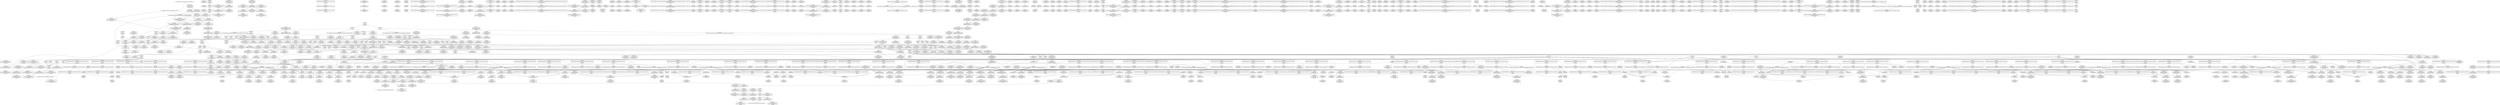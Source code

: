digraph {
	CE0x4ff06a0 [shape=record,shape=Mrecord,label="{CE0x4ff06a0|rcu_read_lock:_tmp10|include/linux/rcupdate.h,882}"]
	CE0x5001610 [shape=record,shape=Mrecord,label="{CE0x5001610|__preempt_count_add:_tmp5|./arch/x86/include/asm/preempt.h,72|*SummSource*}"]
	CE0x4ffeac0 [shape=record,shape=Mrecord,label="{CE0x4ffeac0|rcu_read_unlock:_tmp10|include/linux/rcupdate.h,933|*SummSource*}"]
	CE0x504f1b0 [shape=record,shape=Mrecord,label="{CE0x504f1b0|__rcu_read_lock:_tmp4|include/linux/rcupdate.h,239|*SummSource*}"]
	CE0x5015760 [shape=record,shape=Mrecord,label="{CE0x5015760|i64*_getelementptr_inbounds_(_11_x_i64_,_11_x_i64_*___llvm_gcov_ctr132,_i64_0,_i64_10)|*Constant*|*SummSource*}"]
	CE0x5008330 [shape=record,shape=Mrecord,label="{CE0x5008330|rcu_read_lock:_tmp22|include/linux/rcupdate.h,884|*SummSource*}"]
	CE0x4f7e2e0 [shape=record,shape=Mrecord,label="{CE0x4f7e2e0|rcu_read_lock:_do.end|*SummSource*}"]
	CE0x4fa1480 [shape=record,shape=Mrecord,label="{CE0x4fa1480|i32_208|*Constant*}"]
	CE0x4fc04a0 [shape=record,shape=Mrecord,label="{CE0x4fc04a0|_ret_void,_!dbg_!27735|include/linux/rcupdate.h,938}"]
	CE0x4fcbc00 [shape=record,shape=Mrecord,label="{CE0x4fcbc00|task_sid:_tmp10|security/selinux/hooks.c,208|*SummSource*}"]
	CE0x4faa7b0 [shape=record,shape=Mrecord,label="{CE0x4faa7b0|i32_78|*Constant*}"]
	CE0x4f6ada0 [shape=record,shape=Mrecord,label="{CE0x4f6ada0|i8_1|*Constant*}"]
	CE0x4fdfed0 [shape=record,shape=Mrecord,label="{CE0x4fdfed0|__rcu_read_lock:_tmp3|*SummSink*}"]
	CE0x4f6d270 [shape=record,shape=Mrecord,label="{CE0x4f6d270|GLOBAL:_rcu_lock_map|Global_var:rcu_lock_map|*SummSink*}"]
	CE0x4fe4230 [shape=record,shape=Mrecord,label="{CE0x4fe4230|i64*_getelementptr_inbounds_(_4_x_i64_,_4_x_i64_*___llvm_gcov_ctr128,_i64_0,_i64_2)|*Constant*|*SummSink*}"]
	CE0x5052270 [shape=record,shape=Mrecord,label="{CE0x5052270|__rcu_read_unlock:_tmp}"]
	CE0x4f80590 [shape=record,shape=Mrecord,label="{CE0x4f80590|avc_has_perm:_requested|Function::avc_has_perm&Arg::requested::}"]
	CE0x4f6d7b0 [shape=record,shape=Mrecord,label="{CE0x4f6d7b0|i64*_getelementptr_inbounds_(_11_x_i64_,_11_x_i64_*___llvm_gcov_ctr127,_i64_0,_i64_1)|*Constant*|*SummSink*}"]
	CE0x4f651e0 [shape=record,shape=Mrecord,label="{CE0x4f651e0|selinux_task_create:_tmp}"]
	CE0x4fc7870 [shape=record,shape=Mrecord,label="{CE0x4fc7870|__rcu_read_lock:_tmp7|include/linux/rcupdate.h,240|*SummSink*}"]
	CE0x4fc3ed0 [shape=record,shape=Mrecord,label="{CE0x4fc3ed0|rcu_read_lock:_call|include/linux/rcupdate.h,882}"]
	CE0x4fc8100 [shape=record,shape=Mrecord,label="{CE0x4fc8100|cred_sid:_security|security/selinux/hooks.c,196|*SummSource*}"]
	CE0x5044200 [shape=record,shape=Mrecord,label="{CE0x5044200|__preempt_count_add:_tmp4|./arch/x86/include/asm/preempt.h,72}"]
	CE0x5017ad0 [shape=record,shape=Mrecord,label="{CE0x5017ad0|rcu_lock_acquire:_tmp5|include/linux/rcupdate.h,418|*SummSource*}"]
	CE0x5017990 [shape=record,shape=Mrecord,label="{CE0x5017990|i8*_getelementptr_inbounds_(_44_x_i8_,_44_x_i8_*_.str47,_i32_0,_i32_0)|*Constant*}"]
	CE0x5003100 [shape=record,shape=Mrecord,label="{CE0x5003100|rcu_lock_acquire:_tmp4|include/linux/rcupdate.h,418|*SummSource*}"]
	CE0x500a5c0 [shape=record,shape=Mrecord,label="{CE0x500a5c0|rcu_read_lock:_tmp19|include/linux/rcupdate.h,882}"]
	CE0x4faa220 [shape=record,shape=Mrecord,label="{CE0x4faa220|current_sid:_call4|security/selinux/hooks.c,218|*SummSink*}"]
	CE0x4f8b5b0 [shape=record,shape=Mrecord,label="{CE0x4f8b5b0|current_sid:_tmp5|security/selinux/hooks.c,218|*SummSink*}"]
	CE0x4fcfb90 [shape=record,shape=Mrecord,label="{CE0x4fcfb90|cred_sid:_tmp|*SummSource*}"]
	CE0x4f57c10 [shape=record,shape=Mrecord,label="{CE0x4f57c10|get_current:_tmp2}"]
	CE0x4f801c0 [shape=record,shape=Mrecord,label="{CE0x4f801c0|avc_has_perm:_tclass|Function::avc_has_perm&Arg::tclass::|*SummSource*}"]
	CE0x4fbfb80 [shape=record,shape=Mrecord,label="{CE0x4fbfb80|i64*_getelementptr_inbounds_(_4_x_i64_,_4_x_i64_*___llvm_gcov_ctr129,_i64_0,_i64_0)|*Constant*}"]
	CE0x503ea50 [shape=record,shape=Mrecord,label="{CE0x503ea50|rcu_lock_acquire:_indirectgoto}"]
	CE0x4feda60 [shape=record,shape=Mrecord,label="{CE0x4feda60|rcu_lock_acquire:_tmp4|include/linux/rcupdate.h,418}"]
	CE0x4f88c10 [shape=record,shape=Mrecord,label="{CE0x4f88c10|task_sid:_land.lhs.true}"]
	CE0x4f63690 [shape=record,shape=Mrecord,label="{CE0x4f63690|_ret_%struct.task_struct*_%tmp4,_!dbg_!27714|./arch/x86/include/asm/current.h,14|*SummSource*}"]
	CE0x4f696e0 [shape=record,shape=Mrecord,label="{CE0x4f696e0|current_has_perm:_bb}"]
	CE0x4f82e90 [shape=record,shape=Mrecord,label="{CE0x4f82e90|i64_7|*Constant*}"]
	CE0x4f9d4e0 [shape=record,shape=Mrecord,label="{CE0x4f9d4e0|task_sid:_if.end|*SummSource*}"]
	CE0x4fc6080 [shape=record,shape=Mrecord,label="{CE0x4fc6080|_call_void_asm_sideeffect_,_memory_,_dirflag_,_fpsr_,_flags_()_#3,_!dbg_!27711,_!srcloc_!27714|include/linux/rcupdate.h,244|*SummSource*}"]
	CE0x4fbe260 [shape=record,shape=Mrecord,label="{CE0x4fbe260|__preempt_count_sub:_tmp|*SummSink*}"]
	CE0x5003530 [shape=record,shape=Mrecord,label="{CE0x5003530|i64*_getelementptr_inbounds_(_11_x_i64_,_11_x_i64_*___llvm_gcov_ctr132,_i64_0,_i64_0)|*Constant*|*SummSink*}"]
	CE0x500eb20 [shape=record,shape=Mrecord,label="{CE0x500eb20|_ret_void,_!dbg_!27717|include/linux/rcupdate.h,419|*SummSink*}"]
	CE0x4fa1210 [shape=record,shape=Mrecord,label="{CE0x4fa1210|current_has_perm:_call1|security/selinux/hooks.c,1543}"]
	CE0x4f6e6c0 [shape=record,shape=Mrecord,label="{CE0x4f6e6c0|rcu_read_lock:_call3|include/linux/rcupdate.h,882|*SummSource*}"]
	CE0x5091d10 [shape=record,shape=Mrecord,label="{CE0x5091d10|i64*_getelementptr_inbounds_(_4_x_i64_,_4_x_i64_*___llvm_gcov_ctr129,_i64_0,_i64_2)|*Constant*|*SummSink*}"]
	CE0x4fff410 [shape=record,shape=Mrecord,label="{CE0x4fff410|rcu_lock_acquire:_tmp}"]
	CE0x4f69830 [shape=record,shape=Mrecord,label="{CE0x4f69830|COLLAPSED:_GCMRE___llvm_gcov_ctr125_internal_global_11_x_i64_zeroinitializer:_elem_0:default:}"]
	CE0x4f51b90 [shape=record,shape=Mrecord,label="{CE0x4f51b90|i64*_getelementptr_inbounds_(_2_x_i64_,_2_x_i64_*___llvm_gcov_ctr136,_i64_0,_i64_0)|*Constant*|*SummSource*}"]
	CE0x4ffb0f0 [shape=record,shape=Mrecord,label="{CE0x4ffb0f0|rcu_read_unlock:_do.body}"]
	CE0x4f7c760 [shape=record,shape=Mrecord,label="{CE0x4f7c760|%struct.common_audit_data*_null|*Constant*|*SummSource*}"]
	CE0x4fde300 [shape=record,shape=Mrecord,label="{CE0x4fde300|__rcu_read_lock:_tmp2|*SummSink*}"]
	CE0x4fefca0 [shape=record,shape=Mrecord,label="{CE0x4fefca0|rcu_read_lock:_bb|*SummSource*}"]
	CE0x4faac60 [shape=record,shape=Mrecord,label="{CE0x4faac60|current_sid:_sid|security/selinux/hooks.c,220|*SummSink*}"]
	CE0x4fb90d0 [shape=record,shape=Mrecord,label="{CE0x4fb90d0|task_sid:_tmp20|security/selinux/hooks.c,208|*SummSource*}"]
	CE0x4fcac40 [shape=record,shape=Mrecord,label="{CE0x4fcac40|task_sid:_land.lhs.true2}"]
	CE0x503f100 [shape=record,shape=Mrecord,label="{CE0x503f100|_call_void_mcount()_#3|*SummSink*}"]
	CE0x500c220 [shape=record,shape=Mrecord,label="{CE0x500c220|rcu_read_lock:_tmp6|include/linux/rcupdate.h,882|*SummSink*}"]
	CE0x500c980 [shape=record,shape=Mrecord,label="{CE0x500c980|rcu_read_unlock:_tmp2}"]
	CE0x50535b0 [shape=record,shape=Mrecord,label="{CE0x50535b0|COLLAPSED:_GCMRE___llvm_gcov_ctr135_internal_global_4_x_i64_zeroinitializer:_elem_0:default:}"]
	CE0x4ffc050 [shape=record,shape=Mrecord,label="{CE0x4ffc050|i64*_getelementptr_inbounds_(_4_x_i64_,_4_x_i64_*___llvm_gcov_ctr133,_i64_0,_i64_1)|*Constant*|*SummSink*}"]
	CE0x4f5f3e0 [shape=record,shape=Mrecord,label="{CE0x4f5f3e0|i64_0|*Constant*}"]
	CE0x4f58060 [shape=record,shape=Mrecord,label="{CE0x4f58060|_call_void_lockdep_rcu_suspicious(i8*_getelementptr_inbounds_(_25_x_i8_,_25_x_i8_*_.str3,_i32_0,_i32_0),_i32_218,_i8*_getelementptr_inbounds_(_45_x_i8_,_45_x_i8_*_.str12,_i32_0,_i32_0))_#10,_!dbg_!27727|security/selinux/hooks.c,218}"]
	CE0x4fd64e0 [shape=record,shape=Mrecord,label="{CE0x4fd64e0|_call_void___rcu_read_unlock()_#10,_!dbg_!27734|include/linux/rcupdate.h,937}"]
	CE0x5017d80 [shape=record,shape=Mrecord,label="{CE0x5017d80|GLOBAL:_lock_acquire|*Constant*}"]
	CE0x4f84a00 [shape=record,shape=Mrecord,label="{CE0x4f84a00|i64*_getelementptr_inbounds_(_13_x_i64_,_13_x_i64_*___llvm_gcov_ctr126,_i64_0,_i64_8)|*Constant*}"]
	CE0x4fbdc50 [shape=record,shape=Mrecord,label="{CE0x4fbdc50|__preempt_count_sub:_tmp1}"]
	CE0x4f6b2f0 [shape=record,shape=Mrecord,label="{CE0x4f6b2f0|GLOBAL:_get_current|*Constant*|*SummSource*}"]
	CE0x4f8d130 [shape=record,shape=Mrecord,label="{CE0x4f8d130|current_sid:_tmp1|*SummSink*}"]
	CE0x4f5ef80 [shape=record,shape=Mrecord,label="{CE0x4f5ef80|i64*_getelementptr_inbounds_(_4_x_i64_,_4_x_i64_*___llvm_gcov_ctr128,_i64_0,_i64_1)|*Constant*}"]
	CE0x4f8d9d0 [shape=record,shape=Mrecord,label="{CE0x4f8d9d0|i64_3|*Constant*|*SummSink*}"]
	CE0x4f9c0b0 [shape=record,shape=Mrecord,label="{CE0x4f9c0b0|current_sid:_tmp24|security/selinux/hooks.c,220|*SummSource*}"]
	CE0x4fc61b0 [shape=record,shape=Mrecord,label="{CE0x4fc61b0|task_sid:_tmp}"]
	CE0x4fc36d0 [shape=record,shape=Mrecord,label="{CE0x4fc36d0|rcu_read_lock:_tmp4|include/linux/rcupdate.h,882}"]
	CE0x4fc1500 [shape=record,shape=Mrecord,label="{CE0x4fc1500|task_sid:_tobool|security/selinux/hooks.c,208|*SummSource*}"]
	CE0x5002d40 [shape=record,shape=Mrecord,label="{CE0x5002d40|rcu_read_unlock:_tmp6|include/linux/rcupdate.h,933|*SummSink*}"]
	CE0x4ffb3b0 [shape=record,shape=Mrecord,label="{CE0x4ffb3b0|__rcu_read_lock:_tmp7|include/linux/rcupdate.h,240}"]
	CE0x5005550 [shape=record,shape=Mrecord,label="{CE0x5005550|rcu_read_unlock:_bb|*SummSource*}"]
	CE0x503aa30 [shape=record,shape=Mrecord,label="{CE0x503aa30|rcu_lock_release:_tmp7}"]
	CE0x4f7bf90 [shape=record,shape=Mrecord,label="{CE0x4f7bf90|current_has_perm:_entry|*SummSource*}"]
	CE0x4fbb270 [shape=record,shape=Mrecord,label="{CE0x4fbb270|task_sid:_tmp25|security/selinux/hooks.c,208}"]
	CE0x4fd0ee0 [shape=record,shape=Mrecord,label="{CE0x4fd0ee0|i64*_getelementptr_inbounds_(_4_x_i64_,_4_x_i64_*___llvm_gcov_ctr133,_i64_0,_i64_2)|*Constant*|*SummSource*}"]
	CE0x4fb5950 [shape=record,shape=Mrecord,label="{CE0x4fb5950|0:_i8,_:_GCMR_rcu_read_unlock.__warned_internal_global_i8_0,_section_.data.unlikely_,_align_1:_elem_0:default:}"]
	CE0x503d830 [shape=record,shape=Mrecord,label="{CE0x503d830|rcu_lock_release:_indirectgoto|*SummSource*}"]
	CE0x4fc6be0 [shape=record,shape=Mrecord,label="{CE0x4fc6be0|GLOBAL:___llvm_gcov_ctr126|Global_var:__llvm_gcov_ctr126}"]
	CE0x4ffd7c0 [shape=record,shape=Mrecord,label="{CE0x4ffd7c0|i64*_getelementptr_inbounds_(_11_x_i64_,_11_x_i64_*___llvm_gcov_ctr132,_i64_0,_i64_0)|*Constant*|*SummSource*}"]
	CE0x4fc99b0 [shape=record,shape=Mrecord,label="{CE0x4fc99b0|i64_5|*Constant*}"]
	CE0x5016280 [shape=record,shape=Mrecord,label="{CE0x5016280|rcu_read_unlock:_tmp18|include/linux/rcupdate.h,933}"]
	CE0x4f614b0 [shape=record,shape=Mrecord,label="{CE0x4f614b0|GLOBAL:_lockdep_rcu_suspicious|*Constant*|*SummSource*}"]
	CE0x4f71710 [shape=record,shape=Mrecord,label="{CE0x4f71710|get_current:_tmp|*SummSink*}"]
	CE0x5002a30 [shape=record,shape=Mrecord,label="{CE0x5002a30|_call_void_asm_addl_$1,_%gs:$0_,_*m,ri,*m,_dirflag_,_fpsr_,_flags_(i32*___preempt_count,_i32_%sub,_i32*___preempt_count)_#3,_!dbg_!27717,_!srcloc_!27718|./arch/x86/include/asm/preempt.h,77|*SummSource*}"]
	CE0x4fc5b20 [shape=record,shape=Mrecord,label="{CE0x4fc5b20|task_sid:_do.end6|*SummSink*}"]
	CE0x5013b50 [shape=record,shape=Mrecord,label="{CE0x5013b50|i8*_getelementptr_inbounds_(_44_x_i8_,_44_x_i8_*_.str47,_i32_0,_i32_0)|*Constant*|*SummSink*}"]
	CE0x4fef590 [shape=record,shape=Mrecord,label="{CE0x4fef590|GLOBAL:_rcu_lock_acquire|*Constant*|*SummSource*}"]
	CE0x4fbac90 [shape=record,shape=Mrecord,label="{CE0x4fbac90|i64*_getelementptr_inbounds_(_13_x_i64_,_13_x_i64_*___llvm_gcov_ctr126,_i64_0,_i64_11)|*Constant*}"]
	CE0x4fbc040 [shape=record,shape=Mrecord,label="{CE0x4fbc040|i64*_getelementptr_inbounds_(_13_x_i64_,_13_x_i64_*___llvm_gcov_ctr126,_i64_0,_i64_12)|*Constant*|*SummSink*}"]
	CE0x4f9dd00 [shape=record,shape=Mrecord,label="{CE0x4f9dd00|0:_i8,_:_GCMR_current_sid.__warned_internal_global_i8_0,_section_.data.unlikely_,_align_1:_elem_0:default:}"]
	CE0x50109c0 [shape=record,shape=Mrecord,label="{CE0x50109c0|rcu_read_lock:_if.end|*SummSource*}"]
	CE0x4f54d30 [shape=record,shape=Mrecord,label="{CE0x4f54d30|selinux_task_create:_entry|*SummSink*}"]
	CE0x4fb5c10 [shape=record,shape=Mrecord,label="{CE0x4fb5c10|i64_1|*Constant*}"]
	CE0x5015cc0 [shape=record,shape=Mrecord,label="{CE0x5015cc0|rcu_read_unlock:_tmp17|include/linux/rcupdate.h,933}"]
	CE0x4f8c7a0 [shape=record,shape=Mrecord,label="{CE0x4f8c7a0|current_has_perm:_tmp3}"]
	CE0x50571a0 [shape=record,shape=Mrecord,label="{CE0x50571a0|__preempt_count_sub:_tmp4|./arch/x86/include/asm/preempt.h,77|*SummSource*}"]
	CE0x4fbc0b0 [shape=record,shape=Mrecord,label="{CE0x4fbc0b0|task_sid:_tmp26|security/selinux/hooks.c,208|*SummSink*}"]
	CE0x4fbdbe0 [shape=record,shape=Mrecord,label="{CE0x4fbdbe0|_ret_i32_%tmp6,_!dbg_!27716|security/selinux/hooks.c,197|*SummSink*}"]
	CE0x4f56b10 [shape=record,shape=Mrecord,label="{CE0x4f56b10|i32_77|*Constant*|*SummSource*}"]
	CE0x4f815d0 [shape=record,shape=Mrecord,label="{CE0x4f815d0|GLOBAL:___rcu_read_lock|*Constant*|*SummSink*}"]
	CE0x4ff3ae0 [shape=record,shape=Mrecord,label="{CE0x4ff3ae0|__preempt_count_add:_tmp7|./arch/x86/include/asm/preempt.h,73|*SummSink*}"]
	CE0x4fba050 [shape=record,shape=Mrecord,label="{CE0x4fba050|task_sid:_tmp22|security/selinux/hooks.c,208|*SummSink*}"]
	"CONST[source:0(mediator),value:0(static)][purpose:{operation}]"
	CE0x4fd6ba0 [shape=record,shape=Mrecord,label="{CE0x4fd6ba0|GLOBAL:___rcu_read_unlock|*Constant*|*SummSink*}"]
	CE0x5052a50 [shape=record,shape=Mrecord,label="{CE0x5052a50|_call_void_mcount()_#3|*SummSource*}"]
	CE0x4fd6140 [shape=record,shape=Mrecord,label="{CE0x4fd6140|GLOBAL:___rcu_read_unlock|*Constant*}"]
	CE0x4fce1b0 [shape=record,shape=Mrecord,label="{CE0x4fce1b0|rcu_read_unlock:_tmp1}"]
	CE0x4ff9dd0 [shape=record,shape=Mrecord,label="{CE0x4ff9dd0|_call_void_asm_sideeffect_,_memory_,_dirflag_,_fpsr_,_flags_()_#3,_!dbg_!27714,_!srcloc_!27715|include/linux/rcupdate.h,239|*SummSink*}"]
	CE0x4f64a50 [shape=record,shape=Mrecord,label="{CE0x4f64a50|get_current:_tmp1|*SummSource*}"]
	CE0x504cec0 [shape=record,shape=Mrecord,label="{CE0x504cec0|rcu_lock_release:_tmp3|*SummSink*}"]
	CE0x4fa8dd0 [shape=record,shape=Mrecord,label="{CE0x4fa8dd0|i8*_getelementptr_inbounds_(_25_x_i8_,_25_x_i8_*_.str45,_i32_0,_i32_0)|*Constant*|*SummSink*}"]
	CE0x503b8d0 [shape=record,shape=Mrecord,label="{CE0x503b8d0|i64*_getelementptr_inbounds_(_4_x_i64_,_4_x_i64_*___llvm_gcov_ctr130,_i64_0,_i64_3)|*Constant*|*SummSource*}"]
	CE0x4f7d7f0 [shape=record,shape=Mrecord,label="{CE0x4f7d7f0|current_sid:_do.end}"]
	CE0x5007b20 [shape=record,shape=Mrecord,label="{CE0x5007b20|rcu_read_lock:_tmp21|include/linux/rcupdate.h,884|*SummSink*}"]
	CE0x5015810 [shape=record,shape=Mrecord,label="{CE0x5015810|i64*_getelementptr_inbounds_(_11_x_i64_,_11_x_i64_*___llvm_gcov_ctr132,_i64_0,_i64_10)|*Constant*|*SummSink*}"]
	CE0x506f040 [shape=record,shape=Mrecord,label="{CE0x506f040|_call_void_mcount()_#3|*SummSource*}"]
	CE0x50511a0 [shape=record,shape=Mrecord,label="{CE0x50511a0|__rcu_read_unlock:_do.body|*SummSource*}"]
	CE0x4faad80 [shape=record,shape=Mrecord,label="{CE0x4faad80|current_sid:_cred|security/selinux/hooks.c,218|*SummSource*}"]
	CE0x5003ed0 [shape=record,shape=Mrecord,label="{CE0x5003ed0|_ret_void,_!dbg_!27719|./arch/x86/include/asm/preempt.h,73|*SummSink*}"]
	CE0x5091a60 [shape=record,shape=Mrecord,label="{CE0x5091a60|__preempt_count_sub:_tmp3|*SummSink*}"]
	CE0x4fc4c80 [shape=record,shape=Mrecord,label="{CE0x4fc4c80|GLOBAL:___llvm_gcov_ctr126|Global_var:__llvm_gcov_ctr126|*SummSource*}"]
	CE0x4f515e0 [shape=record,shape=Mrecord,label="{CE0x4f515e0|task_sid:_task|Function::task_sid&Arg::task::|*SummSink*}"]
	CE0x4fc3580 [shape=record,shape=Mrecord,label="{CE0x4fc3580|i64_2|*Constant*}"]
	CE0x4fab740 [shape=record,shape=Mrecord,label="{CE0x4fab740|i32_22|*Constant*|*SummSource*}"]
	CE0x4f81de0 [shape=record,shape=Mrecord,label="{CE0x4f81de0|_call_void_mcount()_#3}"]
	CE0x4f54e90 [shape=record,shape=Mrecord,label="{CE0x4f54e90|selinux_task_create:_tmp2|*SummSource*}"]
	CE0x50174d0 [shape=record,shape=Mrecord,label="{CE0x50174d0|i32_934|*Constant*|*SummSink*}"]
	CE0x4fa16d0 [shape=record,shape=Mrecord,label="{CE0x4fa16d0|i32_208|*Constant*|*SummSource*}"]
	CE0x4fd7bf0 [shape=record,shape=Mrecord,label="{CE0x4fd7bf0|__rcu_read_lock:_do.body}"]
	CE0x4fba770 [shape=record,shape=Mrecord,label="{CE0x4fba770|task_sid:_tmp23|security/selinux/hooks.c,208|*SummSink*}"]
	CE0x4f86c10 [shape=record,shape=Mrecord,label="{CE0x4f86c10|current_sid:_tmp12|security/selinux/hooks.c,218|*SummSource*}"]
	CE0x4f7ca20 [shape=record,shape=Mrecord,label="{CE0x4f7ca20|selinux_task_create:_bb|*SummSink*}"]
	CE0x4f799c0 [shape=record,shape=Mrecord,label="{CE0x4f799c0|i64*_getelementptr_inbounds_(_11_x_i64_,_11_x_i64_*___llvm_gcov_ctr125,_i64_0,_i64_9)|*Constant*|*SummSink*}"]
	CE0x4f52470 [shape=record,shape=Mrecord,label="{CE0x4f52470|current_sid:_land.lhs.true2}"]
	CE0x4fd9710 [shape=record,shape=Mrecord,label="{CE0x4fd9710|i64*_getelementptr_inbounds_(_4_x_i64_,_4_x_i64_*___llvm_gcov_ctr134,_i64_0,_i64_1)|*Constant*|*SummSink*}"]
	CE0x50057e0 [shape=record,shape=Mrecord,label="{CE0x50057e0|i64*_getelementptr_inbounds_(_4_x_i64_,_4_x_i64_*___llvm_gcov_ctr129,_i64_0,_i64_3)|*Constant*|*SummSink*}"]
	CE0x4fd4060 [shape=record,shape=Mrecord,label="{CE0x4fd4060|_call_void_mcount()_#3}"]
	CE0x4faaa30 [shape=record,shape=Mrecord,label="{CE0x4faaa30|i32_78|*Constant*|*SummSource*}"]
	CE0x5050b80 [shape=record,shape=Mrecord,label="{CE0x5050b80|rcu_lock_release:_tmp6}"]
	CE0x4ff0f90 [shape=record,shape=Mrecord,label="{CE0x4ff0f90|void_(i32*,_i32,_i32*)*_asm_addl_$1,_%gs:$0_,_*m,ri,*m,_dirflag_,_fpsr_,_flags_}"]
	CE0x4ff0a50 [shape=record,shape=Mrecord,label="{CE0x4ff0a50|void_(i32*,_i32,_i32*)*_asm_addl_$1,_%gs:$0_,_*m,ri,*m,_dirflag_,_fpsr_,_flags_|*SummSource*}"]
	CE0x4fccd60 [shape=record,shape=Mrecord,label="{CE0x4fccd60|task_sid:_tmp7|security/selinux/hooks.c,208|*SummSource*}"]
	CE0x504c550 [shape=record,shape=Mrecord,label="{CE0x504c550|__rcu_read_unlock:_tmp|*SummSource*}"]
	CE0x5058ac0 [shape=record,shape=Mrecord,label="{CE0x5058ac0|i64*_getelementptr_inbounds_(_4_x_i64_,_4_x_i64_*___llvm_gcov_ctr134,_i64_0,_i64_1)|*Constant*|*SummSource*}"]
	CE0x4fa0500 [shape=record,shape=Mrecord,label="{CE0x4fa0500|task_sid:_tobool4|security/selinux/hooks.c,208}"]
	CE0x4f63850 [shape=record,shape=Mrecord,label="{CE0x4f63850|_ret_%struct.task_struct*_%tmp4,_!dbg_!27714|./arch/x86/include/asm/current.h,14|*SummSink*}"]
	CE0x5013f80 [shape=record,shape=Mrecord,label="{CE0x5013f80|i64*_getelementptr_inbounds_(_11_x_i64_,_11_x_i64_*___llvm_gcov_ctr132,_i64_0,_i64_9)|*Constant*|*SummSource*}"]
	CE0x4fd2470 [shape=record,shape=Mrecord,label="{CE0x4fd2470|GLOBAL:_lock_release|*Constant*|*SummSink*}"]
	CE0x4fcecc0 [shape=record,shape=Mrecord,label="{CE0x4fcecc0|rcu_read_lock:_tobool|include/linux/rcupdate.h,882}"]
	CE0x4f89a50 [shape=record,shape=Mrecord,label="{CE0x4f89a50|i8*_getelementptr_inbounds_(_45_x_i8_,_45_x_i8_*_.str12,_i32_0,_i32_0)|*Constant*}"]
	CE0x4f81b80 [shape=record,shape=Mrecord,label="{CE0x4f81b80|_call_void_mcount()_#3}"]
	CE0x4fbe720 [shape=record,shape=Mrecord,label="{CE0x4fbe720|GLOBAL:___preempt_count|Global_var:__preempt_count}"]
	CE0x4fca560 [shape=record,shape=Mrecord,label="{CE0x4fca560|GLOBAL:___llvm_gcov_ctr126|Global_var:__llvm_gcov_ctr126|*SummSink*}"]
	CE0x4f87e80 [shape=record,shape=Mrecord,label="{CE0x4f87e80|GLOBAL:_current_sid|*Constant*|*SummSink*}"]
	CE0x4f8da90 [shape=record,shape=Mrecord,label="{CE0x4f8da90|get_current:_tmp4|./arch/x86/include/asm/current.h,14}"]
	CE0x4f9f700 [shape=record,shape=Mrecord,label="{CE0x4f9f700|_call_void_mcount()_#3|*SummSink*}"]
	CE0x4f88450 [shape=record,shape=Mrecord,label="{CE0x4f88450|COLLAPSED:_GCMRE___llvm_gcov_ctr98_internal_global_2_x_i64_zeroinitializer:_elem_0:default:}"]
	CE0x4f6d720 [shape=record,shape=Mrecord,label="{CE0x4f6d720|rcu_read_lock:_tmp|*SummSink*}"]
	CE0x504ccb0 [shape=record,shape=Mrecord,label="{CE0x504ccb0|rcu_lock_release:_tmp3}"]
	CE0x4f64180 [shape=record,shape=Mrecord,label="{CE0x4f64180|i64*_getelementptr_inbounds_(_2_x_i64_,_2_x_i64_*___llvm_gcov_ctr98,_i64_0,_i64_1)|*Constant*}"]
	CE0x4fbb7a0 [shape=record,shape=Mrecord,label="{CE0x4fbb7a0|task_sid:_tmp25|security/selinux/hooks.c,208|*SummSink*}"]
	CE0x4f51040 [shape=record,shape=Mrecord,label="{CE0x4f51040|current_has_perm:_call2|security/selinux/hooks.c,1544|*SummSink*}"]
	CE0x4ff6670 [shape=record,shape=Mrecord,label="{CE0x4ff6670|__rcu_read_unlock:_bb}"]
	CE0x500c3b0 [shape=record,shape=Mrecord,label="{CE0x500c3b0|rcu_read_lock:_tmp7|include/linux/rcupdate.h,882}"]
	CE0x504cb40 [shape=record,shape=Mrecord,label="{CE0x504cb40|i64*_getelementptr_inbounds_(_4_x_i64_,_4_x_i64_*___llvm_gcov_ctr133,_i64_0,_i64_2)|*Constant*}"]
	CE0x4fb7a00 [shape=record,shape=Mrecord,label="{CE0x4fb7a00|task_sid:_tmp11|security/selinux/hooks.c,208|*SummSink*}"]
	CE0x4f7b7b0 [shape=record,shape=Mrecord,label="{CE0x4f7b7b0|_ret_i32_%call1,_!dbg_!27714|security/selinux/hooks.c,3450|*SummSink*}"]
	CE0x4ff1000 [shape=record,shape=Mrecord,label="{CE0x4ff1000|i32_0|*Constant*}"]
	CE0x50060c0 [shape=record,shape=Mrecord,label="{CE0x50060c0|rcu_read_unlock:_tmp15|include/linux/rcupdate.h,933|*SummSink*}"]
	CE0x4fa0fc0 [shape=record,shape=Mrecord,label="{CE0x4fa0fc0|_ret_i32_%tmp24,_!dbg_!27742|security/selinux/hooks.c,220|*SummSink*}"]
	CE0x4fe20c0 [shape=record,shape=Mrecord,label="{CE0x4fe20c0|__rcu_read_unlock:_do.end}"]
	CE0x50541d0 [shape=record,shape=Mrecord,label="{CE0x50541d0|__preempt_count_sub:_tmp7|./arch/x86/include/asm/preempt.h,78|*SummSource*}"]
	CE0x5007b90 [shape=record,shape=Mrecord,label="{CE0x5007b90|rcu_read_lock:_tmp22|include/linux/rcupdate.h,884|*SummSink*}"]
	CE0x50051b0 [shape=record,shape=Mrecord,label="{CE0x50051b0|__preempt_count_add:_entry|*SummSink*}"]
	CE0x504c0e0 [shape=record,shape=Mrecord,label="{CE0x504c0e0|__rcu_read_unlock:_tmp1|*SummSink*}"]
	CE0x4f6b280 [shape=record,shape=Mrecord,label="{CE0x4f6b280|get_current:_entry}"]
	CE0x4fc4a70 [shape=record,shape=Mrecord,label="{CE0x4fc4a70|task_sid:_call|security/selinux/hooks.c,208|*SummSink*}"]
	CE0x4fc4480 [shape=record,shape=Mrecord,label="{CE0x4fc4480|task_sid:_tmp3}"]
	CE0x503f960 [shape=record,shape=Mrecord,label="{CE0x503f960|__preempt_count_add:_bb|*SummSource*}"]
	CE0x4f5ebe0 [shape=record,shape=Mrecord,label="{CE0x4f5ebe0|current_sid:_if.then|*SummSource*}"]
	CE0x4f57db0 [shape=record,shape=Mrecord,label="{CE0x4f57db0|i8_1|*Constant*|*SummSink*}"]
	CE0x5050000 [shape=record,shape=Mrecord,label="{CE0x5050000|_call_void_mcount()_#3|*SummSink*}"]
	CE0x4f5baf0 [shape=record,shape=Mrecord,label="{CE0x4f5baf0|current_sid:_tmp11|security/selinux/hooks.c,218|*SummSink*}"]
	CE0x4f5b200 [shape=record,shape=Mrecord,label="{CE0x4f5b200|avc_has_perm:_requested|Function::avc_has_perm&Arg::requested::|*SummSink*}"]
	CE0x4f5af90 [shape=record,shape=Mrecord,label="{CE0x4f5af90|avc_has_perm:_entry|*SummSink*}"]
	CE0x4ffdb90 [shape=record,shape=Mrecord,label="{CE0x4ffdb90|rcu_lock_acquire:_tmp1|*SummSource*}"]
	CE0x5001490 [shape=record,shape=Mrecord,label="{CE0x5001490|__preempt_count_add:_tmp5|./arch/x86/include/asm/preempt.h,72}"]
	CE0x4fc9270 [shape=record,shape=Mrecord,label="{CE0x4fc9270|rcu_read_lock:_tmp8|include/linux/rcupdate.h,882|*SummSink*}"]
	CE0x4f60f50 [shape=record,shape=Mrecord,label="{CE0x4f60f50|i8*_getelementptr_inbounds_(_25_x_i8_,_25_x_i8_*_.str3,_i32_0,_i32_0)|*Constant*}"]
	CE0x4fcc730 [shape=record,shape=Mrecord,label="{CE0x4fcc730|task_sid:_bb|*SummSource*}"]
	CE0x4f8af30 [shape=record,shape=Mrecord,label="{CE0x4f8af30|rcu_read_lock:_land.lhs.true|*SummSink*}"]
	CE0x4f837b0 [shape=record,shape=Mrecord,label="{CE0x4f837b0|rcu_read_lock:_tmp3|*SummSink*}"]
	CE0x4fe3690 [shape=record,shape=Mrecord,label="{CE0x4fe3690|_call_void_asm_addl_$1,_%gs:$0_,_*m,ri,*m,_dirflag_,_fpsr_,_flags_(i32*___preempt_count,_i32_%sub,_i32*___preempt_count)_#3,_!dbg_!27717,_!srcloc_!27718|./arch/x86/include/asm/preempt.h,77}"]
	CE0x4f66fb0 [shape=record,shape=Mrecord,label="{CE0x4f66fb0|selinux_task_create:_tmp1}"]
	CE0x4fa58c0 [shape=record,shape=Mrecord,label="{CE0x4fa58c0|rcu_read_unlock:_call3|include/linux/rcupdate.h,933|*SummSink*}"]
	CE0x4f7d1a0 [shape=record,shape=Mrecord,label="{CE0x4f7d1a0|_ret_i32_%retval.0,_!dbg_!27728|security/selinux/avc.c,775|*SummSink*}"]
	CE0x500e650 [shape=record,shape=Mrecord,label="{CE0x500e650|i64*_getelementptr_inbounds_(_11_x_i64_,_11_x_i64_*___llvm_gcov_ctr132,_i64_0,_i64_1)|*Constant*|*SummSource*}"]
	CE0x4fa1950 [shape=record,shape=Mrecord,label="{CE0x4fa1950|i32_208|*Constant*|*SummSink*}"]
	CE0x5007210 [shape=record,shape=Mrecord,label="{CE0x5007210|i32_883|*Constant*|*SummSink*}"]
	CE0x4f6d160 [shape=record,shape=Mrecord,label="{CE0x4f6d160|GLOBAL:_rcu_lock_map|Global_var:rcu_lock_map|*SummSource*}"]
	CE0x5011ce0 [shape=record,shape=Mrecord,label="{CE0x5011ce0|_call_void___preempt_count_sub(i32_1)_#10,_!dbg_!27715|include/linux/rcupdate.h,244}"]
	CE0x4f5f1b0 [shape=record,shape=Mrecord,label="{CE0x4f5f1b0|rcu_read_lock:_if.end}"]
	CE0x4f63760 [shape=record,shape=Mrecord,label="{CE0x4f63760|_ret_%struct.task_struct*_%tmp4,_!dbg_!27714|./arch/x86/include/asm/current.h,14}"]
	CE0x4f54b50 [shape=record,shape=Mrecord,label="{CE0x4f54b50|selinux_task_create:_tmp3|*SummSink*}"]
	CE0x4f9feb0 [shape=record,shape=Mrecord,label="{CE0x4f9feb0|GLOBAL:_rcu_read_lock|*Constant*}"]
	CE0x5001a80 [shape=record,shape=Mrecord,label="{CE0x5001a80|i64*_getelementptr_inbounds_(_4_x_i64_,_4_x_i64_*___llvm_gcov_ctr130,_i64_0,_i64_1)|*Constant*}"]
	CE0x500edd0 [shape=record,shape=Mrecord,label="{CE0x500edd0|rcu_read_unlock:_land.lhs.true2|*SummSink*}"]
	CE0x4f6c6e0 [shape=record,shape=Mrecord,label="{CE0x4f6c6e0|_call_void_rcu_lock_acquire(%struct.lockdep_map*_rcu_lock_map)_#10,_!dbg_!27711|include/linux/rcupdate.h,881|*SummSink*}"]
	CE0x4f6c370 [shape=record,shape=Mrecord,label="{CE0x4f6c370|rcu_read_unlock:_if.then}"]
	CE0x5039fc0 [shape=record,shape=Mrecord,label="{CE0x5039fc0|i64*_getelementptr_inbounds_(_4_x_i64_,_4_x_i64_*___llvm_gcov_ctr135,_i64_0,_i64_0)|*Constant*|*SummSink*}"]
	CE0x50516e0 [shape=record,shape=Mrecord,label="{CE0x50516e0|__preempt_count_add:_tmp3}"]
	CE0x5013f10 [shape=record,shape=Mrecord,label="{CE0x5013f10|i64*_getelementptr_inbounds_(_11_x_i64_,_11_x_i64_*___llvm_gcov_ctr132,_i64_0,_i64_9)|*Constant*}"]
	CE0x4fcc540 [shape=record,shape=Mrecord,label="{CE0x4fcc540|i64*_getelementptr_inbounds_(_13_x_i64_,_13_x_i64_*___llvm_gcov_ctr126,_i64_0,_i64_0)|*Constant*|*SummSink*}"]
	CE0x4fff110 [shape=record,shape=Mrecord,label="{CE0x4fff110|i64*_getelementptr_inbounds_(_4_x_i64_,_4_x_i64_*___llvm_gcov_ctr133,_i64_0,_i64_0)|*Constant*}"]
	CE0x50530d0 [shape=record,shape=Mrecord,label="{CE0x50530d0|i64*_getelementptr_inbounds_(_4_x_i64_,_4_x_i64_*___llvm_gcov_ctr135,_i64_0,_i64_0)|*Constant*}"]
	CE0x4f69f80 [shape=record,shape=Mrecord,label="{CE0x4f69f80|i64*_getelementptr_inbounds_(_2_x_i64_,_2_x_i64_*___llvm_gcov_ctr98,_i64_0,_i64_0)|*Constant*|*SummSource*}"]
	CE0x4f8a020 [shape=record,shape=Mrecord,label="{CE0x4f8a020|task_sid:_tobool1|security/selinux/hooks.c,208}"]
	CE0x503efb0 [shape=record,shape=Mrecord,label="{CE0x503efb0|_call_void_mcount()_#3|*SummSource*}"]
	CE0x4fd1970 [shape=record,shape=Mrecord,label="{CE0x4fd1970|rcu_lock_release:_tmp5|include/linux/rcupdate.h,423|*SummSource*}"]
	CE0x503fc00 [shape=record,shape=Mrecord,label="{CE0x503fc00|__preempt_count_add:_do.body|*SummSource*}"]
	CE0x4fc2170 [shape=record,shape=Mrecord,label="{CE0x4fc2170|task_sid:_tmp15|security/selinux/hooks.c,208|*SummSource*}"]
	CE0x5037fe0 [shape=record,shape=Mrecord,label="{CE0x5037fe0|__rcu_read_unlock:_tmp2}"]
	CE0x4f5b5f0 [shape=record,shape=Mrecord,label="{CE0x4f5b5f0|current_sid:_tmp10|security/selinux/hooks.c,218|*SummSink*}"]
	CE0x4fefac0 [shape=record,shape=Mrecord,label="{CE0x4fefac0|_call_void___preempt_count_add(i32_1)_#10,_!dbg_!27711|include/linux/rcupdate.h,239|*SummSource*}"]
	CE0x4f86ae0 [shape=record,shape=Mrecord,label="{CE0x4f86ae0|current_sid:_tmp12|security/selinux/hooks.c,218}"]
	CE0x4fd5930 [shape=record,shape=Mrecord,label="{CE0x4fd5930|rcu_lock_release:_entry}"]
	CE0x4f72900 [shape=record,shape=Mrecord,label="{CE0x4f72900|%struct.lockdep_map*_null|*Constant*}"]
	CE0x4fce900 [shape=record,shape=Mrecord,label="{CE0x4fce900|task_sid:_tmp7|security/selinux/hooks.c,208|*SummSink*}"]
	CE0x4f80730 [shape=record,shape=Mrecord,label="{CE0x4f80730|current_sid:_tmp20|security/selinux/hooks.c,218|*SummSource*}"]
	CE0x4fd1c80 [shape=record,shape=Mrecord,label="{CE0x4fd1c80|GLOBAL:_lock_release|*Constant*}"]
	"CONST[source:2(external),value:2(dynamic)][purpose:{subject}]"
	CE0x4fc9030 [shape=record,shape=Mrecord,label="{CE0x4fc9030|COLLAPSED:_GCMRE___llvm_gcov_ctr133_internal_global_4_x_i64_zeroinitializer:_elem_0:default:}"]
	CE0x50532e0 [shape=record,shape=Mrecord,label="{CE0x50532e0|i64*_getelementptr_inbounds_(_4_x_i64_,_4_x_i64_*___llvm_gcov_ctr135,_i64_0,_i64_0)|*Constant*|*SummSource*}"]
	CE0x4fab190 [shape=record,shape=Mrecord,label="{CE0x4fab190|current_sid:_tmp21|security/selinux/hooks.c,218}"]
	CE0x4fa44d0 [shape=record,shape=Mrecord,label="{CE0x4fa44d0|GLOBAL:_rcu_read_unlock|*Constant*|*SummSink*}"]
	CE0x4fa7a10 [shape=record,shape=Mrecord,label="{CE0x4fa7a10|rcu_read_lock:_tmp18|include/linux/rcupdate.h,882|*SummSource*}"]
	CE0x4f59030 [shape=record,shape=Mrecord,label="{CE0x4f59030|GLOBAL:_current_sid.__warned|Global_var:current_sid.__warned|*SummSource*}"]
	CE0x4fca120 [shape=record,shape=Mrecord,label="{CE0x4fca120|GLOBAL:___llvm_gcov_ctr127|Global_var:__llvm_gcov_ctr127|*SummSink*}"]
	CE0x4ff9f40 [shape=record,shape=Mrecord,label="{CE0x4ff9f40|i64*_getelementptr_inbounds_(_4_x_i64_,_4_x_i64_*___llvm_gcov_ctr128,_i64_0,_i64_3)|*Constant*}"]
	CE0x4f81bf0 [shape=record,shape=Mrecord,label="{CE0x4f81bf0|_call_void_mcount()_#3|*SummSource*}"]
	CE0x4f9ff20 [shape=record,shape=Mrecord,label="{CE0x4f9ff20|task_sid:_call3|security/selinux/hooks.c,208}"]
	CE0x4feedf0 [shape=record,shape=Mrecord,label="{CE0x4feedf0|rcu_read_lock:_tmp6|include/linux/rcupdate.h,882|*SummSource*}"]
	CE0x4f576d0 [shape=record,shape=Mrecord,label="{CE0x4f576d0|task_sid:_do.end|*SummSink*}"]
	CE0x4f703d0 [shape=record,shape=Mrecord,label="{CE0x4f703d0|current_sid:_tmp23|security/selinux/hooks.c,218|*SummSink*}"]
	CE0x4f812a0 [shape=record,shape=Mrecord,label="{CE0x4f812a0|get_current:_tmp2|*SummSource*}"]
	CE0x4fd6550 [shape=record,shape=Mrecord,label="{CE0x4fd6550|_call_void___rcu_read_unlock()_#10,_!dbg_!27734|include/linux/rcupdate.h,937|*SummSource*}"]
	CE0x4f88d70 [shape=record,shape=Mrecord,label="{CE0x4f88d70|task_sid:_land.lhs.true|*SummSink*}"]
	CE0x4f7b5a0 [shape=record,shape=Mrecord,label="{CE0x4f7b5a0|current_has_perm:_perms|Function::current_has_perm&Arg::perms::|*SummSource*}"]
	CE0x5051a40 [shape=record,shape=Mrecord,label="{CE0x5051a40|i64*_getelementptr_inbounds_(_4_x_i64_,_4_x_i64_*___llvm_gcov_ctr134,_i64_0,_i64_2)|*Constant*|*SummSink*}"]
	CE0x5006d90 [shape=record,shape=Mrecord,label="{CE0x5006d90|rcu_read_lock:_do.end}"]
	CE0x4f79e60 [shape=record,shape=Mrecord,label="{CE0x4f79e60|current_sid:_tmp17|security/selinux/hooks.c,218|*SummSink*}"]
	CE0x5017250 [shape=record,shape=Mrecord,label="{CE0x5017250|i32_934|*Constant*|*SummSource*}"]
	CE0x4faa0b0 [shape=record,shape=Mrecord,label="{CE0x4faa0b0|current_sid:_call4|security/selinux/hooks.c,218|*SummSource*}"]
	CE0x4fa0660 [shape=record,shape=Mrecord,label="{CE0x4fa0660|task_sid:_tobool4|security/selinux/hooks.c,208|*SummSource*}"]
	CE0x5017a00 [shape=record,shape=Mrecord,label="{CE0x5017a00|i8*_getelementptr_inbounds_(_44_x_i8_,_44_x_i8_*_.str47,_i32_0,_i32_0)|*Constant*|*SummSource*}"]
	CE0x4fdfce0 [shape=record,shape=Mrecord,label="{CE0x4fdfce0|i64*_getelementptr_inbounds_(_4_x_i64_,_4_x_i64_*___llvm_gcov_ctr130,_i64_0,_i64_0)|*Constant*}"]
	CE0x4f83010 [shape=record,shape=Mrecord,label="{CE0x4f83010|task_sid:_tmp14|security/selinux/hooks.c,208}"]
	CE0x4f710f0 [shape=record,shape=Mrecord,label="{CE0x4f710f0|current_has_perm:_call2|security/selinux/hooks.c,1544|*SummSource*}"]
	CE0x4f8c970 [shape=record,shape=Mrecord,label="{CE0x4f8c970|current_has_perm:_tmp3|*SummSink*}"]
	CE0x4fc6010 [shape=record,shape=Mrecord,label="{CE0x4fc6010|_call_void___preempt_count_sub(i32_1)_#10,_!dbg_!27715|include/linux/rcupdate.h,244|*SummSource*}"]
	CE0x5051d30 [shape=record,shape=Mrecord,label="{CE0x5051d30|__preempt_count_add:_tmp2|*SummSink*}"]
	CE0x4f789a0 [shape=record,shape=Mrecord,label="{CE0x4f789a0|i64*_getelementptr_inbounds_(_2_x_i64_,_2_x_i64_*___llvm_gcov_ctr271,_i64_0,_i64_1)|*Constant*|*SummSink*}"]
	CE0x4f56d00 [shape=record,shape=Mrecord,label="{CE0x4f56d00|task_sid:_real_cred|security/selinux/hooks.c,208|*SummSink*}"]
	CE0x500b270 [shape=record,shape=Mrecord,label="{CE0x500b270|i64*_getelementptr_inbounds_(_11_x_i64_,_11_x_i64_*___llvm_gcov_ctr127,_i64_0,_i64_10)|*Constant*}"]
	CE0x4fcb4d0 [shape=record,shape=Mrecord,label="{CE0x4fcb4d0|rcu_read_lock:_tmp8|include/linux/rcupdate.h,882|*SummSource*}"]
	CE0x503abf0 [shape=record,shape=Mrecord,label="{CE0x503abf0|rcu_lock_release:_tmp7|*SummSink*}"]
	CE0x4fd5df0 [shape=record,shape=Mrecord,label="{CE0x4fd5df0|rcu_lock_release:_map|Function::rcu_lock_release&Arg::map::|*SummSource*}"]
	CE0x500d7f0 [shape=record,shape=Mrecord,label="{CE0x500d7f0|rcu_read_unlock:_tmp13|include/linux/rcupdate.h,933|*SummSource*}"]
	CE0x4ff0840 [shape=record,shape=Mrecord,label="{CE0x4ff0840|__rcu_read_unlock:_bb|*SummSource*}"]
	CE0x4fd1800 [shape=record,shape=Mrecord,label="{CE0x4fd1800|rcu_lock_release:_tmp5|include/linux/rcupdate.h,423}"]
	CE0x5012f90 [shape=record,shape=Mrecord,label="{CE0x5012f90|rcu_read_unlock:_tmp16|include/linux/rcupdate.h,933}"]
	CE0x4fec0f0 [shape=record,shape=Mrecord,label="{CE0x4fec0f0|rcu_read_lock:_tmp11|include/linux/rcupdate.h,882|*SummSource*}"]
	CE0x4fe84b0 [shape=record,shape=Mrecord,label="{CE0x4fe84b0|i64*_getelementptr_inbounds_(_4_x_i64_,_4_x_i64_*___llvm_gcov_ctr135,_i64_0,_i64_2)|*Constant*}"]
	CE0x4f9c240 [shape=record,shape=Mrecord,label="{CE0x4f9c240|current_sid:_tmp24|security/selinux/hooks.c,220|*SummSink*}"]
	CE0x4fcd2a0 [shape=record,shape=Mrecord,label="{CE0x4fcd2a0|__rcu_read_lock:_tmp5|include/linux/rcupdate.h,239|*SummSink*}"]
	CE0x5004ec0 [shape=record,shape=Mrecord,label="{CE0x5004ec0|__preempt_count_add:_val|Function::__preempt_count_add&Arg::val::|*SummSink*}"]
	CE0x4fcfab0 [shape=record,shape=Mrecord,label="{CE0x4fcfab0|cred_sid:_tmp}"]
	CE0x503a850 [shape=record,shape=Mrecord,label="{CE0x503a850|__rcu_read_unlock:_do.body|*SummSink*}"]
	CE0x4fd4e90 [shape=record,shape=Mrecord,label="{CE0x4fd4e90|GLOBAL:_rcu_lock_release|*Constant*}"]
	CE0x504fa10 [shape=record,shape=Mrecord,label="{CE0x504fa10|__preempt_count_sub:_val|Function::__preempt_count_sub&Arg::val::}"]
	CE0x4f80050 [shape=record,shape=Mrecord,label="{CE0x4f80050|i16_2|*Constant*|*SummSink*}"]
	CE0x4f72de0 [shape=record,shape=Mrecord,label="{CE0x4f72de0|current_has_perm:_tsk|Function::current_has_perm&Arg::tsk::|*SummSink*}"]
	CE0x4f6f160 [shape=record,shape=Mrecord,label="{CE0x4f6f160|rcu_read_lock:_tmp13|include/linux/rcupdate.h,882|*SummSink*}"]
	CE0x4f5bc80 [shape=record,shape=Mrecord,label="{CE0x4f5bc80|get_current:_tmp4|./arch/x86/include/asm/current.h,14}"]
	CE0x4f5f140 [shape=record,shape=Mrecord,label="{CE0x4f5f140|rcu_read_lock:_if.end|*SummSink*}"]
	CE0x4ff8fc0 [shape=record,shape=Mrecord,label="{CE0x4ff8fc0|rcu_lock_acquire:_tmp2}"]
	CE0x5038cb0 [shape=record,shape=Mrecord,label="{CE0x5038cb0|__preempt_count_sub:_tmp5|./arch/x86/include/asm/preempt.h,77|*SummSource*}"]
	CE0x4fa8520 [shape=record,shape=Mrecord,label="{CE0x4fa8520|_call_void_lockdep_rcu_suspicious(i8*_getelementptr_inbounds_(_25_x_i8_,_25_x_i8_*_.str45,_i32_0,_i32_0),_i32_883,_i8*_getelementptr_inbounds_(_42_x_i8_,_42_x_i8_*_.str46,_i32_0,_i32_0))_#10,_!dbg_!27728|include/linux/rcupdate.h,882|*SummSink*}"]
	CE0x4f5de80 [shape=record,shape=Mrecord,label="{CE0x4f5de80|cred_sid:_tmp3|*SummSink*}"]
	CE0x503ff00 [shape=record,shape=Mrecord,label="{CE0x503ff00|__preempt_count_add:_tmp4|./arch/x86/include/asm/preempt.h,72|*SummSink*}"]
	CE0x5003920 [shape=record,shape=Mrecord,label="{CE0x5003920|rcu_lock_release:_tmp|*SummSink*}"]
	CE0x4fce490 [shape=record,shape=Mrecord,label="{CE0x4fce490|rcu_read_unlock:_tmp1|*SummSink*}"]
	CE0x4ffd090 [shape=record,shape=Mrecord,label="{CE0x4ffd090|i64*_getelementptr_inbounds_(_11_x_i64_,_11_x_i64_*___llvm_gcov_ctr132,_i64_0,_i64_8)|*Constant*}"]
	CE0x5010170 [shape=record,shape=Mrecord,label="{CE0x5010170|rcu_read_lock:_tmp5|include/linux/rcupdate.h,882}"]
	CE0x5004e50 [shape=record,shape=Mrecord,label="{CE0x5004e50|__preempt_count_add:_entry}"]
	CE0x4f76120 [shape=record,shape=Mrecord,label="{CE0x4f76120|_ret_i32_%call1,_!dbg_!27714|security/selinux/hooks.c,3450}"]
	CE0x4ff0c70 [shape=record,shape=Mrecord,label="{CE0x4ff0c70|void_(i32*,_i32,_i32*)*_asm_addl_$1,_%gs:$0_,_*m,ri,*m,_dirflag_,_fpsr_,_flags_|*SummSink*}"]
	CE0x4f8b0a0 [shape=record,shape=Mrecord,label="{CE0x4f8b0a0|i64*_getelementptr_inbounds_(_11_x_i64_,_11_x_i64_*___llvm_gcov_ctr125,_i64_0,_i64_0)|*Constant*|*SummSink*}"]
	CE0x504fef0 [shape=record,shape=Mrecord,label="{CE0x504fef0|_call_void_mcount()_#3|*SummSource*}"]
	CE0x4faae20 [shape=record,shape=Mrecord,label="{CE0x4faae20|current_sid:_cred|security/selinux/hooks.c,218|*SummSink*}"]
	CE0x5004c30 [shape=record,shape=Mrecord,label="{CE0x5004c30|rcu_read_unlock:_tmp4|include/linux/rcupdate.h,933|*SummSink*}"]
	CE0x4f5eff0 [shape=record,shape=Mrecord,label="{CE0x4f5eff0|i64*_getelementptr_inbounds_(_4_x_i64_,_4_x_i64_*___llvm_gcov_ctr128,_i64_0,_i64_1)|*Constant*|*SummSource*}"]
	CE0x4f624b0 [shape=record,shape=Mrecord,label="{CE0x4f624b0|current_has_perm:_call|security/selinux/hooks.c,1542|*SummSource*}"]
	CE0x4fdde50 [shape=record,shape=Mrecord,label="{CE0x4fdde50|_call_void_mcount()_#3}"]
	CE0x4f514d0 [shape=record,shape=Mrecord,label="{CE0x4f514d0|task_sid:_task|Function::task_sid&Arg::task::}"]
	CE0x4fe26a0 [shape=record,shape=Mrecord,label="{CE0x4fe26a0|COLLAPSED:_GCMRE___llvm_gcov_ctr129_internal_global_4_x_i64_zeroinitializer:_elem_0:default:}"]
	CE0x4f75780 [shape=record,shape=Mrecord,label="{CE0x4f75780|selinux_task_create:_call1|security/selinux/hooks.c,3450|*SummSink*}"]
	CE0x503dc80 [shape=record,shape=Mrecord,label="{CE0x503dc80|rcu_lock_acquire:_tmp5|include/linux/rcupdate.h,418}"]
	CE0x5049e20 [shape=record,shape=Mrecord,label="{CE0x5049e20|__preempt_count_sub:_tmp6|./arch/x86/include/asm/preempt.h,78|*SummSource*}"]
	CE0x4f52650 [shape=record,shape=Mrecord,label="{CE0x4f52650|current_sid:_land.lhs.true2|*SummSink*}"]
	CE0x4ff07d0 [shape=record,shape=Mrecord,label="{CE0x4ff07d0|rcu_read_lock:_tmp10|include/linux/rcupdate.h,882|*SummSource*}"]
	CE0x5017df0 [shape=record,shape=Mrecord,label="{CE0x5017df0|_call_void_lock_acquire(%struct.lockdep_map*_%map,_i32_0,_i32_0,_i32_2,_i32_0,_%struct.lockdep_map*_null,_i64_ptrtoint_(i8*_blockaddress(_rcu_lock_acquire,_%__here)_to_i64))_#10,_!dbg_!27716|include/linux/rcupdate.h,418|*SummSource*}"]
	CE0x4fd57b0 [shape=record,shape=Mrecord,label="{CE0x4fd57b0|GLOBAL:_rcu_lock_release|*Constant*|*SummSource*}"]
	CE0x4fb78d0 [shape=record,shape=Mrecord,label="{CE0x4fb78d0|task_sid:_tmp11|security/selinux/hooks.c,208|*SummSource*}"]
	CE0x4fc0060 [shape=record,shape=Mrecord,label="{CE0x4fc0060|GLOBAL:_rcu_read_unlock|*Constant*}"]
	CE0x4f87010 [shape=record,shape=Mrecord,label="{CE0x4f87010|i64*_getelementptr_inbounds_(_11_x_i64_,_11_x_i64_*___llvm_gcov_ctr125,_i64_0,_i64_6)|*Constant*}"]
	CE0x4f512e0 [shape=record,shape=Mrecord,label="{CE0x4f512e0|task_sid:_entry|*SummSink*}"]
	CE0x4fe04a0 [shape=record,shape=Mrecord,label="{CE0x4fe04a0|__preempt_count_sub:_do.end|*SummSource*}"]
	CE0x5038050 [shape=record,shape=Mrecord,label="{CE0x5038050|__rcu_read_unlock:_tmp2|*SummSource*}"]
	CE0x4f7da20 [shape=record,shape=Mrecord,label="{CE0x4f7da20|i64_4|*Constant*|*SummSink*}"]
	CE0x4f61380 [shape=record,shape=Mrecord,label="{CE0x4f61380|GLOBAL:_lockdep_rcu_suspicious|*Constant*}"]
	CE0x4f7a290 [shape=record,shape=Mrecord,label="{CE0x4f7a290|current_sid:_tmp18|security/selinux/hooks.c,218}"]
	CE0x4f9fd50 [shape=record,shape=Mrecord,label="{CE0x4f9fd50|task_sid:_tmp2|*SummSink*}"]
	CE0x4fd51a0 [shape=record,shape=Mrecord,label="{CE0x4fd51a0|rcu_lock_release:_entry|*SummSource*}"]
	CE0x4fd11b0 [shape=record,shape=Mrecord,label="{CE0x4fd11b0|rcu_lock_release:_tmp4|include/linux/rcupdate.h,423|*SummSource*}"]
	CE0x4f83ad0 [shape=record,shape=Mrecord,label="{CE0x4f83ad0|task_sid:_do.end}"]
	CE0x4fb7570 [shape=record,shape=Mrecord,label="{CE0x4fb7570|_call_void___rcu_read_lock()_#10,_!dbg_!27710|include/linux/rcupdate.h,879|*SummSink*}"]
	CE0x4fe95f0 [shape=record,shape=Mrecord,label="{CE0x4fe95f0|__preempt_count_add:_do.end|*SummSource*}"]
	CE0x4f625c0 [shape=record,shape=Mrecord,label="{CE0x4f625c0|current_has_perm:_call|security/selinux/hooks.c,1542|*SummSink*}"]
	CE0x4fc9580 [shape=record,shape=Mrecord,label="{CE0x4fc9580|rcu_read_lock:_tobool1|include/linux/rcupdate.h,882}"]
	CE0x4f57270 [shape=record,shape=Mrecord,label="{CE0x4f57270|current_sid:_tmp}"]
	CE0x4f6ef30 [shape=record,shape=Mrecord,label="{CE0x4f6ef30|rcu_read_lock:_tmp13|include/linux/rcupdate.h,882}"]
	CE0x4fd44b0 [shape=record,shape=Mrecord,label="{CE0x4fd44b0|rcu_read_unlock:_tmp22|include/linux/rcupdate.h,935|*SummSink*}"]
	CE0x4fc44f0 [shape=record,shape=Mrecord,label="{CE0x4fc44f0|task_sid:_tmp3|*SummSource*}"]
	CE0x4f6de90 [shape=record,shape=Mrecord,label="{CE0x4f6de90|i64*_getelementptr_inbounds_(_11_x_i64_,_11_x_i64_*___llvm_gcov_ctr125,_i64_0,_i64_10)|*Constant*}"]
	CE0x4f762c0 [shape=record,shape=Mrecord,label="{CE0x4f762c0|_ret_i32_%call2,_!dbg_!27718|security/selinux/hooks.c,1544|*SummSink*}"]
	CE0x4fc1820 [shape=record,shape=Mrecord,label="{CE0x4fc1820|task_sid:_call|security/selinux/hooks.c,208}"]
	CE0x503a310 [shape=record,shape=Mrecord,label="{CE0x503a310|_call_void_mcount()_#3}"]
	CE0x4fcaad0 [shape=record,shape=Mrecord,label="{CE0x4fcaad0|task_sid:_do.body|*SummSink*}"]
	CE0x503e7e0 [shape=record,shape=Mrecord,label="{CE0x503e7e0|rcu_lock_release:_tmp1|*SummSink*}"]
	CE0x4fd77b0 [shape=record,shape=Mrecord,label="{CE0x4fd77b0|_ret_void,_!dbg_!27717|include/linux/rcupdate.h,245|*SummSource*}"]
	CE0x4f71e10 [shape=record,shape=Mrecord,label="{CE0x4f71e10|current_sid:_tmp4|security/selinux/hooks.c,218|*SummSource*}"]
	CE0x4fa62a0 [shape=record,shape=Mrecord,label="{CE0x4fa62a0|rcu_read_lock:_tmp15|include/linux/rcupdate.h,882}"]
	CE0x5016210 [shape=record,shape=Mrecord,label="{CE0x5016210|i32_934|*Constant*}"]
	CE0x4fc5400 [shape=record,shape=Mrecord,label="{CE0x4fc5400|task_sid:_tmp1|*SummSink*}"]
	CE0x5038340 [shape=record,shape=Mrecord,label="{CE0x5038340|i64*_getelementptr_inbounds_(_4_x_i64_,_4_x_i64_*___llvm_gcov_ctr128,_i64_0,_i64_0)|*Constant*|*SummSink*}"]
	CE0x4f5aa80 [shape=record,shape=Mrecord,label="{CE0x4f5aa80|avc_has_perm:_entry}"]
	CE0x4ffa170 [shape=record,shape=Mrecord,label="{CE0x4ffa170|COLLAPSED:_GCMRE___llvm_gcov_ctr132_internal_global_11_x_i64_zeroinitializer:_elem_0:default:}"]
	CE0x4f731e0 [shape=record,shape=Mrecord,label="{CE0x4f731e0|i32_1|*Constant*|*SummSource*}"]
	CE0x504eba0 [shape=record,shape=Mrecord,label="{CE0x504eba0|__rcu_read_lock:_do.body|*SummSource*}"]
	CE0x4ffa560 [shape=record,shape=Mrecord,label="{CE0x4ffa560|i64*_getelementptr_inbounds_(_4_x_i64_,_4_x_i64_*___llvm_gcov_ctr128,_i64_0,_i64_2)|*Constant*}"]
	CE0x4ff13a0 [shape=record,shape=Mrecord,label="{CE0x4ff13a0|__preempt_count_sub:_do.body|*SummSink*}"]
	CE0x4f5fff0 [shape=record,shape=Mrecord,label="{CE0x4f5fff0|i1_true|*Constant*|*SummSource*}"]
	CE0x50108a0 [shape=record,shape=Mrecord,label="{CE0x50108a0|cred_sid:_tmp6|security/selinux/hooks.c,197}"]
	CE0x503c350 [shape=record,shape=Mrecord,label="{CE0x503c350|rcu_lock_acquire:_tmp7|*SummSink*}"]
	CE0x4fd69f0 [shape=record,shape=Mrecord,label="{CE0x4fd69f0|GLOBAL:___rcu_read_unlock|*Constant*|*SummSource*}"]
	CE0x4f81fc0 [shape=record,shape=Mrecord,label="{CE0x4f81fc0|_call_void_mcount()_#3|*SummSink*}"]
	CE0x500e5e0 [shape=record,shape=Mrecord,label="{CE0x500e5e0|i64*_getelementptr_inbounds_(_11_x_i64_,_11_x_i64_*___llvm_gcov_ctr132,_i64_0,_i64_1)|*Constant*}"]
	CE0x4f62410 [shape=record,shape=Mrecord,label="{CE0x4f62410|current_has_perm:_call|security/selinux/hooks.c,1542}"]
	CE0x5003bd0 [shape=record,shape=Mrecord,label="{CE0x5003bd0|rcu_read_unlock:_tobool|include/linux/rcupdate.h,933|*SummSource*}"]
	CE0x4fd5d30 [shape=record,shape=Mrecord,label="{CE0x4fd5d30|rcu_lock_release:_map|Function::rcu_lock_release&Arg::map::}"]
	CE0x4fc51f0 [shape=record,shape=Mrecord,label="{CE0x4fc51f0|i64*_getelementptr_inbounds_(_13_x_i64_,_13_x_i64_*___llvm_gcov_ctr126,_i64_0,_i64_1)|*Constant*|*SummSink*}"]
	CE0x4f57660 [shape=record,shape=Mrecord,label="{CE0x4f57660|task_sid:_do.body5|*SummSink*}"]
	CE0x4f85c20 [shape=record,shape=Mrecord,label="{CE0x4f85c20|current_sid:_bb}"]
	CE0x50021c0 [shape=record,shape=Mrecord,label="{CE0x50021c0|i32_1|*Constant*}"]
	CE0x4f6e0e0 [shape=record,shape=Mrecord,label="{CE0x4f6e0e0|i64*_getelementptr_inbounds_(_11_x_i64_,_11_x_i64_*___llvm_gcov_ctr125,_i64_0,_i64_10)|*Constant*|*SummSource*}"]
	CE0x4fc52d0 [shape=record,shape=Mrecord,label="{CE0x4fc52d0|task_sid:_tmp1|*SummSource*}"]
	CE0x4fd5f00 [shape=record,shape=Mrecord,label="{CE0x4fd5f00|rcu_lock_release:_map|Function::rcu_lock_release&Arg::map::|*SummSink*}"]
	CE0x5069470 [shape=record,shape=Mrecord,label="{CE0x5069470|__preempt_count_sub:_bb|*SummSource*}"]
	CE0x4fa4840 [shape=record,shape=Mrecord,label="{CE0x4fa4840|rcu_read_unlock:_entry}"]
	CE0x4f82cd0 [shape=record,shape=Mrecord,label="{CE0x4f82cd0|i64_6|*Constant*|*SummSource*}"]
	CE0x5000dc0 [shape=record,shape=Mrecord,label="{CE0x5000dc0|rcu_read_unlock:_tmp12|include/linux/rcupdate.h,933|*SummSink*}"]
	CE0x4fcd040 [shape=record,shape=Mrecord,label="{CE0x4fcd040|task_sid:_tmp8|security/selinux/hooks.c,208|*SummSink*}"]
	CE0x4f7f770 [shape=record,shape=Mrecord,label="{CE0x4f7f770|avc_has_perm:_ssid|Function::avc_has_perm&Arg::ssid::|*SummSink*}"]
	CE0x4f72bf0 [shape=record,shape=Mrecord,label="{CE0x4f72bf0|%struct.lockdep_map*_null|*Constant*|*SummSink*}"]
	CE0x4f88ea0 [shape=record,shape=Mrecord,label="{CE0x4f88ea0|task_sid:_do.body}"]
	CE0x4fddcb0 [shape=record,shape=Mrecord,label="{CE0x4fddcb0|__rcu_read_lock:_tmp1}"]
	CE0x4f7bf20 [shape=record,shape=Mrecord,label="{CE0x4f7bf20|GLOBAL:_current_has_perm|*Constant*}"]
	CE0x4ffe220 [shape=record,shape=Mrecord,label="{CE0x4ffe220|rcu_read_unlock:_tobool1|include/linux/rcupdate.h,933|*SummSource*}"]
	CE0x5003aa0 [shape=record,shape=Mrecord,label="{CE0x5003aa0|rcu_read_unlock:_call|include/linux/rcupdate.h,933|*SummSink*}"]
	CE0x4fff4f0 [shape=record,shape=Mrecord,label="{CE0x4fff4f0|rcu_lock_acquire:_tmp|*SummSource*}"]
	CE0x5007ab0 [shape=record,shape=Mrecord,label="{CE0x5007ab0|i64*_getelementptr_inbounds_(_11_x_i64_,_11_x_i64_*___llvm_gcov_ctr127,_i64_0,_i64_10)|*Constant*|*SummSink*}"]
	CE0x5013230 [shape=record,shape=Mrecord,label="{CE0x5013230|rcu_read_unlock:_tmp16|include/linux/rcupdate.h,933|*SummSink*}"]
	CE0x4f60a80 [shape=record,shape=Mrecord,label="{CE0x4f60a80|task_sid:_tmp17|security/selinux/hooks.c,208|*SummSink*}"]
	CE0x4f6fd50 [shape=record,shape=Mrecord,label="{CE0x4f6fd50|current_sid:_tmp22|security/selinux/hooks.c,218|*SummSource*}"]
	CE0x4fc3170 [shape=record,shape=Mrecord,label="{CE0x4fc3170|i64*_getelementptr_inbounds_(_13_x_i64_,_13_x_i64_*___llvm_gcov_ctr126,_i64_0,_i64_1)|*Constant*}"]
	CE0x4f64cc0 [shape=record,shape=Mrecord,label="{CE0x4f64cc0|selinux_task_create:_call|security/selinux/hooks.c,3450|*SummSink*}"]
	CE0x4f5bd90 [shape=record,shape=Mrecord,label="{CE0x4f5bd90|i64_2|*Constant*}"]
	CE0x5000c50 [shape=record,shape=Mrecord,label="{CE0x5000c50|rcu_read_unlock:_tmp12|include/linux/rcupdate.h,933|*SummSource*}"]
	CE0x4f7d3e0 [shape=record,shape=Mrecord,label="{CE0x4f7d3e0|current_sid:_do.end|*SummSource*}"]
	CE0x4f7f970 [shape=record,shape=Mrecord,label="{CE0x4f7f970|avc_has_perm:_tsid|Function::avc_has_perm&Arg::tsid::}"]
	CE0x4ffa100 [shape=record,shape=Mrecord,label="{CE0x4ffa100|rcu_read_unlock:_tmp}"]
	CE0x4ffee20 [shape=record,shape=Mrecord,label="{CE0x4ffee20|rcu_lock_acquire:_tmp|*SummSink*}"]
	CE0x4f88730 [shape=record,shape=Mrecord,label="{CE0x4f88730|i64*_getelementptr_inbounds_(_2_x_i64_,_2_x_i64_*___llvm_gcov_ctr98,_i64_0,_i64_0)|*Constant*}"]
	CE0x4f639c0 [shape=record,shape=Mrecord,label="{CE0x4f639c0|COLLAPSED:_GCMRE_current_task_external_global_%struct.task_struct*:_elem_0:default:}"]
	CE0x50052a0 [shape=record,shape=Mrecord,label="{CE0x50052a0|rcu_read_unlock:_if.end|*SummSource*}"]
	CE0x4fef270 [shape=record,shape=Mrecord,label="{CE0x4fef270|rcu_read_unlock:_tmp6|include/linux/rcupdate.h,933|*SummSource*}"]
	CE0x4f71780 [shape=record,shape=Mrecord,label="{CE0x4f71780|i64*_getelementptr_inbounds_(_2_x_i64_,_2_x_i64_*___llvm_gcov_ctr98,_i64_0,_i64_1)|*Constant*|*SummSink*}"]
	CE0x4ff95f0 [shape=record,shape=Mrecord,label="{CE0x4ff95f0|rcu_lock_acquire:___here|*SummSink*}"]
	CE0x4f6f090 [shape=record,shape=Mrecord,label="{CE0x4f6f090|rcu_read_lock:_tmp13|include/linux/rcupdate.h,882|*SummSource*}"]
	CE0x5052b10 [shape=record,shape=Mrecord,label="{CE0x5052b10|_call_void_mcount()_#3|*SummSink*}"]
	CE0x503bca0 [shape=record,shape=Mrecord,label="{CE0x503bca0|rcu_lock_acquire:_tmp6|*SummSource*}"]
	CE0x504fb20 [shape=record,shape=Mrecord,label="{CE0x504fb20|__preempt_count_sub:_val|Function::__preempt_count_sub&Arg::val::|*SummSource*}"]
	CE0x50406c0 [shape=record,shape=Mrecord,label="{CE0x50406c0|i64*_getelementptr_inbounds_(_4_x_i64_,_4_x_i64_*___llvm_gcov_ctr129,_i64_0,_i64_1)|*Constant*}"]
	CE0x4fccdf0 [shape=record,shape=Mrecord,label="{CE0x4fccdf0|0:_i8,_:_GCMR_task_sid.__warned_internal_global_i8_0,_section_.data.unlikely_,_align_1:_elem_0:default:}"]
	CE0x4ff11e0 [shape=record,shape=Mrecord,label="{CE0x4ff11e0|__preempt_count_sub:_do.body|*SummSource*}"]
	CE0x4fd38a0 [shape=record,shape=Mrecord,label="{CE0x4fd38a0|_call_void_lockdep_rcu_suspicious(i8*_getelementptr_inbounds_(_25_x_i8_,_25_x_i8_*_.str3,_i32_0,_i32_0),_i32_208,_i8*_getelementptr_inbounds_(_41_x_i8_,_41_x_i8_*_.str44,_i32_0,_i32_0))_#10,_!dbg_!27732|security/selinux/hooks.c,208|*SummSink*}"]
	CE0x503e2a0 [shape=record,shape=Mrecord,label="{CE0x503e2a0|_call_void_lock_acquire(%struct.lockdep_map*_%map,_i32_0,_i32_0,_i32_2,_i32_0,_%struct.lockdep_map*_null,_i64_ptrtoint_(i8*_blockaddress(_rcu_lock_acquire,_%__here)_to_i64))_#10,_!dbg_!27716|include/linux/rcupdate.h,418|*SummSink*}"]
	CE0x504c450 [shape=record,shape=Mrecord,label="{CE0x504c450|i64*_getelementptr_inbounds_(_4_x_i64_,_4_x_i64_*___llvm_gcov_ctr128,_i64_0,_i64_0)|*Constant*}"]
	CE0x4f835c0 [shape=record,shape=Mrecord,label="{CE0x4f835c0|rcu_read_lock:_tmp3}"]
	CE0x4f7a580 [shape=record,shape=Mrecord,label="{CE0x4f7a580|current_sid:_tmp18|security/selinux/hooks.c,218|*SummSink*}"]
	CE0x5008700 [shape=record,shape=Mrecord,label="{CE0x5008700|i64*_getelementptr_inbounds_(_2_x_i64_,_2_x_i64_*___llvm_gcov_ctr131,_i64_0,_i64_0)|*Constant*|*SummSink*}"]
	CE0x4f69de0 [shape=record,shape=Mrecord,label="{CE0x4f69de0|current_has_perm:_tmp|*SummSource*}"]
	CE0x4f763a0 [shape=record,shape=Mrecord,label="{CE0x4f763a0|get_current:_bb|*SummSink*}"]
	CE0x4f76630 [shape=record,shape=Mrecord,label="{CE0x4f76630|i64*_getelementptr_inbounds_(_2_x_i64_,_2_x_i64_*___llvm_gcov_ctr98,_i64_0,_i64_0)|*Constant*|*SummSink*}"]
	CE0x4fbdee0 [shape=record,shape=Mrecord,label="{CE0x4fbdee0|i64_1|*Constant*}"]
	CE0x4fbdf80 [shape=record,shape=Mrecord,label="{CE0x4fbdf80|i64*_getelementptr_inbounds_(_4_x_i64_,_4_x_i64_*___llvm_gcov_ctr129,_i64_0,_i64_0)|*Constant*|*SummSource*}"]
	CE0x4fc8910 [shape=record,shape=Mrecord,label="{CE0x4fc8910|task_sid:_tmp13|security/selinux/hooks.c,208}"]
	CE0x4f6bfd0 [shape=record,shape=Mrecord,label="{CE0x4f6bfd0|rcu_lock_acquire:_map|Function::rcu_lock_acquire&Arg::map::}"]
	CE0x4fe22d0 [shape=record,shape=Mrecord,label="{CE0x4fe22d0|__rcu_read_unlock:_do.end|*SummSink*}"]
	CE0x4f88680 [shape=record,shape=Mrecord,label="{CE0x4f88680|get_current:_tmp4|./arch/x86/include/asm/current.h,14|*SummSource*}"]
	CE0x4fa6ef0 [shape=record,shape=Mrecord,label="{CE0x4fa6ef0|i64*_getelementptr_inbounds_(_11_x_i64_,_11_x_i64_*___llvm_gcov_ctr127,_i64_0,_i64_8)|*Constant*|*SummSource*}"]
	CE0x4f81760 [shape=record,shape=Mrecord,label="{CE0x4f81760|__rcu_read_lock:_entry|*SummSource*}"]
	CE0x4f6ca80 [shape=record,shape=Mrecord,label="{CE0x4f6ca80|GLOBAL:_rcu_lock_acquire|*Constant*}"]
	CE0x4f7c6f0 [shape=record,shape=Mrecord,label="{CE0x4f7c6f0|_ret_i32_%retval.0,_!dbg_!27728|security/selinux/avc.c,775}"]
	CE0x4f9cbc0 [shape=record,shape=Mrecord,label="{CE0x4f9cbc0|_call_void_mcount()_#3|*SummSink*}"]
	CE0x504c790 [shape=record,shape=Mrecord,label="{CE0x504c790|_call_void_asm_addl_$1,_%gs:$0_,_*m,ri,*m,_dirflag_,_fpsr_,_flags_(i32*___preempt_count,_i32_%val,_i32*___preempt_count)_#3,_!dbg_!27714,_!srcloc_!27717|./arch/x86/include/asm/preempt.h,72}"]
	CE0x4fa5e80 [shape=record,shape=Mrecord,label="{CE0x4fa5e80|rcu_read_lock:_tmp14|include/linux/rcupdate.h,882|*SummSource*}"]
	CE0x4fb9f30 [shape=record,shape=Mrecord,label="{CE0x4fb9f30|i64*_getelementptr_inbounds_(_13_x_i64_,_13_x_i64_*___llvm_gcov_ctr126,_i64_0,_i64_10)|*Constant*|*SummSource*}"]
	CE0x4ffa780 [shape=record,shape=Mrecord,label="{CE0x4ffa780|__rcu_read_lock:_tmp|*SummSource*}"]
	CE0x5004b50 [shape=record,shape=Mrecord,label="{CE0x5004b50|rcu_read_unlock:_tobool|include/linux/rcupdate.h,933|*SummSink*}"]
	CE0x4ff9a40 [shape=record,shape=Mrecord,label="{CE0x4ff9a40|rcu_read_unlock:_tmp8|include/linux/rcupdate.h,933|*SummSink*}"]
	CE0x5058a30 [shape=record,shape=Mrecord,label="{CE0x5058a30|i64*_getelementptr_inbounds_(_4_x_i64_,_4_x_i64_*___llvm_gcov_ctr134,_i64_0,_i64_1)|*Constant*}"]
	CE0x4f7cb50 [shape=record,shape=Mrecord,label="{CE0x4f7cb50|avc_has_perm:_auditdata|Function::avc_has_perm&Arg::auditdata::|*SummSink*}"]
	CE0x4fedf80 [shape=record,shape=Mrecord,label="{CE0x4fedf80|__rcu_read_unlock:_tmp5|include/linux/rcupdate.h,244|*SummSink*}"]
	CE0x4fa7b80 [shape=record,shape=Mrecord,label="{CE0x4fa7b80|rcu_read_lock:_tmp18|include/linux/rcupdate.h,882|*SummSink*}"]
	CE0x4fec740 [shape=record,shape=Mrecord,label="{CE0x4fec740|rcu_read_lock:_tmp12|include/linux/rcupdate.h,882|*SummSink*}"]
	CE0x4f652e0 [shape=record,shape=Mrecord,label="{CE0x4f652e0|i64*_getelementptr_inbounds_(_2_x_i64_,_2_x_i64_*___llvm_gcov_ctr98,_i64_0,_i64_1)|*Constant*|*SummSource*}"]
	CE0x4f54220 [shape=record,shape=Mrecord,label="{CE0x4f54220|GLOBAL:_current_sid|*Constant*}"]
	CE0x4f85ad0 [shape=record,shape=Mrecord,label="{CE0x4f85ad0|current_sid:_if.end|*SummSink*}"]
	CE0x4f8ada0 [shape=record,shape=Mrecord,label="{CE0x4f8ada0|rcu_read_lock:_land.lhs.true}"]
	CE0x5044270 [shape=record,shape=Mrecord,label="{CE0x5044270|__preempt_count_add:_tmp4|./arch/x86/include/asm/preempt.h,72|*SummSource*}"]
	CE0x4f51e30 [shape=record,shape=Mrecord,label="{CE0x4f51e30|current_sid:_tmp1}"]
	CE0x5011350 [shape=record,shape=Mrecord,label="{CE0x5011350|rcu_read_unlock:_tmp9|include/linux/rcupdate.h,933|*SummSink*}"]
	CE0x50094a0 [shape=record,shape=Mrecord,label="{CE0x50094a0|rcu_lock_acquire:_indirectgoto|*SummSource*}"]
	CE0x5010b30 [shape=record,shape=Mrecord,label="{CE0x5010b30|rcu_read_unlock:_tmp7|include/linux/rcupdate.h,933|*SummSource*}"]
	CE0x503c190 [shape=record,shape=Mrecord,label="{CE0x503c190|rcu_lock_acquire:_tmp7}"]
	CE0x504c980 [shape=record,shape=Mrecord,label="{CE0x504c980|_call_void_asm_addl_$1,_%gs:$0_,_*m,ri,*m,_dirflag_,_fpsr_,_flags_(i32*___preempt_count,_i32_%val,_i32*___preempt_count)_#3,_!dbg_!27714,_!srcloc_!27717|./arch/x86/include/asm/preempt.h,72|*SummSource*}"]
	CE0x4fc9ff0 [shape=record,shape=Mrecord,label="{CE0x4fc9ff0|GLOBAL:___llvm_gcov_ctr127|Global_var:__llvm_gcov_ctr127|*SummSource*}"]
	CE0x4fdfd80 [shape=record,shape=Mrecord,label="{CE0x4fdfd80|i64*_getelementptr_inbounds_(_4_x_i64_,_4_x_i64_*___llvm_gcov_ctr130,_i64_0,_i64_0)|*Constant*|*SummSource*}"]
	CE0x4f64af0 [shape=record,shape=Mrecord,label="{CE0x4f64af0|get_current:_tmp1|*SummSink*}"]
	CE0x4f50bd0 [shape=record,shape=Mrecord,label="{CE0x4f50bd0|current_has_perm:_call1|security/selinux/hooks.c,1543|*SummSource*}"]
	CE0x4f56720 [shape=record,shape=Mrecord,label="{CE0x4f56720|_ret_void,_!dbg_!27717|include/linux/rcupdate.h,419|*SummSource*}"]
	CE0x4f729e0 [shape=record,shape=Mrecord,label="{CE0x4f729e0|__rcu_read_unlock:_tmp2|*SummSink*}"]
	CE0x4f6c470 [shape=record,shape=Mrecord,label="{CE0x4f6c470|rcu_read_unlock:_if.then|*SummSource*}"]
	CE0x5091970 [shape=record,shape=Mrecord,label="{CE0x5091970|__preempt_count_sub:_tmp3|*SummSource*}"]
	CE0x4f6cc90 [shape=record,shape=Mrecord,label="{CE0x4f6cc90|__rcu_read_lock:_tmp}"]
	CE0x4fb84f0 [shape=record,shape=Mrecord,label="{CE0x4fb84f0|GLOBAL:_rcu_read_lock|*Constant*|*SummSink*}"]
	CE0x4fe9700 [shape=record,shape=Mrecord,label="{CE0x4fe9700|__preempt_count_add:_do.end|*SummSink*}"]
	CE0x4fc76a0 [shape=record,shape=Mrecord,label="{CE0x4fc76a0|__rcu_read_lock:_tmp6|include/linux/rcupdate.h,240}"]
	CE0x5008ce0 [shape=record,shape=Mrecord,label="{CE0x5008ce0|rcu_read_unlock:_tmp3}"]
	CE0x4fcd750 [shape=record,shape=Mrecord,label="{CE0x4fcd750|task_sid:_tmp7|security/selinux/hooks.c,208}"]
	CE0x5054f30 [shape=record,shape=Mrecord,label="{CE0x5054f30|__rcu_read_unlock:_tmp3|*SummSink*}"]
	CE0x500df00 [shape=record,shape=Mrecord,label="{CE0x500df00|rcu_read_lock:_tmp7|include/linux/rcupdate.h,882|*SummSink*}"]
	CE0x4f87410 [shape=record,shape=Mrecord,label="{CE0x4f87410|_call_void_mcount()_#3|*SummSource*}"]
	CE0x4fb6a70 [shape=record,shape=Mrecord,label="{CE0x4fb6a70|_ret_void,_!dbg_!27735|include/linux/rcupdate.h,884}"]
	CE0x4fff060 [shape=record,shape=Mrecord,label="{CE0x4fff060|rcu_lock_release:___here|*SummSink*}"]
	CE0x4fcc9c0 [shape=record,shape=Mrecord,label="{CE0x4fcc9c0|__rcu_read_lock:_entry|*SummSink*}"]
	CE0x5010c50 [shape=record,shape=Mrecord,label="{CE0x5010c50|rcu_read_unlock:_tmp7|include/linux/rcupdate.h,933|*SummSink*}"]
	CE0x4fcb2f0 [shape=record,shape=Mrecord,label="{CE0x4fcb2f0|0:_i8,_:_GCMR_rcu_read_lock.__warned_internal_global_i8_0,_section_.data.unlikely_,_align_1:_elem_0:default:}"]
	CE0x4fc4b80 [shape=record,shape=Mrecord,label="{CE0x4fc4b80|task_sid:_tmp5|security/selinux/hooks.c,208}"]
	CE0x4f52780 [shape=record,shape=Mrecord,label="{CE0x4f52780|get_current:_tmp4|./arch/x86/include/asm/current.h,14|*SummSink*}"]
	CE0x4f78890 [shape=record,shape=Mrecord,label="{CE0x4f78890|current_sid:_tmp3|*SummSource*}"]
	CE0x4fa7350 [shape=record,shape=Mrecord,label="{CE0x4fa7350|rcu_read_lock:_tmp17|include/linux/rcupdate.h,882}"]
	CE0x5053540 [shape=record,shape=Mrecord,label="{CE0x5053540|__preempt_count_sub:_tmp}"]
	CE0x5057210 [shape=record,shape=Mrecord,label="{CE0x5057210|__preempt_count_sub:_tmp4|./arch/x86/include/asm/preempt.h,77|*SummSink*}"]
	CE0x4f62db0 [shape=record,shape=Mrecord,label="{CE0x4f62db0|selinux_task_create:_tmp1|*SummSource*}"]
	CE0x506e950 [shape=record,shape=Mrecord,label="{CE0x506e950|__preempt_count_add:_tmp1|*SummSource*}"]
	CE0x4f76b70 [shape=record,shape=Mrecord,label="{CE0x4f76b70|_call_void_mcount()_#3|*SummSink*}"]
	CE0x4fed590 [shape=record,shape=Mrecord,label="{CE0x4fed590|GLOBAL:___llvm_gcov_ctr132|Global_var:__llvm_gcov_ctr132|*SummSink*}"]
	CE0x5004240 [shape=record,shape=Mrecord,label="{CE0x5004240|rcu_read_unlock:_bb|*SummSink*}"]
	CE0x4ffaf90 [shape=record,shape=Mrecord,label="{CE0x4ffaf90|_ret_void,_!dbg_!27719|./arch/x86/include/asm/preempt.h,73|*SummSource*}"]
	CE0x4fc22a0 [shape=record,shape=Mrecord,label="{CE0x4fc22a0|task_sid:_tmp15|security/selinux/hooks.c,208|*SummSink*}"]
	CE0x4f818e0 [shape=record,shape=Mrecord,label="{CE0x4f818e0|task_sid:_tmp3|*SummSink*}"]
	CE0x4fc3240 [shape=record,shape=Mrecord,label="{CE0x4fc3240|i64*_getelementptr_inbounds_(_13_x_i64_,_13_x_i64_*___llvm_gcov_ctr126,_i64_0,_i64_1)|*Constant*|*SummSource*}"]
	CE0x5016520 [shape=record,shape=Mrecord,label="{CE0x5016520|rcu_read_unlock:_tmp18|include/linux/rcupdate.h,933|*SummSink*}"]
	CE0x4fc2f10 [shape=record,shape=Mrecord,label="{CE0x4fc2f10|cred_sid:_tmp2|*SummSource*}"]
	CE0x4f60680 [shape=record,shape=Mrecord,label="{CE0x4f60680|task_sid:_tmp16|security/selinux/hooks.c,208|*SummSink*}"]
	CE0x500f190 [shape=record,shape=Mrecord,label="{CE0x500f190|COLLAPSED:_GCMRE___llvm_gcov_ctr127_internal_global_11_x_i64_zeroinitializer:_elem_0:default:}"]
	CE0x50023a0 [shape=record,shape=Mrecord,label="{CE0x50023a0|__preempt_count_add:_val|Function::__preempt_count_add&Arg::val::}"]
	CE0x5015880 [shape=record,shape=Mrecord,label="{CE0x5015880|rcu_read_unlock:_tmp21|include/linux/rcupdate.h,935|*SummSource*}"]
	CE0x5006ba0 [shape=record,shape=Mrecord,label="{CE0x5006ba0|rcu_read_lock:_do.body|*SummSource*}"]
	CE0x50103f0 [shape=record,shape=Mrecord,label="{CE0x50103f0|rcu_read_lock:_tmp5|include/linux/rcupdate.h,882|*SummSink*}"]
	CE0x4f64e70 [shape=record,shape=Mrecord,label="{CE0x4f64e70|get_current:_tmp1}"]
	"CONST[source:2(external),value:2(dynamic)][purpose:{object}]"
	CE0x4ffc130 [shape=record,shape=Mrecord,label="{CE0x4ffc130|rcu_lock_release:_tmp1}"]
	CE0x4f722a0 [shape=record,shape=Mrecord,label="{CE0x4f722a0|i64*_getelementptr_inbounds_(_2_x_i64_,_2_x_i64_*___llvm_gcov_ctr271,_i64_0,_i64_0)|*Constant*|*SummSource*}"]
	CE0x4f7b200 [shape=record,shape=Mrecord,label="{CE0x4f7b200|GLOBAL:_current_task|Global_var:current_task|*SummSink*}"]
	CE0x4f66630 [shape=record,shape=Mrecord,label="{CE0x4f66630|_ret_i32_%call7,_!dbg_!27749|security/selinux/hooks.c,210|*SummSource*}"]
	CE0x4f7a6a0 [shape=record,shape=Mrecord,label="{CE0x4f7a6a0|current_sid:_tobool|security/selinux/hooks.c,218|*SummSource*}"]
	CE0x4f6ce00 [shape=record,shape=Mrecord,label="{CE0x4f6ce00|i64*_getelementptr_inbounds_(_4_x_i64_,_4_x_i64_*___llvm_gcov_ctr128,_i64_0,_i64_1)|*Constant*|*SummSink*}"]
	CE0x5004450 [shape=record,shape=Mrecord,label="{CE0x5004450|rcu_read_unlock:_do.end|*SummSource*}"]
	CE0x4f5e320 [shape=record,shape=Mrecord,label="{CE0x4f5e320|i32_0|*Constant*}"]
	CE0x4fd9a50 [shape=record,shape=Mrecord,label="{CE0x4fd9a50|i64*_getelementptr_inbounds_(_4_x_i64_,_4_x_i64_*___llvm_gcov_ctr128,_i64_0,_i64_0)|*Constant*|*SummSource*}"]
	CE0x50098b0 [shape=record,shape=Mrecord,label="{CE0x50098b0|rcu_read_unlock:_do.body|*SummSource*}"]
	CE0x4f7fc10 [shape=record,shape=Mrecord,label="{CE0x4f7fc10|avc_has_perm:_tsid|Function::avc_has_perm&Arg::tsid::|*SummSink*}"]
	CE0x4f83660 [shape=record,shape=Mrecord,label="{CE0x4f83660|rcu_read_lock:_tmp3|*SummSource*}"]
	CE0x4fedd80 [shape=record,shape=Mrecord,label="{CE0x4fedd80|rcu_read_lock:_tobool1|include/linux/rcupdate.h,882|*SummSink*}"]
	CE0x4f79330 [shape=record,shape=Mrecord,label="{CE0x4f79330|get_current:_entry|*SummSink*}"]
	CE0x4f580d0 [shape=record,shape=Mrecord,label="{CE0x4f580d0|_call_void_lockdep_rcu_suspicious(i8*_getelementptr_inbounds_(_25_x_i8_,_25_x_i8_*_.str3,_i32_0,_i32_0),_i32_218,_i8*_getelementptr_inbounds_(_45_x_i8_,_45_x_i8_*_.str12,_i32_0,_i32_0))_#10,_!dbg_!27727|security/selinux/hooks.c,218|*SummSource*}"]
	CE0x4f6d0a0 [shape=record,shape=Mrecord,label="{CE0x4f6d0a0|GLOBAL:_rcu_lock_map|Global_var:rcu_lock_map}"]
	CE0x4fedb30 [shape=record,shape=Mrecord,label="{CE0x4fedb30|rcu_read_lock:_tobool|include/linux/rcupdate.h,882|*SummSource*}"]
	CE0x4feddf0 [shape=record,shape=Mrecord,label="{CE0x4feddf0|i64_3|*Constant*}"]
	CE0x5011470 [shape=record,shape=Mrecord,label="{CE0x5011470|rcu_read_unlock:_tmp10|include/linux/rcupdate.h,933|*SummSink*}"]
	CE0x4fbaf60 [shape=record,shape=Mrecord,label="{CE0x4fbaf60|i64*_getelementptr_inbounds_(_13_x_i64_,_13_x_i64_*___llvm_gcov_ctr126,_i64_0,_i64_11)|*Constant*|*SummSource*}"]
	CE0x4f5a0b0 [shape=record,shape=Mrecord,label="{CE0x4f5a0b0|i64*_getelementptr_inbounds_(_11_x_i64_,_11_x_i64_*___llvm_gcov_ctr125,_i64_0,_i64_8)|*Constant*|*SummSource*}"]
	CE0x5052d70 [shape=record,shape=Mrecord,label="{CE0x5052d70|__rcu_read_lock:_do.end}"]
	CE0x4fbd950 [shape=record,shape=Mrecord,label="{CE0x4fbd950|_ret_i32_%tmp6,_!dbg_!27716|security/selinux/hooks.c,197}"]
	CE0x4fd1680 [shape=record,shape=Mrecord,label="{CE0x4fd1680|_call_void_lock_release(%struct.lockdep_map*_%map,_i32_1,_i64_ptrtoint_(i8*_blockaddress(_rcu_lock_release,_%__here)_to_i64))_#10,_!dbg_!27716|include/linux/rcupdate.h,423}"]
	CE0x4fa6a20 [shape=record,shape=Mrecord,label="{CE0x4fa6a20|rcu_read_lock:_tmp16|include/linux/rcupdate.h,882|*SummSink*}"]
	CE0x4fc7f80 [shape=record,shape=Mrecord,label="{CE0x4fc7f80|i32_22|*Constant*}"]
	CE0x4fd7920 [shape=record,shape=Mrecord,label="{CE0x4fd7920|__rcu_read_lock:_bb}"]
	CE0x5050bf0 [shape=record,shape=Mrecord,label="{CE0x5050bf0|i64*_getelementptr_inbounds_(_4_x_i64_,_4_x_i64_*___llvm_gcov_ctr133,_i64_0,_i64_3)|*Constant*|*SummSink*}"]
	CE0x4f5ea40 [shape=record,shape=Mrecord,label="{CE0x4f5ea40|current_sid:_bb|*SummSink*}"]
	CE0x4fd6c10 [shape=record,shape=Mrecord,label="{CE0x4fd6c10|_ret_void,_!dbg_!27717|include/linux/rcupdate.h,245|*SummSink*}"]
	CE0x4f6fa60 [shape=record,shape=Mrecord,label="{CE0x4f6fa60|COLLAPSED:_CMRE:_elem_0::|security/selinux/hooks.c,218}"]
	CE0x4f7be20 [shape=record,shape=Mrecord,label="{CE0x4f7be20|selinux_task_create:_call1|security/selinux/hooks.c,3450|*SummSource*}"]
	CE0x4faa4c0 [shape=record,shape=Mrecord,label="{CE0x4faa4c0|GLOBAL:_get_current|*Constant*}"]
	CE0x4f86d80 [shape=record,shape=Mrecord,label="{CE0x4f86d80|current_sid:_tmp12|security/selinux/hooks.c,218|*SummSink*}"]
	CE0x504fe80 [shape=record,shape=Mrecord,label="{CE0x504fe80|_call_void_mcount()_#3}"]
	CE0x4fa9cb0 [shape=record,shape=Mrecord,label="{CE0x4fa9cb0|i64*_getelementptr_inbounds_(_11_x_i64_,_11_x_i64_*___llvm_gcov_ctr127,_i64_0,_i64_0)|*Constant*}"]
	CE0x5004380 [shape=record,shape=Mrecord,label="{CE0x5004380|rcu_read_unlock:_do.end}"]
	CE0x4ffd100 [shape=record,shape=Mrecord,label="{CE0x4ffd100|rcu_read_unlock:_tmp9|include/linux/rcupdate.h,933|*SummSource*}"]
	CE0x50515f0 [shape=record,shape=Mrecord,label="{CE0x50515f0|__rcu_read_unlock:_tmp4|include/linux/rcupdate.h,244|*SummSource*}"]
	CE0x4fb7060 [shape=record,shape=Mrecord,label="{CE0x4fb7060|GLOBAL:_task_sid.__warned|Global_var:task_sid.__warned}"]
	CE0x4f77760 [shape=record,shape=Mrecord,label="{CE0x4f77760|get_current:_bb}"]
	CE0x4fa0840 [shape=record,shape=Mrecord,label="{CE0x4fa0840|current_sid:_tmp14|security/selinux/hooks.c,218|*SummSource*}"]
	CE0x500ec70 [shape=record,shape=Mrecord,label="{CE0x500ec70|cred_sid:_tmp6|security/selinux/hooks.c,197|*SummSink*}"]
	CE0x4f8b1d0 [shape=record,shape=Mrecord,label="{CE0x4f8b1d0|current_sid:_do.body|*SummSource*}"]
	CE0x4f79490 [shape=record,shape=Mrecord,label="{CE0x4f79490|get_current:_entry|*SummSource*}"]
	CE0x5002f80 [shape=record,shape=Mrecord,label="{CE0x5002f80|rcu_read_unlock:_tmp7|include/linux/rcupdate.h,933}"]
	CE0x50049b0 [shape=record,shape=Mrecord,label="{CE0x50049b0|i64*_getelementptr_inbounds_(_4_x_i64_,_4_x_i64_*___llvm_gcov_ctr130,_i64_0,_i64_2)|*Constant*}"]
	CE0x5004050 [shape=record,shape=Mrecord,label="{CE0x5004050|_call_void_asm_sideeffect_,_memory_,_dirflag_,_fpsr_,_flags_()_#3,_!dbg_!27714,_!srcloc_!27715|include/linux/rcupdate.h,239}"]
	CE0x4fbb0f0 [shape=record,shape=Mrecord,label="{CE0x4fbb0f0|task_sid:_tmp26|security/selinux/hooks.c,208|*SummSource*}"]
	CE0x4fc5d10 [shape=record,shape=Mrecord,label="{CE0x4fc5d10|task_sid:_if.then|*SummSource*}"]
	CE0x4fbd460 [shape=record,shape=Mrecord,label="{CE0x4fbd460|cred_sid:_entry|*SummSink*}"]
	CE0x4faabf0 [shape=record,shape=Mrecord,label="{CE0x4faabf0|current_sid:_cred|security/selinux/hooks.c,218}"]
	CE0x5069550 [shape=record,shape=Mrecord,label="{CE0x5069550|__preempt_count_sub:_do.end}"]
	CE0x500eed0 [shape=record,shape=Mrecord,label="{CE0x500eed0|rcu_read_unlock:_land.lhs.true2|*SummSource*}"]
	CE0x4fc5c40 [shape=record,shape=Mrecord,label="{CE0x4fc5c40|task_sid:_if.then}"]
	CE0x4fd2e40 [shape=record,shape=Mrecord,label="{CE0x4fd2e40|task_sid:_tmp18|security/selinux/hooks.c,208|*SummSink*}"]
	CE0x4f542d0 [shape=record,shape=Mrecord,label="{CE0x4f542d0|selinux_task_create:_bb|*SummSource*}"]
	CE0x4fa4f70 [shape=record,shape=Mrecord,label="{CE0x4fa4f70|i64*_getelementptr_inbounds_(_11_x_i64_,_11_x_i64_*___llvm_gcov_ctr125,_i64_0,_i64_8)|*Constant*|*SummSink*}"]
	CE0x4ffd730 [shape=record,shape=Mrecord,label="{CE0x4ffd730|i64*_getelementptr_inbounds_(_11_x_i64_,_11_x_i64_*___llvm_gcov_ctr132,_i64_0,_i64_0)|*Constant*}"]
	CE0x503bf90 [shape=record,shape=Mrecord,label="{CE0x503bf90|i64*_getelementptr_inbounds_(_4_x_i64_,_4_x_i64_*___llvm_gcov_ctr133,_i64_0,_i64_0)|*Constant*|*SummSink*}"]
	CE0x4f80ba0 [shape=record,shape=Mrecord,label="{CE0x4f80ba0|current_sid:_tmp20|security/selinux/hooks.c,218|*SummSink*}"]
	CE0x500c060 [shape=record,shape=Mrecord,label="{CE0x500c060|cred_sid:_tmp6|security/selinux/hooks.c,197|*SummSource*}"]
	CE0x500f820 [shape=record,shape=Mrecord,label="{CE0x500f820|_call_void_mcount()_#3}"]
	CE0x4f65250 [shape=record,shape=Mrecord,label="{CE0x4f65250|COLLAPSED:_GCMRE___llvm_gcov_ctr271_internal_global_2_x_i64_zeroinitializer:_elem_0:default:}"]
	CE0x4fcd8f0 [shape=record,shape=Mrecord,label="{CE0x4fcd8f0|task_sid:_tmp6|security/selinux/hooks.c,208|*SummSource*}"]
	CE0x5007e90 [shape=record,shape=Mrecord,label="{CE0x5007e90|rcu_read_lock:_tmp22|include/linux/rcupdate.h,884}"]
	CE0x4fbd7a0 [shape=record,shape=Mrecord,label="{CE0x4fbd7a0|cred_sid:_cred|Function::cred_sid&Arg::cred::|*SummSink*}"]
	CE0x5005670 [shape=record,shape=Mrecord,label="{CE0x5005670|i64*_getelementptr_inbounds_(_4_x_i64_,_4_x_i64_*___llvm_gcov_ctr129,_i64_0,_i64_3)|*Constant*}"]
	CE0x504f7c0 [shape=record,shape=Mrecord,label="{CE0x504f7c0|__preempt_count_sub:_entry|*SummSink*}"]
	CE0x50548f0 [shape=record,shape=Mrecord,label="{CE0x50548f0|GLOBAL:___preempt_count_sub|*Constant*|*SummSource*}"]
	CE0x4fd40d0 [shape=record,shape=Mrecord,label="{CE0x4fd40d0|_call_void_mcount()_#3|*SummSource*}"]
	CE0x4f8a340 [shape=record,shape=Mrecord,label="{CE0x4f8a340|task_sid:_tmp9|security/selinux/hooks.c,208|*SummSource*}"]
	CE0x5002640 [shape=record,shape=Mrecord,label="{CE0x5002640|rcu_read_unlock:_land.lhs.true|*SummSink*}"]
	CE0x4fa5750 [shape=record,shape=Mrecord,label="{CE0x4fa5750|rcu_read_unlock:_call3|include/linux/rcupdate.h,933|*SummSource*}"]
	CE0x4f54040 [shape=record,shape=Mrecord,label="{CE0x4f54040|current_has_perm:_tmp2|*SummSink*}"]
	CE0x4f70910 [shape=record,shape=Mrecord,label="{CE0x4f70910|current_sid:_sid|security/selinux/hooks.c,220}"]
	CE0x4ffe020 [shape=record,shape=Mrecord,label="{CE0x4ffe020|rcu_read_unlock:_tmp9|include/linux/rcupdate.h,933}"]
	CE0x503e410 [shape=record,shape=Mrecord,label="{CE0x503e410|i64*_getelementptr_inbounds_(_4_x_i64_,_4_x_i64_*___llvm_gcov_ctr130,_i64_0,_i64_3)|*Constant*}"]
	CE0x500f890 [shape=record,shape=Mrecord,label="{CE0x500f890|GLOBAL:_current_task|Global_var:current_task}"]
	CE0x4f82f00 [shape=record,shape=Mrecord,label="{CE0x4f82f00|i64_7|*Constant*|*SummSource*}"]
	CE0x4f851c0 [shape=record,shape=Mrecord,label="{CE0x4f851c0|current_sid:_call|security/selinux/hooks.c,218|*SummSink*}"]
	CE0x4ffbb30 [shape=record,shape=Mrecord,label="{CE0x4ffbb30|_call_void___preempt_count_add(i32_1)_#10,_!dbg_!27711|include/linux/rcupdate.h,239|*SummSink*}"]
	CE0x4f62a70 [shape=record,shape=Mrecord,label="{CE0x4f62a70|get_current:_tmp}"]
	CE0x4fa0cf0 [shape=record,shape=Mrecord,label="{CE0x4fa0cf0|GLOBAL:_current_sid|*Constant*|*SummSource*}"]
	CE0x4f88870 [shape=record,shape=Mrecord,label="{CE0x4f88870|rcu_read_lock:_tmp2|*SummSource*}"]
	CE0x504df00 [shape=record,shape=Mrecord,label="{CE0x504df00|rcu_lock_release:_tmp2|*SummSink*}"]
	CE0x4f57570 [shape=record,shape=Mrecord,label="{CE0x4f57570|task_sid:_do.body5|*SummSource*}"]
	CE0x5008e70 [shape=record,shape=Mrecord,label="{CE0x5008e70|rcu_read_unlock:_tmp3|*SummSink*}"]
	CE0x4fc19c0 [shape=record,shape=Mrecord,label="{CE0x4fc19c0|i64*_getelementptr_inbounds_(_2_x_i64_,_2_x_i64_*___llvm_gcov_ctr131,_i64_0,_i64_1)|*Constant*|*SummSource*}"]
	CE0x4fffaa0 [shape=record,shape=Mrecord,label="{CE0x4fffaa0|__rcu_read_lock:_tmp5|include/linux/rcupdate.h,239|*SummSource*}"]
	CE0x4fc3bd0 [shape=record,shape=Mrecord,label="{CE0x4fc3bd0|task_sid:_real_cred|security/selinux/hooks.c,208}"]
	CE0x4fb7c00 [shape=record,shape=Mrecord,label="{CE0x4fb7c00|task_sid:_tmp12|security/selinux/hooks.c,208}"]
	CE0x500de70 [shape=record,shape=Mrecord,label="{CE0x500de70|rcu_read_unlock:_tmp14|include/linux/rcupdate.h,933|*SummSink*}"]
	CE0x4f80290 [shape=record,shape=Mrecord,label="{CE0x4f80290|avc_has_perm:_tclass|Function::avc_has_perm&Arg::tclass::|*SummSink*}"]
	CE0x4f65640 [shape=record,shape=Mrecord,label="{CE0x4f65640|selinux_task_create:_tmp|*SummSource*}"]
	CE0x5044d30 [shape=record,shape=Mrecord,label="{CE0x5044d30|__preempt_count_sub:_tmp2}"]
	CE0x4f67530 [shape=record,shape=Mrecord,label="{CE0x4f67530|current_has_perm:_entry}"]
	CE0x4fe8540 [shape=record,shape=Mrecord,label="{CE0x4fe8540|__preempt_count_sub:_tmp3}"]
	CE0x4fc8ba0 [shape=record,shape=Mrecord,label="{CE0x4fc8ba0|task_sid:_tmp13|security/selinux/hooks.c,208|*SummSink*}"]
	CE0x4fce340 [shape=record,shape=Mrecord,label="{CE0x4fce340|rcu_read_unlock:_tmp1|*SummSource*}"]
	CE0x4f73910 [shape=record,shape=Mrecord,label="{CE0x4f73910|_call_void_mcount()_#3}"]
	CE0x500d140 [shape=record,shape=Mrecord,label="{CE0x500d140|rcu_read_unlock:_tobool|include/linux/rcupdate.h,933}"]
	CE0x4f5a4e0 [shape=record,shape=Mrecord,label="{CE0x4f5a4e0|current_sid:_tmp15|security/selinux/hooks.c,218|*SummSink*}"]
	CE0x5044da0 [shape=record,shape=Mrecord,label="{CE0x5044da0|__preempt_count_sub:_tmp2|*SummSource*}"]
	CE0x500e210 [shape=record,shape=Mrecord,label="{CE0x500e210|GLOBAL:_rcu_read_lock.__warned|Global_var:rcu_read_lock.__warned}"]
	CE0x4fc2010 [shape=record,shape=Mrecord,label="{CE0x4fc2010|task_sid:_tmp15|security/selinux/hooks.c,208}"]
	CE0x4fe21c0 [shape=record,shape=Mrecord,label="{CE0x4fe21c0|__preempt_count_add:_tmp|*SummSink*}"]
	CE0x4f6baf0 [shape=record,shape=Mrecord,label="{CE0x4f6baf0|rcu_read_unlock:_tmp5|include/linux/rcupdate.h,933}"]
	CE0x4f54f70 [shape=record,shape=Mrecord,label="{CE0x4f54f70|i64*_getelementptr_inbounds_(_2_x_i64_,_2_x_i64_*___llvm_gcov_ctr271,_i64_0,_i64_1)|*Constant*|*SummSource*}"]
	CE0x4f84b60 [shape=record,shape=Mrecord,label="{CE0x4f84b60|i64*_getelementptr_inbounds_(_13_x_i64_,_13_x_i64_*___llvm_gcov_ctr126,_i64_0,_i64_8)|*Constant*|*SummSource*}"]
	CE0x506e760 [shape=record,shape=Mrecord,label="{CE0x506e760|__preempt_count_sub:_tmp1|*SummSink*}"]
	CE0x4f6c510 [shape=record,shape=Mrecord,label="{CE0x4f6c510|rcu_read_unlock:_if.then|*SummSink*}"]
	CE0x504d610 [shape=record,shape=Mrecord,label="{CE0x504d610|_call_void_asm_addl_$1,_%gs:$0_,_*m,ri,*m,_dirflag_,_fpsr_,_flags_(i32*___preempt_count,_i32_%val,_i32*___preempt_count)_#3,_!dbg_!27714,_!srcloc_!27717|./arch/x86/include/asm/preempt.h,72|*SummSink*}"]
	CE0x4f734e0 [shape=record,shape=Mrecord,label="{CE0x4f734e0|selinux_task_create:_tmp2}"]
	CE0x4fa6780 [shape=record,shape=Mrecord,label="{CE0x4fa6780|rcu_read_lock:_tmp16|include/linux/rcupdate.h,882}"]
	CE0x4f6e200 [shape=record,shape=Mrecord,label="{CE0x4f6e200|current_sid:_tmp19|security/selinux/hooks.c,218|*SummSink*}"]
	CE0x4f607f0 [shape=record,shape=Mrecord,label="{CE0x4f607f0|task_sid:_tmp17|security/selinux/hooks.c,208}"]
	CE0x4f67610 [shape=record,shape=Mrecord,label="{CE0x4f67610|current_has_perm:_perms|Function::current_has_perm&Arg::perms::|*SummSink*}"]
	CE0x5009da0 [shape=record,shape=Mrecord,label="{CE0x5009da0|i64*_getelementptr_inbounds_(_11_x_i64_,_11_x_i64_*___llvm_gcov_ctr127,_i64_0,_i64_9)|*Constant*}"]
	CE0x4f577b0 [shape=record,shape=Mrecord,label="{CE0x4f577b0|current_sid:_do.body}"]
	CE0x4fc29f0 [shape=record,shape=Mrecord,label="{CE0x4fc29f0|task_sid:_tobool|security/selinux/hooks.c,208}"]
	CE0x4f84490 [shape=record,shape=Mrecord,label="{CE0x4f84490|rcu_read_lock:_entry|*SummSource*}"]
	CE0x4fb6e20 [shape=record,shape=Mrecord,label="{CE0x4fb6e20|rcu_lock_acquire:_tmp3|*SummSource*}"]
	CE0x4fba240 [shape=record,shape=Mrecord,label="{CE0x4fba240|task_sid:_tmp23|security/selinux/hooks.c,208}"]
	CE0x4f73330 [shape=record,shape=Mrecord,label="{CE0x4f73330|i32_1|*Constant*|*SummSink*}"]
	CE0x4fa1e00 [shape=record,shape=Mrecord,label="{CE0x4fa1e00|i8*_getelementptr_inbounds_(_41_x_i8_,_41_x_i8_*_.str44,_i32_0,_i32_0)|*Constant*|*SummSink*}"]
	CE0x4f5e120 [shape=record,shape=Mrecord,label="{CE0x4f5e120|_call_void_mcount()_#3}"]
	CE0x4fa8900 [shape=record,shape=Mrecord,label="{CE0x4fa8900|i8*_getelementptr_inbounds_(_25_x_i8_,_25_x_i8_*_.str45,_i32_0,_i32_0)|*Constant*}"]
	CE0x4f89860 [shape=record,shape=Mrecord,label="{CE0x4f89860|i32_218|*Constant*|*SummSink*}"]
	CE0x4f61230 [shape=record,shape=Mrecord,label="{CE0x4f61230|i8*_getelementptr_inbounds_(_25_x_i8_,_25_x_i8_*_.str3,_i32_0,_i32_0)|*Constant*|*SummSink*}"]
	CE0x508ac70 [shape=record,shape=Mrecord,label="{CE0x508ac70|i64*_getelementptr_inbounds_(_4_x_i64_,_4_x_i64_*___llvm_gcov_ctr135,_i64_0,_i64_1)|*Constant*|*SummSource*}"]
	CE0x4fd13d0 [shape=record,shape=Mrecord,label="{CE0x4fd13d0|rcu_lock_release:_tmp4|include/linux/rcupdate.h,423|*SummSink*}"]
	CE0x500e390 [shape=record,shape=Mrecord,label="{CE0x500e390|GLOBAL:_rcu_read_lock.__warned|Global_var:rcu_read_lock.__warned|*SummSource*}"]
	CE0x4fef140 [shape=record,shape=Mrecord,label="{CE0x4fef140|rcu_read_unlock:_tmp6|include/linux/rcupdate.h,933}"]
	CE0x4ff02d0 [shape=record,shape=Mrecord,label="{CE0x4ff02d0|rcu_read_lock:_tmp9|include/linux/rcupdate.h,882|*SummSink*}"]
	CE0x4fd70e0 [shape=record,shape=Mrecord,label="{CE0x4fd70e0|__rcu_read_unlock:_entry|*SummSink*}"]
	CE0x4fbca60 [shape=record,shape=Mrecord,label="{CE0x4fbca60|task_sid:_call7|security/selinux/hooks.c,208}"]
	CE0x4f712f0 [shape=record,shape=Mrecord,label="{CE0x4f712f0|i32_(i32,_i32,_i16,_i32,_%struct.common_audit_data*)*_bitcast_(i32_(i32,_i32,_i16,_i32,_%struct.common_audit_data.495*)*_avc_has_perm_to_i32_(i32,_i32,_i16,_i32,_%struct.common_audit_data*)*)|*Constant*|*SummSource*}"]
	CE0x4f6cd70 [shape=record,shape=Mrecord,label="{CE0x4f6cd70|__rcu_read_lock:_tmp|*SummSink*}"]
	CE0x4f66860 [shape=record,shape=Mrecord,label="{CE0x4f66860|i32_(i32,_i32,_i16,_i32,_%struct.common_audit_data*)*_bitcast_(i32_(i32,_i32,_i16,_i32,_%struct.common_audit_data.495*)*_avc_has_perm_to_i32_(i32,_i32,_i16,_i32,_%struct.common_audit_data*)*)|*Constant*}"]
	CE0x4fe1440 [shape=record,shape=Mrecord,label="{CE0x4fe1440|__preempt_count_sub:_bb|*SummSink*}"]
	CE0x4fde060 [shape=record,shape=Mrecord,label="{CE0x4fde060|_call_void_mcount()_#3|*SummSink*}"]
	CE0x4f7e720 [shape=record,shape=Mrecord,label="{CE0x4f7e720|current_sid:_land.lhs.true|*SummSource*}"]
	CE0x4fd6680 [shape=record,shape=Mrecord,label="{CE0x4fd6680|_call_void___rcu_read_unlock()_#10,_!dbg_!27734|include/linux/rcupdate.h,937|*SummSink*}"]
	CE0x4f77030 [shape=record,shape=Mrecord,label="{CE0x4f77030|current_has_perm:_perms|Function::current_has_perm&Arg::perms::}"]
	CE0x504d8e0 [shape=record,shape=Mrecord,label="{CE0x504d8e0|GLOBAL:___preempt_count|Global_var:__preempt_count}"]
	CE0x4fc6d10 [shape=record,shape=Mrecord,label="{CE0x4fc6d10|task_sid:_tmp5|security/selinux/hooks.c,208|*SummSource*}"]
	CE0x4fa4c00 [shape=record,shape=Mrecord,label="{CE0x4fa4c00|current_sid:_tmp13|security/selinux/hooks.c,218}"]
	CE0x4f81eb0 [shape=record,shape=Mrecord,label="{CE0x4f81eb0|_call_void_mcount()_#3|*SummSource*}"]
	CE0x4f66760 [shape=record,shape=Mrecord,label="{CE0x4f66760|_ret_i32_%call7,_!dbg_!27749|security/selinux/hooks.c,210|*SummSink*}"]
	CE0x4ff5e50 [shape=record,shape=Mrecord,label="{CE0x4ff5e50|i64*_getelementptr_inbounds_(_4_x_i64_,_4_x_i64_*___llvm_gcov_ctr134,_i64_0,_i64_3)|*Constant*|*SummSource*}"]
	CE0x4f6abd0 [shape=record,shape=Mrecord,label="{CE0x4f6abd0|current_sid:_tmp16|security/selinux/hooks.c,218|*SummSink*}"]
	CE0x4feff20 [shape=record,shape=Mrecord,label="{CE0x4feff20|rcu_read_lock:_tmp9|include/linux/rcupdate.h,882}"]
	CE0x503fa90 [shape=record,shape=Mrecord,label="{CE0x503fa90|__preempt_count_add:_bb|*SummSink*}"]
	CE0x503d3d0 [shape=record,shape=Mrecord,label="{CE0x503d3d0|rcu_lock_release:_bb|*SummSource*}"]
	CE0x4fddc40 [shape=record,shape=Mrecord,label="{CE0x4fddc40|i64_1|*Constant*}"]
	CE0x4fc7780 [shape=record,shape=Mrecord,label="{CE0x4fc7780|__rcu_read_lock:_tmp6|include/linux/rcupdate.h,240|*SummSink*}"]
	CE0x5038790 [shape=record,shape=Mrecord,label="{CE0x5038790|i64*_getelementptr_inbounds_(_4_x_i64_,_4_x_i64_*___llvm_gcov_ctr129,_i64_0,_i64_3)|*Constant*|*SummSource*}"]
	CE0x4ff9480 [shape=record,shape=Mrecord,label="{CE0x4ff9480|rcu_lock_acquire:___here|*SummSource*}"]
	CE0x4f86200 [shape=record,shape=Mrecord,label="{CE0x4f86200|i64_0|*Constant*|*SummSink*}"]
	CE0x4fc9ea0 [shape=record,shape=Mrecord,label="{CE0x4fc9ea0|GLOBAL:___llvm_gcov_ctr127|Global_var:__llvm_gcov_ctr127}"]
	CE0x4f82e00 [shape=record,shape=Mrecord,label="{CE0x4f82e00|i64_6|*Constant*|*SummSink*}"]
	CE0x5091b50 [shape=record,shape=Mrecord,label="{CE0x5091b50|i64*_getelementptr_inbounds_(_4_x_i64_,_4_x_i64_*___llvm_gcov_ctr129,_i64_0,_i64_2)|*Constant*|*SummSource*}"]
	CE0x4fb6b80 [shape=record,shape=Mrecord,label="{CE0x4fb6b80|_ret_void,_!dbg_!27735|include/linux/rcupdate.h,884|*SummSource*}"]
	CE0x4fef920 [shape=record,shape=Mrecord,label="{CE0x4fef920|GLOBAL:___preempt_count_add|*Constant*}"]
	CE0x4f82990 [shape=record,shape=Mrecord,label="{CE0x4f82990|task_sid:_tobool4|security/selinux/hooks.c,208|*SummSink*}"]
	CE0x4fd6230 [shape=record,shape=Mrecord,label="{CE0x4fd6230|_ret_void,_!dbg_!27717|include/linux/rcupdate.h,424}"]
	CE0x5005f50 [shape=record,shape=Mrecord,label="{CE0x5005f50|rcu_read_unlock:_tmp15|include/linux/rcupdate.h,933|*SummSource*}"]
	CE0x5009990 [shape=record,shape=Mrecord,label="{CE0x5009990|rcu_read_unlock:_do.body|*SummSink*}"]
	CE0x4f9d2a0 [shape=record,shape=Mrecord,label="{CE0x4f9d2a0|COLLAPSED:_GCMRE___llvm_gcov_ctr128_internal_global_4_x_i64_zeroinitializer:_elem_0:default:}"]
	CE0x4f6edc0 [shape=record,shape=Mrecord,label="{CE0x4f6edc0|i64_7|*Constant*}"]
	CE0x4fe2130 [shape=record,shape=Mrecord,label="{CE0x4fe2130|__rcu_read_unlock:_do.end|*SummSource*}"]
	CE0x4f54a10 [shape=record,shape=Mrecord,label="{CE0x4f54a10|GLOBAL:_get_current|*Constant*}"]
	CE0x4f833c0 [shape=record,shape=Mrecord,label="{CE0x4f833c0|cred_sid:_tmp4|*LoadInst*|security/selinux/hooks.c,196}"]
	CE0x4f61940 [shape=record,shape=Mrecord,label="{CE0x4f61940|i64*_getelementptr_inbounds_(_11_x_i64_,_11_x_i64_*___llvm_gcov_ctr132,_i64_0,_i64_1)|*Constant*|*SummSink*}"]
	CE0x4f8ccb0 [shape=record,shape=Mrecord,label="{CE0x4f8ccb0|_call_void_mcount()_#3|*SummSource*}"]
	CE0x4fb64c0 [shape=record,shape=Mrecord,label="{CE0x4fb64c0|rcu_read_lock:_land.lhs.true2|*SummSource*}"]
	CE0x4f71da0 [shape=record,shape=Mrecord,label="{CE0x4f71da0|current_sid:_tmp|*SummSink*}"]
	CE0x506ef20 [shape=record,shape=Mrecord,label="{CE0x506ef20|_call_void_mcount()_#3}"]
	CE0x4f54ab0 [shape=record,shape=Mrecord,label="{CE0x4f54ab0|selinux_task_create:_tmp3|*SummSource*}"]
	CE0x4f70cb0 [shape=record,shape=Mrecord,label="{CE0x4f70cb0|task_sid:_do.body5}"]
	CE0x4f8b920 [shape=record,shape=Mrecord,label="{CE0x4f8b920|current_sid:_tmp8|security/selinux/hooks.c,218|*SummSink*}"]
	CE0x4f8a780 [shape=record,shape=Mrecord,label="{CE0x4f8a780|current_sid:_tmp6|security/selinux/hooks.c,218|*SummSink*}"]
	CE0x4f7e7e0 [shape=record,shape=Mrecord,label="{CE0x4f7e7e0|current_sid:_land.lhs.true|*SummSink*}"]
	CE0x4fd7990 [shape=record,shape=Mrecord,label="{CE0x4fd7990|__rcu_read_lock:_bb|*SummSource*}"]
	CE0x4fd6d70 [shape=record,shape=Mrecord,label="{CE0x4fd6d70|__rcu_read_unlock:_entry}"]
	CE0x4fab440 [shape=record,shape=Mrecord,label="{CE0x4fab440|current_sid:_tmp21|security/selinux/hooks.c,218|*SummSink*}"]
	CE0x4fe2630 [shape=record,shape=Mrecord,label="{CE0x4fe2630|__preempt_count_add:_tmp}"]
	CE0x4ff62b0 [shape=record,shape=Mrecord,label="{CE0x4ff62b0|__rcu_read_unlock:_tmp6|include/linux/rcupdate.h,245}"]
	CE0x4fca7e0 [shape=record,shape=Mrecord,label="{CE0x4fca7e0|rcu_read_lock:_bb|*SummSink*}"]
	CE0x4fc1d90 [shape=record,shape=Mrecord,label="{CE0x4fc1d90|task_sid:_tmp14|security/selinux/hooks.c,208|*SummSink*}"]
	CE0x4fbcf90 [shape=record,shape=Mrecord,label="{CE0x4fbcf90|GLOBAL:_cred_sid|*Constant*}"]
	CE0x4f7f1a0 [shape=record,shape=Mrecord,label="{CE0x4f7f1a0|current_has_perm:_tmp|*SummSink*}"]
	CE0x50000c0 [shape=record,shape=Mrecord,label="{CE0x50000c0|rcu_read_unlock:_tmp11|include/linux/rcupdate.h,933|*SummSink*}"]
	CE0x4fa1140 [shape=record,shape=Mrecord,label="{CE0x4fa1140|GLOBAL:_task_sid|*Constant*}"]
	CE0x4fce7f0 [shape=record,shape=Mrecord,label="{CE0x4fce7f0|task_sid:_tmp6|security/selinux/hooks.c,208|*SummSink*}"]
	CE0x62761d0 [shape=record,shape=Mrecord,label="{CE0x62761d0|i64_1|*Constant*}"]
	CE0x4f75710 [shape=record,shape=Mrecord,label="{CE0x4f75710|selinux_task_create:_call1|security/selinux/hooks.c,3450}"]
	CE0x4f53f60 [shape=record,shape=Mrecord,label="{CE0x4f53f60|current_has_perm:_tmp2}"]
	CE0x4f6a8e0 [shape=record,shape=Mrecord,label="{CE0x4f6a8e0|current_sid:_tmp16|security/selinux/hooks.c,218}"]
	CE0x4fbde70 [shape=record,shape=Mrecord,label="{CE0x4fbde70|i64*_getelementptr_inbounds_(_4_x_i64_,_4_x_i64_*___llvm_gcov_ctr135,_i64_0,_i64_1)|*Constant*|*SummSink*}"]
	CE0x4fc90a0 [shape=record,shape=Mrecord,label="{CE0x4fc90a0|rcu_lock_release:_tmp|*SummSource*}"]
	CE0x4f6e590 [shape=record,shape=Mrecord,label="{CE0x4f6e590|rcu_read_lock:_call3|include/linux/rcupdate.h,882}"]
	CE0x4f88800 [shape=record,shape=Mrecord,label="{CE0x4f88800|rcu_read_lock:_tmp2}"]
	CE0x503bd10 [shape=record,shape=Mrecord,label="{CE0x503bd10|rcu_lock_acquire:_tmp6|*SummSink*}"]
	CE0x4ff8850 [shape=record,shape=Mrecord,label="{CE0x4ff8850|rcu_read_unlock:_tmp2|*SummSink*}"]
	CE0x4fd4ac0 [shape=record,shape=Mrecord,label="{CE0x4fd4ac0|rcu_read_unlock:_tmp22|include/linux/rcupdate.h,935|*SummSource*}"]
	CE0x4f9b070 [shape=record,shape=Mrecord,label="{CE0x4f9b070|current_has_perm:_tmp1}"]
	CE0x4fa0080 [shape=record,shape=Mrecord,label="{CE0x4fa0080|task_sid:_call3|security/selinux/hooks.c,208|*SummSource*}"]
	CE0x50027c0 [shape=record,shape=Mrecord,label="{CE0x50027c0|rcu_read_unlock:_if.end}"]
	CE0x5002bb0 [shape=record,shape=Mrecord,label="{CE0x5002bb0|_call_void_asm_addl_$1,_%gs:$0_,_*m,ri,*m,_dirflag_,_fpsr_,_flags_(i32*___preempt_count,_i32_%sub,_i32*___preempt_count)_#3,_!dbg_!27717,_!srcloc_!27718|./arch/x86/include/asm/preempt.h,77|*SummSink*}"]
	CE0x4fc16a0 [shape=record,shape=Mrecord,label="{CE0x4fc16a0|task_sid:_tmp4|*LoadInst*|security/selinux/hooks.c,208|*SummSink*}"]
	CE0x4ffca00 [shape=record,shape=Mrecord,label="{CE0x4ffca00|rcu_read_unlock:_tmp8|include/linux/rcupdate.h,933}"]
	CE0x4fde220 [shape=record,shape=Mrecord,label="{CE0x4fde220|__rcu_read_lock:_tmp2}"]
	CE0x4fc7bb0 [shape=record,shape=Mrecord,label="{CE0x4fc7bb0|task_sid:_tobool1|security/selinux/hooks.c,208|*SummSink*}"]
	CE0x4fd3770 [shape=record,shape=Mrecord,label="{CE0x4fd3770|_call_void_lockdep_rcu_suspicious(i8*_getelementptr_inbounds_(_25_x_i8_,_25_x_i8_*_.str3,_i32_0,_i32_0),_i32_208,_i8*_getelementptr_inbounds_(_41_x_i8_,_41_x_i8_*_.str44,_i32_0,_i32_0))_#10,_!dbg_!27732|security/selinux/hooks.c,208|*SummSource*}"]
	CE0x5040760 [shape=record,shape=Mrecord,label="{CE0x5040760|i64*_getelementptr_inbounds_(_4_x_i64_,_4_x_i64_*___llvm_gcov_ctr129,_i64_0,_i64_1)|*Constant*|*SummSource*}"]
	CE0x5038820 [shape=record,shape=Mrecord,label="{CE0x5038820|__rcu_read_unlock:_tmp1}"]
	CE0x5006cb0 [shape=record,shape=Mrecord,label="{CE0x5006cb0|rcu_read_lock:_do.body|*SummSink*}"]
	CE0x4fa68b0 [shape=record,shape=Mrecord,label="{CE0x4fa68b0|rcu_read_lock:_tmp16|include/linux/rcupdate.h,882|*SummSource*}"]
	CE0x4fb9c60 [shape=record,shape=Mrecord,label="{CE0x4fb9c60|i64*_getelementptr_inbounds_(_13_x_i64_,_13_x_i64_*___llvm_gcov_ctr126,_i64_0,_i64_10)|*Constant*}"]
	CE0x4f88080 [shape=record,shape=Mrecord,label="{CE0x4f88080|%struct.task_struct*_(%struct.task_struct**)*_asm_movq_%gs:$_1:P_,$0_,_r,im,_dirflag_,_fpsr_,_flags_|*SummSink*}"]
	CE0x4f9bf20 [shape=record,shape=Mrecord,label="{CE0x4f9bf20|current_sid:_tmp24|security/selinux/hooks.c,220}"]
	CE0x503c580 [shape=record,shape=Mrecord,label="{CE0x503c580|i8*_undef|*Constant*}"]
	CE0x500ee40 [shape=record,shape=Mrecord,label="{CE0x500ee40|rcu_read_unlock:_land.lhs.true2}"]
	CE0x4fc9940 [shape=record,shape=Mrecord,label="{CE0x4fc9940|rcu_read_lock:_tmp9|include/linux/rcupdate.h,882|*SummSource*}"]
	CE0x5058310 [shape=record,shape=Mrecord,label="{CE0x5058310|i64*_getelementptr_inbounds_(_4_x_i64_,_4_x_i64_*___llvm_gcov_ctr134,_i64_0,_i64_3)|*Constant*}"]
	CE0x5008a10 [shape=record,shape=Mrecord,label="{CE0x5008a10|cred_sid:_bb|*SummSink*}"]
	CE0x4f53ae0 [shape=record,shape=Mrecord,label="{CE0x4f53ae0|i64*_getelementptr_inbounds_(_2_x_i64_,_2_x_i64_*___llvm_gcov_ctr136,_i64_0,_i64_1)|*Constant*|*SummSource*}"]
	CE0x4ff93f0 [shape=record,shape=Mrecord,label="{CE0x4ff93f0|GLOBAL:_rcu_read_unlock.__warned|Global_var:rcu_read_unlock.__warned|*SummSink*}"]
	CE0x4f9fc70 [shape=record,shape=Mrecord,label="{CE0x4f9fc70|task_sid:_tmp2}"]
	CE0x4f885e0 [shape=record,shape=Mrecord,label="{CE0x4f885e0|i64_1|*Constant*}"]
	CE0x4fc87a0 [shape=record,shape=Mrecord,label="{CE0x4fc87a0|i64*_getelementptr_inbounds_(_13_x_i64_,_13_x_i64_*___llvm_gcov_ctr126,_i64_0,_i64_8)|*Constant*|*SummSink*}"]
	CE0x4f787f0 [shape=record,shape=Mrecord,label="{CE0x4f787f0|current_sid:_tmp3}"]
	CE0x4fedff0 [shape=record,shape=Mrecord,label="{CE0x4fedff0|_call_void_asm_sideeffect_,_memory_,_dirflag_,_fpsr_,_flags_()_#3,_!dbg_!27711,_!srcloc_!27714|include/linux/rcupdate.h,244}"]
	CE0x4fc4bf0 [shape=record,shape=Mrecord,label="{CE0x4fc4bf0|task_sid:_tobool|security/selinux/hooks.c,208|*SummSink*}"]
	CE0x4fc0d10 [shape=record,shape=Mrecord,label="{CE0x4fc0d10|_call_void_mcount()_#3|*SummSink*}"]
	CE0x4fcaf00 [shape=record,shape=Mrecord,label="{CE0x4fcaf00|cred_sid:_tmp4|*LoadInst*|security/selinux/hooks.c,196|*SummSource*}"]
	CE0x4f72ad0 [shape=record,shape=Mrecord,label="{CE0x4f72ad0|i64*_getelementptr_inbounds_(_4_x_i64_,_4_x_i64_*___llvm_gcov_ctr134,_i64_0,_i64_2)|*Constant*}"]
	CE0x5009f70 [shape=record,shape=Mrecord,label="{CE0x5009f70|i64*_getelementptr_inbounds_(_11_x_i64_,_11_x_i64_*___llvm_gcov_ctr127,_i64_0,_i64_9)|*Constant*|*SummSink*}"]
	CE0x4fab310 [shape=record,shape=Mrecord,label="{CE0x4fab310|current_sid:_tmp21|security/selinux/hooks.c,218|*SummSource*}"]
	CE0x4fd2710 [shape=record,shape=Mrecord,label="{CE0x4fd2710|i32_1|*Constant*}"]
	CE0x4fb7400 [shape=record,shape=Mrecord,label="{CE0x4fb7400|task_sid:_tmp9|security/selinux/hooks.c,208|*SummSink*}"]
	CE0x4f7cfc0 [shape=record,shape=Mrecord,label="{CE0x4f7cfc0|_ret_i32_%retval.0,_!dbg_!27728|security/selinux/avc.c,775|*SummSource*}"]
	CE0x500de00 [shape=record,shape=Mrecord,label="{CE0x500de00|rcu_read_unlock:_tmp14|include/linux/rcupdate.h,933|*SummSource*}"]
	CE0x503da90 [shape=record,shape=Mrecord,label="{CE0x503da90|rcu_lock_acquire:_tmp5|include/linux/rcupdate.h,418|*SummSink*}"]
	CE0x4f5b980 [shape=record,shape=Mrecord,label="{CE0x4f5b980|current_sid:_tmp11|security/selinux/hooks.c,218|*SummSource*}"]
	CE0x4fed800 [shape=record,shape=Mrecord,label="{CE0x4fed800|i64*_getelementptr_inbounds_(_4_x_i64_,_4_x_i64_*___llvm_gcov_ctr130,_i64_0,_i64_2)|*Constant*|*SummSink*}"]
	CE0x4fb6a00 [shape=record,shape=Mrecord,label="{CE0x4fb6a00|i32_77|*Constant*}"]
	CE0x5054980 [shape=record,shape=Mrecord,label="{CE0x5054980|__preempt_count_sub:_entry}"]
	CE0x4fc5a10 [shape=record,shape=Mrecord,label="{CE0x4fc5a10|task_sid:_do.end6|*SummSource*}"]
	CE0x5044300 [shape=record,shape=Mrecord,label="{CE0x5044300|__rcu_read_unlock:_tmp6|include/linux/rcupdate.h,245|*SummSource*}"]
	CE0x50135a0 [shape=record,shape=Mrecord,label="{CE0x50135a0|i64*_getelementptr_inbounds_(_11_x_i64_,_11_x_i64_*___llvm_gcov_ctr132,_i64_0,_i64_8)|*Constant*|*SummSource*}"]
	CE0x50070f0 [shape=record,shape=Mrecord,label="{CE0x50070f0|i32_883|*Constant*}"]
	CE0x5041290 [shape=record,shape=Mrecord,label="{CE0x5041290|__preempt_count_sub:_tmp7|./arch/x86/include/asm/preempt.h,78|*SummSink*}"]
	CE0x4ffb520 [shape=record,shape=Mrecord,label="{CE0x4ffb520|__rcu_read_lock:_tmp7|include/linux/rcupdate.h,240|*SummSource*}"]
	CE0x4fb6840 [shape=record,shape=Mrecord,label="{CE0x4fb6840|rcu_read_lock:_entry|*SummSink*}"]
	CE0x4f7ccf0 [shape=record,shape=Mrecord,label="{CE0x4f7ccf0|avc_has_perm:_auditdata|Function::avc_has_perm&Arg::auditdata::}"]
	CE0x4f81310 [shape=record,shape=Mrecord,label="{CE0x4f81310|get_current:_tmp2|*SummSink*}"]
	CE0x4f5e630 [shape=record,shape=Mrecord,label="{CE0x4f5e630|i64*_getelementptr_inbounds_(_13_x_i64_,_13_x_i64_*___llvm_gcov_ctr126,_i64_0,_i64_0)|*Constant*}"]
	CE0x4fa1d90 [shape=record,shape=Mrecord,label="{CE0x4fa1d90|i8*_getelementptr_inbounds_(_41_x_i8_,_41_x_i8_*_.str44,_i32_0,_i32_0)|*Constant*|*SummSource*}"]
	CE0x500f120 [shape=record,shape=Mrecord,label="{CE0x500f120|rcu_read_lock:_tmp}"]
	"CONST[source:0(mediator),value:2(dynamic)][purpose:{object}]"
	CE0x4f84140 [shape=record,shape=Mrecord,label="{CE0x4f84140|_ret_void,_!dbg_!27735|include/linux/rcupdate.h,884|*SummSink*}"]
	CE0x4fed240 [shape=record,shape=Mrecord,label="{CE0x4fed240|i64*_getelementptr_inbounds_(_2_x_i64_,_2_x_i64_*___llvm_gcov_ctr98,_i64_0,_i64_1)|*Constant*}"]
	CE0x4fc3da0 [shape=record,shape=Mrecord,label="{CE0x4fc3da0|rcu_lock_acquire:_map|Function::rcu_lock_acquire&Arg::map::|*SummSink*}"]
	CE0x500ab20 [shape=record,shape=Mrecord,label="{CE0x500ab20|rcu_read_lock:_tmp20|include/linux/rcupdate.h,882|*SummSource*}"]
	CE0x5058890 [shape=record,shape=Mrecord,label="{CE0x5058890|GLOBAL:___preempt_count|Global_var:__preempt_count|*SummSink*}"]
	CE0x4f7f6b0 [shape=record,shape=Mrecord,label="{CE0x4f7f6b0|avc_has_perm:_ssid|Function::avc_has_perm&Arg::ssid::|*SummSource*}"]
	CE0x503db00 [shape=record,shape=Mrecord,label="{CE0x503db00|_call_void_lock_acquire(%struct.lockdep_map*_%map,_i32_0,_i32_0,_i32_2,_i32_0,_%struct.lockdep_map*_null,_i64_ptrtoint_(i8*_blockaddress(_rcu_lock_acquire,_%__here)_to_i64))_#10,_!dbg_!27716|include/linux/rcupdate.h,418}"]
	CE0x4fa48b0 [shape=record,shape=Mrecord,label="{CE0x4fa48b0|rcu_read_unlock:_entry|*SummSink*}"]
	CE0x4f52540 [shape=record,shape=Mrecord,label="{CE0x4f52540|current_sid:_land.lhs.true2|*SummSource*}"]
	CE0x5044480 [shape=record,shape=Mrecord,label="{CE0x5044480|__rcu_read_unlock:_tmp6|include/linux/rcupdate.h,245|*SummSink*}"]
	CE0x5014800 [shape=record,shape=Mrecord,label="{CE0x5014800|rcu_read_unlock:_tmp19|include/linux/rcupdate.h,933|*SummSource*}"]
	CE0x4fe34c0 [shape=record,shape=Mrecord,label="{CE0x4fe34c0|__preempt_count_sub:_sub|./arch/x86/include/asm/preempt.h,77|*SummSink*}"]
	CE0x4fbfcd0 [shape=record,shape=Mrecord,label="{CE0x4fbfcd0|_call_void_rcu_read_unlock()_#10,_!dbg_!27748|security/selinux/hooks.c,209|*SummSource*}"]
	CE0x500e880 [shape=record,shape=Mrecord,label="{CE0x500e880|rcu_lock_acquire:_entry|*SummSource*}"]
	CE0x50091b0 [shape=record,shape=Mrecord,label="{CE0x50091b0|GLOBAL:___preempt_count_sub|*Constant*}"]
	CE0x4fa9510 [shape=record,shape=Mrecord,label="{CE0x4fa9510|i32_1|*Constant*}"]
	CE0x500dcd0 [shape=record,shape=Mrecord,label="{CE0x500dcd0|rcu_read_unlock:_tmp14|include/linux/rcupdate.h,933}"]
	CE0x4fb8c30 [shape=record,shape=Mrecord,label="{CE0x4fb8c30|i64*_getelementptr_inbounds_(_13_x_i64_,_13_x_i64_*___llvm_gcov_ctr126,_i64_0,_i64_9)|*Constant*|*SummSink*}"]
	CE0x503e9e0 [shape=record,shape=Mrecord,label="{CE0x503e9e0|i64*_getelementptr_inbounds_(_4_x_i64_,_4_x_i64_*___llvm_gcov_ctr133,_i64_0,_i64_1)|*Constant*|*SummSource*}"]
	CE0x4f7dc90 [shape=record,shape=Mrecord,label="{CE0x4f7dc90|i64_5|*Constant*|*SummSink*}"]
	CE0x4fbbcc0 [shape=record,shape=Mrecord,label="{CE0x4fbbcc0|i64*_getelementptr_inbounds_(_13_x_i64_,_13_x_i64_*___llvm_gcov_ctr126,_i64_0,_i64_12)|*Constant*}"]
	CE0x4f62010 [shape=record,shape=Mrecord,label="{CE0x4f62010|i64_3|*Constant*}"]
	CE0x4fb87c0 [shape=record,shape=Mrecord,label="{CE0x4fb87c0|cred_sid:_tmp1}"]
	CE0x4f880f0 [shape=record,shape=Mrecord,label="{CE0x4f880f0|GLOBAL:_current_task|Global_var:current_task|*SummSource*}"]
	CE0x4fe2530 [shape=record,shape=Mrecord,label="{CE0x4fe2530|i64*_getelementptr_inbounds_(_4_x_i64_,_4_x_i64_*___llvm_gcov_ctr134,_i64_0,_i64_0)|*Constant*}"]
	CE0x4f60950 [shape=record,shape=Mrecord,label="{CE0x4f60950|task_sid:_tmp17|security/selinux/hooks.c,208|*SummSource*}"]
	CE0x4fcc300 [shape=record,shape=Mrecord,label="{CE0x4fcc300|_ret_void,_!dbg_!27717|include/linux/rcupdate.h,240}"]
	CE0x500fba0 [shape=record,shape=Mrecord,label="{CE0x500fba0|i64*_getelementptr_inbounds_(_11_x_i64_,_11_x_i64_*___llvm_gcov_ctr127,_i64_0,_i64_1)|*Constant*}"]
	CE0x4f8b410 [shape=record,shape=Mrecord,label="{CE0x4f8b410|current_sid:_tmp5|security/selinux/hooks.c,218|*SummSource*}"]
	CE0x4f7b6f0 [shape=record,shape=Mrecord,label="{CE0x4f7b6f0|_ret_i32_%call1,_!dbg_!27714|security/selinux/hooks.c,3450|*SummSource*}"]
	CE0x4fc03e0 [shape=record,shape=Mrecord,label="{CE0x4fc03e0|get_current:_bb}"]
	CE0x4ffad40 [shape=record,shape=Mrecord,label="{CE0x4ffad40|__preempt_count_add:_val|Function::__preempt_count_add&Arg::val::|*SummSource*}"]
	CE0x4f8bef0 [shape=record,shape=Mrecord,label="{CE0x4f8bef0|i64_4|*Constant*}"]
	CE0x4fc2f80 [shape=record,shape=Mrecord,label="{CE0x4fc2f80|cred_sid:_tmp2|*SummSink*}"]
	CE0x4fcc240 [shape=record,shape=Mrecord,label="{CE0x4fcc240|_call_void_rcu_lock_acquire(%struct.lockdep_map*_rcu_lock_map)_#10,_!dbg_!27711|include/linux/rcupdate.h,881}"]
	CE0x4fbd220 [shape=record,shape=Mrecord,label="{CE0x4fbd220|GLOBAL:_cred_sid|*Constant*|*SummSink*}"]
	CE0x503d790 [shape=record,shape=Mrecord,label="{CE0x503d790|rcu_lock_release:_indirectgoto}"]
	CE0x4fb61c0 [shape=record,shape=Mrecord,label="{CE0x4fb61c0|task_sid:_tmp4|*LoadInst*|security/selinux/hooks.c,208|*SummSource*}"]
	CE0x4fee2e0 [shape=record,shape=Mrecord,label="{CE0x4fee2e0|__rcu_read_unlock:_tmp5|include/linux/rcupdate.h,244|*SummSource*}"]
	CE0x4ffb750 [shape=record,shape=Mrecord,label="{CE0x4ffb750|i64*_getelementptr_inbounds_(_4_x_i64_,_4_x_i64_*___llvm_gcov_ctr130,_i64_0,_i64_2)|*Constant*|*SummSource*}"]
	CE0x4f5b390 [shape=record,shape=Mrecord,label="{CE0x4f5b390|current_sid:_tmp10|security/selinux/hooks.c,218}"]
	CE0x4f9fce0 [shape=record,shape=Mrecord,label="{CE0x4f9fce0|task_sid:_tmp2|*SummSource*}"]
	CE0x4fcd0b0 [shape=record,shape=Mrecord,label="{CE0x4fcd0b0|task_sid:_tmp8|security/selinux/hooks.c,208|*SummSource*}"]
	CE0x5049510 [shape=record,shape=Mrecord,label="{CE0x5049510|_call_void_mcount()_#3|*SummSource*}"]
	CE0x4ffa1e0 [shape=record,shape=Mrecord,label="{CE0x4ffa1e0|rcu_read_unlock:_tmp|*SummSource*}"]
	CE0x4f83ba0 [shape=record,shape=Mrecord,label="{CE0x4f83ba0|task_sid:_do.end|*SummSource*}"]
	CE0x4f7de30 [shape=record,shape=Mrecord,label="{CE0x4f7de30|current_sid:_tmp9|security/selinux/hooks.c,218|*SummSource*}"]
	CE0x5003a00 [shape=record,shape=Mrecord,label="{CE0x5003a00|rcu_read_unlock:_call|include/linux/rcupdate.h,933|*SummSource*}"]
	CE0x504e500 [shape=record,shape=Mrecord,label="{CE0x504e500|_call_void___preempt_count_sub(i32_1)_#10,_!dbg_!27715|include/linux/rcupdate.h,244|*SummSink*}"]
	CE0x4ffe530 [shape=record,shape=Mrecord,label="{CE0x4ffe530|GLOBAL:___preempt_count_add|*Constant*|*SummSink*}"]
	CE0x4f6c150 [shape=record,shape=Mrecord,label="{CE0x4f6c150|rcu_lock_acquire:_map|Function::rcu_lock_acquire&Arg::map::|*SummSource*}"]
	CE0x4f876d0 [shape=record,shape=Mrecord,label="{CE0x4f876d0|current_sid:_tmp8|security/selinux/hooks.c,218|*SummSource*}"]
	CE0x4fcae20 [shape=record,shape=Mrecord,label="{CE0x4fcae20|task_sid:_land.lhs.true2|*SummSink*}"]
	CE0x4f9b760 [shape=record,shape=Mrecord,label="{CE0x4f9b760|0:_i32,_4:_i32,_8:_i32,_12:_i32,_:_CMRE_4,8_|*MultipleSource*|security/selinux/hooks.c,218|security/selinux/hooks.c,218|security/selinux/hooks.c,220}"]
	CE0x46d7170 [shape=record,shape=Mrecord,label="{CE0x46d7170|_call_void_mcount()_#3|*SummSink*}"]
	CE0x5054030 [shape=record,shape=Mrecord,label="{CE0x5054030|__preempt_count_sub:_tmp7|./arch/x86/include/asm/preempt.h,78}"]
	CE0x5007280 [shape=record,shape=Mrecord,label="{CE0x5007280|i32_883|*Constant*|*SummSource*}"]
	CE0x500d060 [shape=record,shape=Mrecord,label="{CE0x500d060|rcu_read_unlock:_tmp4|include/linux/rcupdate.h,933}"]
	CE0x4f9b000 [shape=record,shape=Mrecord,label="{CE0x4f9b000|i64*_getelementptr_inbounds_(_2_x_i64_,_2_x_i64_*___llvm_gcov_ctr136,_i64_0,_i64_1)|*Constant*|*SummSink*}"]
	CE0x4f83fe0 [shape=record,shape=Mrecord,label="{CE0x4f83fe0|rcu_read_lock:_land.lhs.true2}"]
	CE0x4f51dc0 [shape=record,shape=Mrecord,label="{CE0x4f51dc0|i64_1|*Constant*}"]
	CE0x4fca950 [shape=record,shape=Mrecord,label="{CE0x4fca950|rcu_read_lock:_do.body}"]
	CE0x4f61fa0 [shape=record,shape=Mrecord,label="{CE0x4f61fa0|i64*_getelementptr_inbounds_(_11_x_i64_,_11_x_i64_*___llvm_gcov_ctr125,_i64_0,_i64_6)|*Constant*|*SummSink*}"]
	CE0x4fd7b10 [shape=record,shape=Mrecord,label="{CE0x4fd7b10|__rcu_read_lock:_bb|*SummSink*}"]
	CE0x4f61520 [shape=record,shape=Mrecord,label="{CE0x4f61520|GLOBAL:_lockdep_rcu_suspicious|*Constant*|*SummSink*}"]
	CE0x504c000 [shape=record,shape=Mrecord,label="{CE0x504c000|__rcu_read_lock:_do.body|*SummSink*}"]
	CE0x504c280 [shape=record,shape=Mrecord,label="{CE0x504c280|__rcu_read_lock:_do.end|*SummSink*}"]
	CE0x4fffdb0 [shape=record,shape=Mrecord,label="{CE0x4fffdb0|_call_void_lockdep_rcu_suspicious(i8*_getelementptr_inbounds_(_25_x_i8_,_25_x_i8_*_.str45,_i32_0,_i32_0),_i32_934,_i8*_getelementptr_inbounds_(_44_x_i8_,_44_x_i8_*_.str47,_i32_0,_i32_0))_#10,_!dbg_!27726|include/linux/rcupdate.h,933}"]
	CE0x4fbd380 [shape=record,shape=Mrecord,label="{CE0x4fbd380|cred_sid:_entry|*SummSource*}"]
	CE0x5054db0 [shape=record,shape=Mrecord,label="{CE0x5054db0|__rcu_read_unlock:_tmp3}"]
	CE0x5038af0 [shape=record,shape=Mrecord,label="{CE0x5038af0|__preempt_count_sub:_tmp5|./arch/x86/include/asm/preempt.h,77}"]
	CE0x5038100 [shape=record,shape=Mrecord,label="{CE0x5038100|__rcu_read_lock:_tmp1|*SummSource*}"]
	CE0x4fa5d50 [shape=record,shape=Mrecord,label="{CE0x4fa5d50|rcu_read_lock:_tmp14|include/linux/rcupdate.h,882}"]
	CE0x4f736a0 [shape=record,shape=Mrecord,label="{CE0x4f736a0|current_sid:_tmp3|*SummSink*}"]
	CE0x5005490 [shape=record,shape=Mrecord,label="{CE0x5005490|rcu_read_unlock:_bb}"]
	CE0x4f640b0 [shape=record,shape=Mrecord,label="{CE0x4f640b0|i64*_getelementptr_inbounds_(_2_x_i64_,_2_x_i64_*___llvm_gcov_ctr271,_i64_0,_i64_0)|*Constant*|*SummSink*}"]
	CE0x4fa0c80 [shape=record,shape=Mrecord,label="{CE0x4fa0c80|current_sid:_entry}"]
	CE0x50004b0 [shape=record,shape=Mrecord,label="{CE0x50004b0|__preempt_count_sub:_sub|./arch/x86/include/asm/preempt.h,77|*SummSource*}"]
	CE0x4fe83c0 [shape=record,shape=Mrecord,label="{CE0x4fe83c0|__preempt_count_sub:_tmp2|*SummSink*}"]
	CE0x5014790 [shape=record,shape=Mrecord,label="{CE0x5014790|rcu_read_unlock:_tmp19|include/linux/rcupdate.h,933}"]
	CE0x4fffe20 [shape=record,shape=Mrecord,label="{CE0x4fffe20|rcu_read_unlock:_tmp11|include/linux/rcupdate.h,933}"]
	CE0x46d6fd0 [shape=record,shape=Mrecord,label="{CE0x46d6fd0|_call_void_mcount()_#3}"]
	CE0x4f60550 [shape=record,shape=Mrecord,label="{CE0x4f60550|task_sid:_tmp16|security/selinux/hooks.c,208|*SummSource*}"]
	CE0x5010280 [shape=record,shape=Mrecord,label="{CE0x5010280|rcu_read_lock:_tmp5|include/linux/rcupdate.h,882|*SummSource*}"]
	CE0x4fc57b0 [shape=record,shape=Mrecord,label="{CE0x4fc57b0|_call_void___rcu_read_lock()_#10,_!dbg_!27710|include/linux/rcupdate.h,879}"]
	CE0x4fa6540 [shape=record,shape=Mrecord,label="{CE0x4fa6540|rcu_read_lock:_tmp15|include/linux/rcupdate.h,882|*SummSink*}"]
	CE0x4ffcce0 [shape=record,shape=Mrecord,label="{CE0x4ffcce0|i64*_getelementptr_inbounds_(_4_x_i64_,_4_x_i64_*___llvm_gcov_ctr130,_i64_0,_i64_0)|*Constant*|*SummSink*}"]
	CE0x4f8b270 [shape=record,shape=Mrecord,label="{CE0x4f8b270|current_sid:_do.body|*SummSink*}"]
	CE0x4f6e830 [shape=record,shape=Mrecord,label="{CE0x4f6e830|rcu_read_lock:_call3|include/linux/rcupdate.h,882|*SummSink*}"]
	CE0x4fa8160 [shape=record,shape=Mrecord,label="{CE0x4fa8160|_call_void_lockdep_rcu_suspicious(i8*_getelementptr_inbounds_(_25_x_i8_,_25_x_i8_*_.str45,_i32_0,_i32_0),_i32_883,_i8*_getelementptr_inbounds_(_42_x_i8_,_42_x_i8_*_.str46,_i32_0,_i32_0))_#10,_!dbg_!27728|include/linux/rcupdate.h,882|*SummSource*}"]
	CE0x5006a60 [shape=record,shape=Mrecord,label="{CE0x5006a60|rcu_read_lock:_if.then}"]
	CE0x4f80f10 [shape=record,shape=Mrecord,label="{CE0x4f80f10|avc_has_perm:_requested|Function::avc_has_perm&Arg::requested::|*SummSource*}"]
	CE0x4f86350 [shape=record,shape=Mrecord,label="{CE0x4f86350|GLOBAL:___llvm_gcov_ctr125|Global_var:__llvm_gcov_ctr125|*SummSource*}"]
	CE0x4fc7c20 [shape=record,shape=Mrecord,label="{CE0x4fc7c20|task_sid:_tmp12|security/selinux/hooks.c,208|*SummSink*}"]
	CE0x504f900 [shape=record,shape=Mrecord,label="{CE0x504f900|_ret_void,_!dbg_!27720|./arch/x86/include/asm/preempt.h,78}"]
	CE0x4fb9570 [shape=record,shape=Mrecord,label="{CE0x4fb9570|task_sid:_tmp21|security/selinux/hooks.c,208}"]
	CE0x504c720 [shape=record,shape=Mrecord,label="{CE0x504c720|void_(i32*,_i32,_i32*)*_asm_addl_$1,_%gs:$0_,_*m,ri,*m,_dirflag_,_fpsr_,_flags_}"]
	CE0x4f73020 [shape=record,shape=Mrecord,label="{CE0x4f73020|i32_1|*Constant*}"]
	CE0x4fc96f0 [shape=record,shape=Mrecord,label="{CE0x4fc96f0|rcu_read_lock:_tobool1|include/linux/rcupdate.h,882|*SummSource*}"]
	CE0x4fbba30 [shape=record,shape=Mrecord,label="{CE0x4fbba30|task_sid:_tmp26|security/selinux/hooks.c,208}"]
	CE0x4f52220 [shape=record,shape=Mrecord,label="{CE0x4f52220|get_current:_tmp3|*SummSink*}"]
	CE0x4f816f0 [shape=record,shape=Mrecord,label="{CE0x4f816f0|GLOBAL:___rcu_read_lock|*Constant*|*SummSource*}"]
	CE0x4f79df0 [shape=record,shape=Mrecord,label="{CE0x4f79df0|current_sid:_tmp17|security/selinux/hooks.c,218|*SummSource*}"]
	CE0x4fd7380 [shape=record,shape=Mrecord,label="{CE0x4fd7380|_ret_void,_!dbg_!27717|include/linux/rcupdate.h,245}"]
	CE0x5054e20 [shape=record,shape=Mrecord,label="{CE0x5054e20|__rcu_read_unlock:_tmp3|*SummSource*}"]
	CE0x4fa91f0 [shape=record,shape=Mrecord,label="{CE0x4fa91f0|GLOBAL:_lockdep_rcu_suspicious|*Constant*}"]
	CE0x4fdf3c0 [shape=record,shape=Mrecord,label="{CE0x4fdf3c0|i32_0|*Constant*}"]
	CE0x4f62d40 [shape=record,shape=Mrecord,label="{CE0x4f62d40|i64_1|*Constant*|*SummSink*}"]
	CE0x4fb99d0 [shape=record,shape=Mrecord,label="{CE0x4fb99d0|task_sid:_tmp22|security/selinux/hooks.c,208}"]
	CE0x4fd2d80 [shape=record,shape=Mrecord,label="{CE0x4fd2d80|rcu_lock_acquire:_bb|*SummSource*}"]
	CE0x5051dc0 [shape=record,shape=Mrecord,label="{CE0x5051dc0|i64*_getelementptr_inbounds_(_4_x_i64_,_4_x_i64_*___llvm_gcov_ctr129,_i64_0,_i64_2)|*Constant*}"]
	CE0x4f9d3e0 [shape=record,shape=Mrecord,label="{CE0x4f9d3e0|task_sid:_if.end}"]
	CE0x4fd3440 [shape=record,shape=Mrecord,label="{CE0x4fd3440|task_sid:_tmp19|security/selinux/hooks.c,208|*SummSink*}"]
	CE0x4f54e20 [shape=record,shape=Mrecord,label="{CE0x4f54e20|selinux_task_create:_tmp3}"]
	CE0x4f70200 [shape=record,shape=Mrecord,label="{CE0x4f70200|current_sid:_tmp23|security/selinux/hooks.c,218|*SummSource*}"]
	CE0x500a6a0 [shape=record,shape=Mrecord,label="{CE0x500a6a0|rcu_read_lock:_tmp19|include/linux/rcupdate.h,882|*SummSink*}"]
	CE0x5050570 [shape=record,shape=Mrecord,label="{CE0x5050570|i64_ptrtoint_(i8*_blockaddress(_rcu_lock_release,_%__here)_to_i64)|*Constant*|*SummSink*}"]
	CE0x4f6bd70 [shape=record,shape=Mrecord,label="{CE0x4f6bd70|rcu_read_unlock:_tmp5|include/linux/rcupdate.h,933|*SummSink*}"]
	CE0x5014c20 [shape=record,shape=Mrecord,label="{CE0x5014c20|rcu_read_unlock:_tmp20|include/linux/rcupdate.h,933}"]
	CE0x4f9dab0 [shape=record,shape=Mrecord,label="{CE0x4f9dab0|current_sid:_tmp8|security/selinux/hooks.c,218}"]
	CE0x503ba60 [shape=record,shape=Mrecord,label="{CE0x503ba60|i64*_getelementptr_inbounds_(_4_x_i64_,_4_x_i64_*___llvm_gcov_ctr130,_i64_0,_i64_3)|*Constant*|*SummSink*}"]
	CE0x4f69d70 [shape=record,shape=Mrecord,label="{CE0x4f69d70|COLLAPSED:_GCMRE___llvm_gcov_ctr136_internal_global_2_x_i64_zeroinitializer:_elem_0:default:}"]
	CE0x4fba0c0 [shape=record,shape=Mrecord,label="{CE0x4fba0c0|task_sid:_tmp24|security/selinux/hooks.c,208|*SummSource*}"]
	CE0x4f862e0 [shape=record,shape=Mrecord,label="{CE0x4f862e0|GLOBAL:___llvm_gcov_ctr125|Global_var:__llvm_gcov_ctr125}"]
	CE0x5050a60 [shape=record,shape=Mrecord,label="{CE0x5050a60|i64*_getelementptr_inbounds_(_4_x_i64_,_4_x_i64_*___llvm_gcov_ctr133,_i64_0,_i64_3)|*Constant*|*SummSource*}"]
	CE0x4f6db70 [shape=record,shape=Mrecord,label="{CE0x4f6db70|current_sid:_tmp19|security/selinux/hooks.c,218}"]
	CE0x4fa0a10 [shape=record,shape=Mrecord,label="{CE0x4fa0a10|current_sid:_tmp14|security/selinux/hooks.c,218|*SummSink*}"]
	CE0x503afe0 [shape=record,shape=Mrecord,label="{CE0x503afe0|i64_ptrtoint_(i8*_blockaddress(_rcu_lock_acquire,_%__here)_to_i64)|*Constant*}"]
	CE0x503b9f0 [shape=record,shape=Mrecord,label="{CE0x503b9f0|rcu_lock_acquire:_tmp6}"]
	CE0x5014f10 [shape=record,shape=Mrecord,label="{CE0x5014f10|rcu_read_unlock:_tmp20|include/linux/rcupdate.h,933|*SummSink*}"]
	CE0x4f7fdb0 [shape=record,shape=Mrecord,label="{CE0x4f7fdb0|i16_2|*Constant*}"]
	CE0x4f6c640 [shape=record,shape=Mrecord,label="{CE0x4f6c640|rcu_read_unlock:_land.lhs.true}"]
	CE0x4f76190 [shape=record,shape=Mrecord,label="{CE0x4f76190|_ret_i32_%call2,_!dbg_!27718|security/selinux/hooks.c,1544|*SummSource*}"]
	CE0x4fff210 [shape=record,shape=Mrecord,label="{CE0x4fff210|i64*_getelementptr_inbounds_(_4_x_i64_,_4_x_i64_*___llvm_gcov_ctr133,_i64_0,_i64_0)|*Constant*|*SummSource*}"]
	CE0x4fa7430 [shape=record,shape=Mrecord,label="{CE0x4fa7430|rcu_read_lock:_tmp17|include/linux/rcupdate.h,882|*SummSink*}"]
	CE0x504de90 [shape=record,shape=Mrecord,label="{CE0x504de90|rcu_lock_release:_tmp2|*SummSource*}"]
	CE0x4f70f90 [shape=record,shape=Mrecord,label="{CE0x4f70f90|current_has_perm:_call2|security/selinux/hooks.c,1544}"]
	CE0x4f50ed0 [shape=record,shape=Mrecord,label="{CE0x4f50ed0|GLOBAL:_task_sid|*Constant*|*SummSink*}"]
	CE0x4fb5c80 [shape=record,shape=Mrecord,label="{CE0x4fb5c80|rcu_read_lock:_tmp1}"]
	CE0x6276240 [shape=record,shape=Mrecord,label="{CE0x6276240|selinux_task_create:_tmp|*SummSink*}"]
	CE0x4f8d8f0 [shape=record,shape=Mrecord,label="{CE0x4f8d8f0|i64_3|*Constant*|*SummSource*}"]
	CE0x4fbbf90 [shape=record,shape=Mrecord,label="{CE0x4fbbf90|i64*_getelementptr_inbounds_(_13_x_i64_,_13_x_i64_*___llvm_gcov_ctr126,_i64_0,_i64_12)|*Constant*|*SummSource*}"]
	CE0x4ff5a00 [shape=record,shape=Mrecord,label="{CE0x4ff5a00|__preempt_count_add:_tmp1}"]
	CE0x4f7dd30 [shape=record,shape=Mrecord,label="{CE0x4f7dd30|current_sid:_tmp9|security/selinux/hooks.c,218}"]
	CE0x5015490 [shape=record,shape=Mrecord,label="{CE0x5015490|rcu_read_unlock:_tmp21|include/linux/rcupdate.h,935}"]
	CE0x4f5b4c0 [shape=record,shape=Mrecord,label="{CE0x4f5b4c0|current_sid:_tmp10|security/selinux/hooks.c,218|*SummSource*}"]
	CE0x4f863c0 [shape=record,shape=Mrecord,label="{CE0x4f863c0|GLOBAL:___llvm_gcov_ctr125|Global_var:__llvm_gcov_ctr125|*SummSink*}"]
	CE0x4f6a460 [shape=record,shape=Mrecord,label="{CE0x4f6a460|GLOBAL:_current_task|Global_var:current_task}"]
	CE0x4fc5850 [shape=record,shape=Mrecord,label="{CE0x4fc5850|_call_void___rcu_read_lock()_#10,_!dbg_!27710|include/linux/rcupdate.h,879|*SummSource*}"]
	CE0x4fc25f0 [shape=record,shape=Mrecord,label="{CE0x4fc25f0|_call_void_rcu_lock_acquire(%struct.lockdep_map*_rcu_lock_map)_#10,_!dbg_!27711|include/linux/rcupdate.h,881|*SummSource*}"]
	CE0x4fb5ee0 [shape=record,shape=Mrecord,label="{CE0x4fb5ee0|rcu_read_lock:_tmp1|*SummSource*}"]
	CE0x4f9e720 [shape=record,shape=Mrecord,label="{CE0x4f9e720|current_sid:_tmp7|security/selinux/hooks.c,218|*SummSink*}"]
	CE0x4fa73c0 [shape=record,shape=Mrecord,label="{CE0x4fa73c0|rcu_read_lock:_tmp17|include/linux/rcupdate.h,882|*SummSource*}"]
	CE0x4fa63d0 [shape=record,shape=Mrecord,label="{CE0x4fa63d0|rcu_read_lock:_tmp15|include/linux/rcupdate.h,882|*SummSource*}"]
	CE0x4fca3e0 [shape=record,shape=Mrecord,label="{CE0x4fca3e0|task_sid:_tmp5|security/selinux/hooks.c,208|*SummSink*}"]
	CE0x4fe3910 [shape=record,shape=Mrecord,label="{CE0x4fe3910|rcu_lock_release:___here|*SummSource*}"]
	CE0x4f5f550 [shape=record,shape=Mrecord,label="{CE0x4f5f550|i64_0|*Constant*|*SummSource*}"]
	CE0x4fcc840 [shape=record,shape=Mrecord,label="{CE0x4fcc840|task_sid:_bb|*SummSink*}"]
	CE0x4f5a400 [shape=record,shape=Mrecord,label="{CE0x4f5a400|current_sid:_tmp15|security/selinux/hooks.c,218}"]
	CE0x4fa5ff0 [shape=record,shape=Mrecord,label="{CE0x4fa5ff0|rcu_read_lock:_tmp14|include/linux/rcupdate.h,882|*SummSink*}"]
	CE0x4fa4a30 [shape=record,shape=Mrecord,label="{CE0x4fa4a30|_ret_void,_!dbg_!27735|include/linux/rcupdate.h,938|*SummSink*}"]
	CE0x4fc4020 [shape=record,shape=Mrecord,label="{CE0x4fc4020|_ret_void,_!dbg_!27717|include/linux/rcupdate.h,419}"]
	CE0x4fe2810 [shape=record,shape=Mrecord,label="{CE0x4fe2810|__preempt_count_add:_tmp|*SummSource*}"]
	CE0x4ff9280 [shape=record,shape=Mrecord,label="{CE0x4ff9280|GLOBAL:_rcu_read_unlock.__warned|Global_var:rcu_read_unlock.__warned|*SummSource*}"]
	CE0x4fbd6d0 [shape=record,shape=Mrecord,label="{CE0x4fbd6d0|cred_sid:_cred|Function::cred_sid&Arg::cred::|*SummSource*}"]
	CE0x4f89b80 [shape=record,shape=Mrecord,label="{CE0x4f89b80|i8*_getelementptr_inbounds_(_45_x_i8_,_45_x_i8_*_.str12,_i32_0,_i32_0)|*Constant*|*SummSink*}"]
	CE0x50046a0 [shape=record,shape=Mrecord,label="{CE0x50046a0|rcu_lock_acquire:_tmp2|*SummSink*}"]
	CE0x4fdf1b0 [shape=record,shape=Mrecord,label="{CE0x4fdf1b0|GLOBAL:_lock_acquire|*Constant*|*SummSink*}"]
	CE0x4ff1880 [shape=record,shape=Mrecord,label="{CE0x4ff1880|__preempt_count_add:_tmp1|*SummSink*}"]
	CE0x4f79830 [shape=record,shape=Mrecord,label="{CE0x4f79830|i64*_getelementptr_inbounds_(_11_x_i64_,_11_x_i64_*___llvm_gcov_ctr125,_i64_0,_i64_9)|*Constant*|*SummSource*}"]
	CE0x4f64b60 [shape=record,shape=Mrecord,label="{CE0x4f64b60|selinux_task_create:_call|security/selinux/hooks.c,3450}"]
	CE0x4f8cbf0 [shape=record,shape=Mrecord,label="{CE0x4f8cbf0|_call_void_mcount()_#3}"]
	CE0x5057130 [shape=record,shape=Mrecord,label="{CE0x5057130|__preempt_count_sub:_tmp4|./arch/x86/include/asm/preempt.h,77}"]
	CE0x4f76f90 [shape=record,shape=Mrecord,label="{CE0x4f76f90|_ret_i32_%call2,_!dbg_!27718|security/selinux/hooks.c,1544}"]
	CE0x4f76cc0 [shape=record,shape=Mrecord,label="{CE0x4f76cc0|get_current:_tmp3}"]
	CE0x500a810 [shape=record,shape=Mrecord,label="{CE0x500a810|rcu_read_lock:_tmp21|include/linux/rcupdate.h,884|*SummSource*}"]
	CE0x4f7c180 [shape=record,shape=Mrecord,label="{CE0x4f7c180|GLOBAL:_current_has_perm|*Constant*|*SummSink*}"]
	CE0x4f9e5f0 [shape=record,shape=Mrecord,label="{CE0x4f9e5f0|current_sid:_tmp7|security/selinux/hooks.c,218|*SummSource*}"]
	CE0x4fca4f0 [shape=record,shape=Mrecord,label="{CE0x4fca4f0|task_sid:_tmp6|security/selinux/hooks.c,208}"]
	CE0x4f51d50 [shape=record,shape=Mrecord,label="{CE0x4f51d50|i64*_getelementptr_inbounds_(_11_x_i64_,_11_x_i64_*___llvm_gcov_ctr125,_i64_0,_i64_1)|*Constant*|*SummSink*}"]
	CE0x4f5be00 [shape=record,shape=Mrecord,label="{CE0x4f5be00|i64_2|*Constant*|*SummSource*}"]
	CE0x4f7e3c0 [shape=record,shape=Mrecord,label="{CE0x4f7e3c0|rcu_read_lock:_do.end|*SummSink*}"]
	CE0x4f77860 [shape=record,shape=Mrecord,label="{CE0x4f77860|get_current:_bb|*SummSource*}"]
	CE0x4f82690 [shape=record,shape=Mrecord,label="{CE0x4f82690|cred_sid:_tmp1|*SummSink*}"]
	CE0x4fe2230 [shape=record,shape=Mrecord,label="{CE0x4fe2230|i64*_getelementptr_inbounds_(_4_x_i64_,_4_x_i64_*___llvm_gcov_ctr129,_i64_0,_i64_1)|*Constant*|*SummSink*}"]
	CE0x506e480 [shape=record,shape=Mrecord,label="{CE0x506e480|__preempt_count_sub:_tmp1|*SummSource*}"]
	CE0x503e920 [shape=record,shape=Mrecord,label="{CE0x503e920|i64*_getelementptr_inbounds_(_4_x_i64_,_4_x_i64_*___llvm_gcov_ctr133,_i64_0,_i64_1)|*Constant*}"]
	CE0x4fc0720 [shape=record,shape=Mrecord,label="{CE0x4fc0720|get_current:_tmp}"]
	CE0x5007980 [shape=record,shape=Mrecord,label="{CE0x5007980|i8*_getelementptr_inbounds_(_42_x_i8_,_42_x_i8_*_.str46,_i32_0,_i32_0)|*Constant*|*SummSink*}"]
	CE0x4f8bc60 [shape=record,shape=Mrecord,label="{CE0x4f8bc60|current_sid:_tobool1|security/selinux/hooks.c,218|*SummSink*}"]
	CE0x4fca6c0 [shape=record,shape=Mrecord,label="{CE0x4fca6c0|get_current:_tmp1}"]
	CE0x4f89e50 [shape=record,shape=Mrecord,label="{CE0x4f89e50|i64*_getelementptr_inbounds_(_11_x_i64_,_11_x_i64_*___llvm_gcov_ctr125,_i64_0,_i64_9)|*Constant*}"]
	CE0x500fc40 [shape=record,shape=Mrecord,label="{CE0x500fc40|i64*_getelementptr_inbounds_(_11_x_i64_,_11_x_i64_*___llvm_gcov_ctr127,_i64_0,_i64_1)|*Constant*|*SummSource*}"]
	CE0x4fa9680 [shape=record,shape=Mrecord,label="{CE0x4fa9680|cred_sid:_tmp5|security/selinux/hooks.c,196|*SummSource*}"]
	CE0x4f7db20 [shape=record,shape=Mrecord,label="{CE0x4f7db20|i64_5|*Constant*}"]
	CE0x500afd0 [shape=record,shape=Mrecord,label="{CE0x500afd0|rcu_read_lock:_tmp21|include/linux/rcupdate.h,884}"]
	CE0x50002f0 [shape=record,shape=Mrecord,label="{CE0x50002f0|__preempt_count_sub:_sub|./arch/x86/include/asm/preempt.h,77}"]
	CE0x5013840 [shape=record,shape=Mrecord,label="{CE0x5013840|i64*_getelementptr_inbounds_(_11_x_i64_,_11_x_i64_*___llvm_gcov_ctr132,_i64_0,_i64_8)|*Constant*|*SummSink*}"]
	CE0x4f6a050 [shape=record,shape=Mrecord,label="{CE0x4f6a050|i64*_getelementptr_inbounds_(_11_x_i64_,_11_x_i64_*___llvm_gcov_ctr125,_i64_0,_i64_1)|*Constant*|*SummSource*}"]
	CE0x4fbcbc0 [shape=record,shape=Mrecord,label="{CE0x4fbcbc0|task_sid:_call7|security/selinux/hooks.c,208|*SummSource*}"]
	CE0x50053c0 [shape=record,shape=Mrecord,label="{CE0x50053c0|rcu_read_unlock:_if.end|*SummSink*}"]
	CE0x4f7fee0 [shape=record,shape=Mrecord,label="{CE0x4f7fee0|i16_2|*Constant*|*SummSource*}"]
	CE0x50517b0 [shape=record,shape=Mrecord,label="{CE0x50517b0|__preempt_count_add:_tmp3|*SummSource*}"]
	CE0x4f6e190 [shape=record,shape=Mrecord,label="{CE0x4f6e190|i64*_getelementptr_inbounds_(_11_x_i64_,_11_x_i64_*___llvm_gcov_ctr125,_i64_0,_i64_10)|*Constant*|*SummSink*}"]
	CE0x4fff480 [shape=record,shape=Mrecord,label="{CE0x4fff480|COLLAPSED:_GCMRE___llvm_gcov_ctr130_internal_global_4_x_i64_zeroinitializer:_elem_0:default:}"]
	CE0x4ff6000 [shape=record,shape=Mrecord,label="{CE0x4ff6000|i64*_getelementptr_inbounds_(_4_x_i64_,_4_x_i64_*___llvm_gcov_ctr134,_i64_0,_i64_3)|*Constant*|*SummSink*}"]
	CE0x4f7c8b0 [shape=record,shape=Mrecord,label="{CE0x4f7c8b0|%struct.common_audit_data*_null|*Constant*|*SummSink*}"]
	CE0x4f5be70 [shape=record,shape=Mrecord,label="{CE0x4f5be70|i64_2|*Constant*|*SummSink*}"]
	CE0x4f6c840 [shape=record,shape=Mrecord,label="{CE0x4f6c840|rcu_lock_acquire:_entry}"]
	CE0x4fc8470 [shape=record,shape=Mrecord,label="{CE0x4fc8470|rcu_read_lock:_tobool|include/linux/rcupdate.h,882|*SummSink*}"]
	CE0x4f6c920 [shape=record,shape=Mrecord,label="{CE0x4f6c920|GLOBAL:_rcu_lock_acquire|*Constant*|*SummSink*}"]
	CE0x4f53a70 [shape=record,shape=Mrecord,label="{CE0x4f53a70|i64*_getelementptr_inbounds_(_2_x_i64_,_2_x_i64_*___llvm_gcov_ctr136,_i64_0,_i64_1)|*Constant*}"]
	CE0x4f70080 [shape=record,shape=Mrecord,label="{CE0x4f70080|current_sid:_tmp23|security/selinux/hooks.c,218}"]
	CE0x503d490 [shape=record,shape=Mrecord,label="{CE0x503d490|rcu_lock_release:_bb|*SummSink*}"]
	CE0x4fd1cf0 [shape=record,shape=Mrecord,label="{CE0x4fd1cf0|_call_void_lock_release(%struct.lockdep_map*_%map,_i32_1,_i64_ptrtoint_(i8*_blockaddress(_rcu_lock_release,_%__here)_to_i64))_#10,_!dbg_!27716|include/linux/rcupdate.h,423|*SummSource*}"]
	CE0x500d960 [shape=record,shape=Mrecord,label="{CE0x500d960|rcu_read_unlock:_tmp13|include/linux/rcupdate.h,933|*SummSink*}"]
	CE0x4fcc410 [shape=record,shape=Mrecord,label="{CE0x4fcc410|_ret_void,_!dbg_!27717|include/linux/rcupdate.h,240|*SummSource*}"]
	CE0x4fc48d0 [shape=record,shape=Mrecord,label="{CE0x4fc48d0|cred_sid:_tmp|*SummSink*}"]
	CE0x50478b0 [shape=record,shape=Mrecord,label="{CE0x50478b0|_call_void_mcount()_#3}"]
	CE0x4f66bd0 [shape=record,shape=Mrecord,label="{CE0x4f66bd0|current_sid:_tmp2}"]
	CE0x4fbc2a0 [shape=record,shape=Mrecord,label="{CE0x4fbc2a0|task_sid:_tmp27|security/selinux/hooks.c,208}"]
	CE0x4fc1950 [shape=record,shape=Mrecord,label="{CE0x4fc1950|i64*_getelementptr_inbounds_(_2_x_i64_,_2_x_i64_*___llvm_gcov_ctr131,_i64_0,_i64_1)|*Constant*}"]
	CE0x4f78110 [shape=record,shape=Mrecord,label="{CE0x4f78110|current_has_perm:_call1|security/selinux/hooks.c,1543|*SummSink*}"]
	CE0x500eab0 [shape=record,shape=Mrecord,label="{CE0x500eab0|rcu_lock_acquire:_entry|*SummSink*}"]
	CE0x4f60340 [shape=record,shape=Mrecord,label="{CE0x4f60340|i64*_getelementptr_inbounds_(_11_x_i64_,_11_x_i64_*___llvm_gcov_ctr125,_i64_0,_i64_8)|*Constant*}"]
	CE0x4fcc950 [shape=record,shape=Mrecord,label="{CE0x4fcc950|__rcu_read_lock:_entry}"]
	CE0x4f7faa0 [shape=record,shape=Mrecord,label="{CE0x4f7faa0|avc_has_perm:_tsid|Function::avc_has_perm&Arg::tsid::|*SummSource*}"]
	CE0x4f9e4c0 [shape=record,shape=Mrecord,label="{CE0x4f9e4c0|current_sid:_tmp7|security/selinux/hooks.c,218}"]
	CE0x4fd3610 [shape=record,shape=Mrecord,label="{CE0x4fd3610|_call_void_lockdep_rcu_suspicious(i8*_getelementptr_inbounds_(_25_x_i8_,_25_x_i8_*_.str3,_i32_0,_i32_0),_i32_208,_i8*_getelementptr_inbounds_(_41_x_i8_,_41_x_i8_*_.str44,_i32_0,_i32_0))_#10,_!dbg_!27732|security/selinux/hooks.c,208}"]
	CE0x4f72970 [shape=record,shape=Mrecord,label="{CE0x4f72970|%struct.lockdep_map*_null|*Constant*|*SummSource*}"]
	CE0x4fc6220 [shape=record,shape=Mrecord,label="{CE0x4fc6220|COLLAPSED:_GCMRE___llvm_gcov_ctr126_internal_global_13_x_i64_zeroinitializer:_elem_0:default:}"]
	CE0x5016930 [shape=record,shape=Mrecord,label="{CE0x5016930|_call_void_lockdep_rcu_suspicious(i8*_getelementptr_inbounds_(_25_x_i8_,_25_x_i8_*_.str45,_i32_0,_i32_0),_i32_934,_i8*_getelementptr_inbounds_(_44_x_i8_,_44_x_i8_*_.str47,_i32_0,_i32_0))_#10,_!dbg_!27726|include/linux/rcupdate.h,933|*SummSink*}"]
	CE0x4f611a0 [shape=record,shape=Mrecord,label="{CE0x4f611a0|i8*_getelementptr_inbounds_(_25_x_i8_,_25_x_i8_*_.str3,_i32_0,_i32_0)|*Constant*|*SummSource*}"]
	CE0x4f88c80 [shape=record,shape=Mrecord,label="{CE0x4f88c80|task_sid:_land.lhs.true|*SummSource*}"]
	CE0x500a630 [shape=record,shape=Mrecord,label="{CE0x500a630|rcu_read_lock:_tmp19|include/linux/rcupdate.h,882|*SummSource*}"]
	CE0x4fbed30 [shape=record,shape=Mrecord,label="{CE0x4fbed30|i64*_getelementptr_inbounds_(_4_x_i64_,_4_x_i64_*___llvm_gcov_ctr135,_i64_0,_i64_3)|*Constant*|*SummSource*}"]
	CE0x4f9d6c0 [shape=record,shape=Mrecord,label="{CE0x4f9d6c0|task_sid:_do.end6}"]
	CE0x4f78b70 [shape=record,shape=Mrecord,label="{CE0x4f78b70|i64*_getelementptr_inbounds_(_2_x_i64_,_2_x_i64_*___llvm_gcov_ctr271,_i64_0,_i64_0)|*Constant*}"]
	CE0x4f5f340 [shape=record,shape=Mrecord,label="{CE0x4f5f340|current_sid:_tobool|security/selinux/hooks.c,218}"]
	CE0x4fec5d0 [shape=record,shape=Mrecord,label="{CE0x4fec5d0|rcu_read_lock:_tmp12|include/linux/rcupdate.h,882|*SummSource*}"]
	CE0x4f61e30 [shape=record,shape=Mrecord,label="{CE0x4f61e30|%struct.task_struct*_(%struct.task_struct**)*_asm_movq_%gs:$_1:P_,$0_,_r,im,_dirflag_,_fpsr_,_flags_}"]
	CE0x5051cc0 [shape=record,shape=Mrecord,label="{CE0x5051cc0|__preempt_count_add:_tmp2|*SummSource*}"]
	CE0x4fcb200 [shape=record,shape=Mrecord,label="{CE0x4fcb200|cred_sid:_tmp5|security/selinux/hooks.c,196}"]
	CE0x5053930 [shape=record,shape=Mrecord,label="{CE0x5053930|__preempt_count_sub:_tmp|*SummSource*}"]
	CE0x4fc01a0 [shape=record,shape=Mrecord,label="{CE0x4fc01a0|_call_void_rcu_read_unlock()_#10,_!dbg_!27748|security/selinux/hooks.c,209}"]
	CE0x504c1f0 [shape=record,shape=Mrecord,label="{CE0x504c1f0|__rcu_read_lock:_do.end|*SummSource*}"]
	CE0x4fb96d0 [shape=record,shape=Mrecord,label="{CE0x4fb96d0|task_sid:_tmp21|security/selinux/hooks.c,208|*SummSource*}"]
	CE0x4f58eb0 [shape=record,shape=Mrecord,label="{CE0x4f58eb0|GLOBAL:_current_sid.__warned|Global_var:current_sid.__warned}"]
	CE0x4fc2ea0 [shape=record,shape=Mrecord,label="{CE0x4fc2ea0|cred_sid:_tmp2}"]
	CE0x4fb8750 [shape=record,shape=Mrecord,label="{CE0x4fb8750|i64*_getelementptr_inbounds_(_2_x_i64_,_2_x_i64_*___llvm_gcov_ctr131,_i64_0,_i64_1)|*Constant*|*SummSink*}"]
	CE0x4f67430 [shape=record,shape=Mrecord,label="{CE0x4f67430|GLOBAL:_current_has_perm|*Constant*|*SummSource*}"]
	CE0x4ffdb20 [shape=record,shape=Mrecord,label="{CE0x4ffdb20|rcu_lock_acquire:_tmp1}"]
	CE0x500c9f0 [shape=record,shape=Mrecord,label="{CE0x500c9f0|rcu_read_unlock:_tmp2|*SummSource*}"]
	CE0x503a560 [shape=record,shape=Mrecord,label="{CE0x503a560|rcu_lock_release:_tmp6|*SummSource*}"]
	CE0x4fbee20 [shape=record,shape=Mrecord,label="{CE0x4fbee20|__preempt_count_sub:_tmp6|./arch/x86/include/asm/preempt.h,78}"]
	CE0x503f8f0 [shape=record,shape=Mrecord,label="{CE0x503f8f0|__preempt_count_add:_do.body}"]
	CE0x4fcde30 [shape=record,shape=Mrecord,label="{CE0x4fcde30|GLOBAL:_task_sid.__warned|Global_var:task_sid.__warned|*SummSink*}"]
	CE0x5007850 [shape=record,shape=Mrecord,label="{CE0x5007850|i8*_getelementptr_inbounds_(_42_x_i8_,_42_x_i8_*_.str46,_i32_0,_i32_0)|*Constant*}"]
	CE0x5005e20 [shape=record,shape=Mrecord,label="{CE0x5005e20|rcu_read_unlock:_tmp15|include/linux/rcupdate.h,933}"]
	CE0x4f75b70 [shape=record,shape=Mrecord,label="{CE0x4f75b70|current_has_perm:_bb|*SummSink*}"]
	CE0x4fc7710 [shape=record,shape=Mrecord,label="{CE0x4fc7710|__rcu_read_lock:_tmp6|include/linux/rcupdate.h,240|*SummSource*}"]
	CE0x5044730 [shape=record,shape=Mrecord,label="{CE0x5044730|__preempt_count_add:_bb}"]
	CE0x4fbdd60 [shape=record,shape=Mrecord,label="{CE0x4fbdd60|__preempt_count_add:_do.end}"]
	CE0x4fc8390 [shape=record,shape=Mrecord,label="{CE0x4fc8390|rcu_read_lock:_call|include/linux/rcupdate.h,882|*SummSink*}"]
	CE0x4f6f500 [shape=record,shape=Mrecord,label="{CE0x4f6f500|i32_22|*Constant*|*SummSink*}"]
	CE0x4f58140 [shape=record,shape=Mrecord,label="{CE0x4f58140|_call_void_lockdep_rcu_suspicious(i8*_getelementptr_inbounds_(_25_x_i8_,_25_x_i8_*_.str3,_i32_0,_i32_0),_i32_218,_i8*_getelementptr_inbounds_(_45_x_i8_,_45_x_i8_*_.str12,_i32_0,_i32_0))_#10,_!dbg_!27727|security/selinux/hooks.c,218|*SummSink*}"]
	CE0x4f85670 [shape=record,shape=Mrecord,label="{CE0x4f85670|_call_void_rcu_read_lock()_#10,_!dbg_!27712|security/selinux/hooks.c,207|*SummSource*}"]
	CE0x4fb6f30 [shape=record,shape=Mrecord,label="{CE0x4fb6f30|rcu_lock_acquire:_tmp3|*SummSink*}"]
	CE0x4f8a470 [shape=record,shape=Mrecord,label="{CE0x4f8a470|current_sid:_tmp6|security/selinux/hooks.c,218}"]
	CE0x4f66f40 [shape=record,shape=Mrecord,label="{CE0x4f66f40|i64_1|*Constant*|*SummSource*}"]
	CE0x4fcdae0 [shape=record,shape=Mrecord,label="{CE0x4fcdae0|i64*_getelementptr_inbounds_(_2_x_i64_,_2_x_i64_*___llvm_gcov_ctr131,_i64_0,_i64_0)|*Constant*}"]
	CE0x4fb8480 [shape=record,shape=Mrecord,label="{CE0x4fb8480|GLOBAL:_rcu_read_lock|*Constant*|*SummSource*}"]
	CE0x50574e0 [shape=record,shape=Mrecord,label="{CE0x50574e0|i64*_getelementptr_inbounds_(_4_x_i64_,_4_x_i64_*___llvm_gcov_ctr135,_i64_0,_i64_2)|*Constant*|*SummSource*}"]
	CE0x5044860 [shape=record,shape=Mrecord,label="{CE0x5044860|__rcu_read_unlock:_tmp7|include/linux/rcupdate.h,245}"]
	CE0x4fbb010 [shape=record,shape=Mrecord,label="{CE0x4fbb010|i64*_getelementptr_inbounds_(_13_x_i64_,_13_x_i64_*___llvm_gcov_ctr126,_i64_0,_i64_11)|*Constant*|*SummSink*}"]
	CE0x4f678f0 [shape=record,shape=Mrecord,label="{CE0x4f678f0|current_has_perm:_tsk|Function::current_has_perm&Arg::tsk::|*SummSource*}"]
	CE0x4f72430 [shape=record,shape=Mrecord,label="{CE0x4f72430|i32_2|*Constant*|*SummSource*}"]
	CE0x5058190 [shape=record,shape=Mrecord,label="{CE0x5058190|_ret_void,_!dbg_!27720|./arch/x86/include/asm/preempt.h,78|*SummSink*}"]
	CE0x4ffe5a0 [shape=record,shape=Mrecord,label="{CE0x4ffe5a0|GLOBAL:___preempt_count_add|*Constant*|*SummSource*}"]
	CE0x50088a0 [shape=record,shape=Mrecord,label="{CE0x50088a0|cred_sid:_bb|*SummSource*}"]
	CE0x4fc6550 [shape=record,shape=Mrecord,label="{CE0x4fc6550|task_sid:_tmp|*SummSink*}"]
	CE0x50694e0 [shape=record,shape=Mrecord,label="{CE0x50694e0|__preempt_count_sub:_do.body}"]
	CE0x4fd59e0 [shape=record,shape=Mrecord,label="{CE0x4fd59e0|rcu_lock_release:_entry|*SummSink*}"]
	CE0x4f6ec90 [shape=record,shape=Mrecord,label="{CE0x4f6ec90|i64_6|*Constant*}"]
	CE0x4f80150 [shape=record,shape=Mrecord,label="{CE0x4f80150|avc_has_perm:_tclass|Function::avc_has_perm&Arg::tclass::}"]
	CE0x4fa7ff0 [shape=record,shape=Mrecord,label="{CE0x4fa7ff0|_call_void_lockdep_rcu_suspicious(i8*_getelementptr_inbounds_(_25_x_i8_,_25_x_i8_*_.str45,_i32_0,_i32_0),_i32_883,_i8*_getelementptr_inbounds_(_42_x_i8_,_42_x_i8_*_.str46,_i32_0,_i32_0))_#10,_!dbg_!27728|include/linux/rcupdate.h,882}"]
	CE0x4ffaf20 [shape=record,shape=Mrecord,label="{CE0x4ffaf20|_call_void_asm_sideeffect_,_memory_,_dirflag_,_fpsr_,_flags_()_#3,_!dbg_!27714,_!srcloc_!27715|include/linux/rcupdate.h,239|*SummSource*}"]
	CE0x4f739b0 [shape=record,shape=Mrecord,label="{CE0x4f739b0|_call_void_mcount()_#3|*SummSource*}"]
	CE0x4fc8550 [shape=record,shape=Mrecord,label="{CE0x4fc8550|i32_0|*Constant*}"]
	CE0x4fd4f00 [shape=record,shape=Mrecord,label="{CE0x4fd4f00|_call_void_rcu_lock_release(%struct.lockdep_map*_rcu_lock_map)_#10,_!dbg_!27733|include/linux/rcupdate.h,935|*SummSource*}"]
	CE0x503ae20 [shape=record,shape=Mrecord,label="{CE0x503ae20|i8*_undef|*Constant*}"]
	CE0x4fd3310 [shape=record,shape=Mrecord,label="{CE0x4fd3310|task_sid:_tmp19|security/selinux/hooks.c,208|*SummSource*}"]
	CE0x4fbc7d0 [shape=record,shape=Mrecord,label="{CE0x4fbc7d0|task_sid:_tmp27|security/selinux/hooks.c,208|*SummSink*}"]
	CE0x4fbee90 [shape=record,shape=Mrecord,label="{CE0x4fbee90|i64*_getelementptr_inbounds_(_4_x_i64_,_4_x_i64_*___llvm_gcov_ctr135,_i64_0,_i64_3)|*Constant*|*SummSink*}"]
	CE0x4ffa040 [shape=record,shape=Mrecord,label="{CE0x4ffa040|i64*_getelementptr_inbounds_(_4_x_i64_,_4_x_i64_*___llvm_gcov_ctr128,_i64_0,_i64_3)|*Constant*|*SummSource*}"]
	CE0x4fc8a70 [shape=record,shape=Mrecord,label="{CE0x4fc8a70|task_sid:_tmp13|security/selinux/hooks.c,208|*SummSource*}"]
	CE0x4f9b0e0 [shape=record,shape=Mrecord,label="{CE0x4f9b0e0|current_has_perm:_tmp1|*SummSource*}"]
	CE0x4ffa650 [shape=record,shape=Mrecord,label="{CE0x4ffa650|__rcu_read_lock:_tmp3}"]
	CE0x4ffc480 [shape=record,shape=Mrecord,label="{CE0x4ffc480|rcu_lock_acquire:_bb}"]
	CE0x4fa9d80 [shape=record,shape=Mrecord,label="{CE0x4fa9d80|i64*_getelementptr_inbounds_(_11_x_i64_,_11_x_i64_*___llvm_gcov_ctr127,_i64_0,_i64_0)|*Constant*|*SummSource*}"]
	CE0x4f839b0 [shape=record,shape=Mrecord,label="{CE0x4f839b0|task_sid:_if.then|*SummSink*}"]
	CE0x46d70d0 [shape=record,shape=Mrecord,label="{CE0x46d70d0|_call_void_mcount()_#3|*SummSource*}"]
	CE0x4fc3870 [shape=record,shape=Mrecord,label="{CE0x4fc3870|rcu_read_lock:_tmp4|include/linux/rcupdate.h,882|*SummSource*}"]
	CE0x503ce50 [shape=record,shape=Mrecord,label="{CE0x503ce50|i8*_undef|*Constant*|*SummSource*}"]
	CE0x503aaf0 [shape=record,shape=Mrecord,label="{CE0x503aaf0|rcu_lock_release:_tmp7|*SummSource*}"]
	CE0x4fc06b0 [shape=record,shape=Mrecord,label="{CE0x4fc06b0|i64*_getelementptr_inbounds_(_2_x_i64_,_2_x_i64_*___llvm_gcov_ctr98,_i64_0,_i64_0)|*Constant*}"]
	CE0x4f6fbe0 [shape=record,shape=Mrecord,label="{CE0x4f6fbe0|current_sid:_tmp22|security/selinux/hooks.c,218}"]
	CE0x4f6b0a0 [shape=record,shape=Mrecord,label="{CE0x4f6b0a0|_ret_i32_%call7,_!dbg_!27749|security/selinux/hooks.c,210}"]
	CE0x4f5e190 [shape=record,shape=Mrecord,label="{CE0x4f5e190|_call_void_mcount()_#3|*SummSource*}"]
	CE0x4f66c40 [shape=record,shape=Mrecord,label="{CE0x4f66c40|current_sid:_tmp2|*SummSource*}"]
	CE0x500d6c0 [shape=record,shape=Mrecord,label="{CE0x500d6c0|rcu_read_unlock:_tmp13|include/linux/rcupdate.h,933}"]
	CE0x4f8c860 [shape=record,shape=Mrecord,label="{CE0x4f8c860|current_has_perm:_tmp3|*SummSource*}"]
	CE0x5050e30 [shape=record,shape=Mrecord,label="{CE0x5050e30|__rcu_read_unlock:_do.body}"]
	CE0x4f54f00 [shape=record,shape=Mrecord,label="{CE0x4f54f00|selinux_task_create:_tmp2|*SummSink*}"]
	CE0x4fd1e20 [shape=record,shape=Mrecord,label="{CE0x4fd1e20|_call_void_lock_release(%struct.lockdep_map*_%map,_i32_1,_i64_ptrtoint_(i8*_blockaddress(_rcu_lock_release,_%__here)_to_i64))_#10,_!dbg_!27716|include/linux/rcupdate.h,423|*SummSink*}"]
	CE0x4fb9800 [shape=record,shape=Mrecord,label="{CE0x4fb9800|task_sid:_tmp21|security/selinux/hooks.c,208|*SummSink*}"]
	CE0x4fbf5e0 [shape=record,shape=Mrecord,label="{CE0x4fbf5e0|__preempt_count_add:_tmp6|./arch/x86/include/asm/preempt.h,73|*SummSink*}"]
	CE0x5057fd0 [shape=record,shape=Mrecord,label="{CE0x5057fd0|_ret_void,_!dbg_!27720|./arch/x86/include/asm/preempt.h,78|*SummSource*}"]
	CE0x503fd80 [shape=record,shape=Mrecord,label="{CE0x503fd80|__preempt_count_add:_do.body|*SummSink*}"]
	CE0x4fd2840 [shape=record,shape=Mrecord,label="{CE0x4fd2840|i64_ptrtoint_(i8*_blockaddress(_rcu_lock_release,_%__here)_to_i64)|*Constant*}"]
	CE0x50149d0 [shape=record,shape=Mrecord,label="{CE0x50149d0|rcu_read_unlock:_tmp19|include/linux/rcupdate.h,933|*SummSink*}"]
	CE0x5058700 [shape=record,shape=Mrecord,label="{CE0x5058700|GLOBAL:___preempt_count|Global_var:__preempt_count|*SummSource*}"]
	CE0x4f85780 [shape=record,shape=Mrecord,label="{CE0x4f85780|_call_void_rcu_read_lock()_#10,_!dbg_!27712|security/selinux/hooks.c,207|*SummSink*}"]
	CE0x4f5a910 [shape=record,shape=Mrecord,label="{CE0x4f5a910|i32_(i32,_i32,_i16,_i32,_%struct.common_audit_data*)*_bitcast_(i32_(i32,_i32,_i16,_i32,_%struct.common_audit_data.495*)*_avc_has_perm_to_i32_(i32,_i32,_i16,_i32,_%struct.common_audit_data*)*)|*Constant*|*SummSink*}"]
	CE0x4ffc0c0 [shape=record,shape=Mrecord,label="{CE0x4ffc0c0|i64_1|*Constant*}"]
	CE0x4fbc440 [shape=record,shape=Mrecord,label="{CE0x4fbc440|task_sid:_tmp27|security/selinux/hooks.c,208|*SummSource*}"]
	CE0x4fbdab0 [shape=record,shape=Mrecord,label="{CE0x4fbdab0|_ret_i32_%tmp6,_!dbg_!27716|security/selinux/hooks.c,197|*SummSource*}"]
	CE0x4faa640 [shape=record,shape=Mrecord,label="{CE0x4faa640|get_current:_entry}"]
	CE0x506f180 [shape=record,shape=Mrecord,label="{CE0x506f180|_call_void_mcount()_#3|*SummSink*}"]
	CE0x4f5a470 [shape=record,shape=Mrecord,label="{CE0x4f5a470|current_sid:_tmp15|security/selinux/hooks.c,218|*SummSource*}"]
	CE0x50050a0 [shape=record,shape=Mrecord,label="{CE0x50050a0|__preempt_count_add:_entry|*SummSource*}"]
	CE0x4fbaa00 [shape=record,shape=Mrecord,label="{CE0x4fbaa00|task_sid:_tmp24|security/selinux/hooks.c,208}"]
	CE0x504a050 [shape=record,shape=Mrecord,label="{CE0x504a050|__preempt_count_sub:_bb}"]
	CE0x4f50d30 [shape=record,shape=Mrecord,label="{CE0x4f50d30|task_sid:_entry}"]
	CE0x503ef10 [shape=record,shape=Mrecord,label="{CE0x503ef10|_call_void_mcount()_#3}"]
	CE0x50141a0 [shape=record,shape=Mrecord,label="{CE0x50141a0|i64*_getelementptr_inbounds_(_11_x_i64_,_11_x_i64_*___llvm_gcov_ctr132,_i64_0,_i64_9)|*Constant*|*SummSink*}"]
	CE0x4f51ac0 [shape=record,shape=Mrecord,label="{CE0x4f51ac0|i64*_getelementptr_inbounds_(_2_x_i64_,_2_x_i64_*___llvm_gcov_ctr136,_i64_0,_i64_0)|*Constant*}"]
	CE0x5010050 [shape=record,shape=Mrecord,label="{CE0x5010050|cred_sid:_sid|security/selinux/hooks.c,197|*SummSink*}"]
	CE0x4ff8ae0 [shape=record,shape=Mrecord,label="{CE0x4ff8ae0|rcu_read_unlock:_call|include/linux/rcupdate.h,933}"]
	CE0x50163b0 [shape=record,shape=Mrecord,label="{CE0x50163b0|rcu_read_unlock:_tmp18|include/linux/rcupdate.h,933|*SummSource*}"]
	CE0x4f79200 [shape=record,shape=Mrecord,label="{CE0x4f79200|GLOBAL:_get_current|*Constant*|*SummSink*}"]
	CE0x4fd5590 [shape=record,shape=Mrecord,label="{CE0x4fd5590|GLOBAL:_rcu_lock_release|*Constant*|*SummSink*}"]
	CE0x4f73470 [shape=record,shape=Mrecord,label="{CE0x4f73470|selinux_task_create:_tmp1|*SummSink*}"]
	CE0x4fef990 [shape=record,shape=Mrecord,label="{CE0x4fef990|_call_void___preempt_count_add(i32_1)_#10,_!dbg_!27711|include/linux/rcupdate.h,239}"]
	CE0x4f78610 [shape=record,shape=Mrecord,label="{CE0x4f78610|current_sid:_call|security/selinux/hooks.c,218}"]
	CE0x4faa860 [shape=record,shape=Mrecord,label="{CE0x4faa860|_ret_%struct.task_struct*_%tmp4,_!dbg_!27714|./arch/x86/include/asm/current.h,14}"]
	CE0x4f5ee50 [shape=record,shape=Mrecord,label="{CE0x4f5ee50|__rcu_read_lock:_tmp1|*SummSink*}"]
	CE0x4f9b300 [shape=record,shape=Mrecord,label="{CE0x4f9b300|current_has_perm:_tmp1|*SummSink*}"]
	CE0x4f5e730 [shape=record,shape=Mrecord,label="{CE0x4f5e730|i64*_getelementptr_inbounds_(_13_x_i64_,_13_x_i64_*___llvm_gcov_ctr126,_i64_0,_i64_0)|*Constant*|*SummSource*}"]
	CE0x4f87190 [shape=record,shape=Mrecord,label="{CE0x4f87190|i64*_getelementptr_inbounds_(_11_x_i64_,_11_x_i64_*___llvm_gcov_ctr125,_i64_0,_i64_6)|*Constant*|*SummSource*}"]
	CE0x4fdfbf0 [shape=record,shape=Mrecord,label="{CE0x4fdfbf0|rcu_lock_acquire:_bb|*SummSink*}"]
	CE0x4f616b0 [shape=record,shape=Mrecord,label="{CE0x4f616b0|i32_218|*Constant*}"]
	CE0x4f52960 [shape=record,shape=Mrecord,label="{CE0x4f52960|%struct.task_struct*_(%struct.task_struct**)*_asm_movq_%gs:$_1:P_,$0_,_r,im,_dirflag_,_fpsr_,_flags_|*SummSource*}"]
	CE0x504f220 [shape=record,shape=Mrecord,label="{CE0x504f220|__rcu_read_lock:_tmp4|include/linux/rcupdate.h,239|*SummSink*}"]
	CE0x4fc7b40 [shape=record,shape=Mrecord,label="{CE0x4fc7b40|task_sid:_tmp10|security/selinux/hooks.c,208}"]
	CE0x4fd6de0 [shape=record,shape=Mrecord,label="{CE0x4fd6de0|__rcu_read_unlock:_entry|*SummSource*}"]
	CE0x5003320 [shape=record,shape=Mrecord,label="{CE0x5003320|rcu_lock_acquire:_tmp4|include/linux/rcupdate.h,418|*SummSink*}"]
	CE0x500ff50 [shape=record,shape=Mrecord,label="{CE0x500ff50|cred_sid:_sid|security/selinux/hooks.c,197|*SummSource*}"]
	CE0x4fecb80 [shape=record,shape=Mrecord,label="{CE0x4fecb80|GLOBAL:_rcu_read_lock.__warned|Global_var:rcu_read_lock.__warned|*SummSink*}"]
	CE0x4f7a410 [shape=record,shape=Mrecord,label="{CE0x4f7a410|current_sid:_tmp18|security/selinux/hooks.c,218|*SummSource*}"]
	CE0x4ffdde0 [shape=record,shape=Mrecord,label="{CE0x4ffdde0|rcu_lock_acquire:_tmp1|*SummSink*}"]
	CE0x4fccb70 [shape=record,shape=Mrecord,label="{CE0x4fccb70|_ret_void,_!dbg_!27717|include/linux/rcupdate.h,240|*SummSink*}"]
	CE0x4fefbb0 [shape=record,shape=Mrecord,label="{CE0x4fefbb0|rcu_read_lock:_bb}"]
	CE0x4f6f700 [shape=record,shape=Mrecord,label="{CE0x4f6f700|current_sid:_security|security/selinux/hooks.c,218|*SummSource*}"]
	CE0x4f621a0 [shape=record,shape=Mrecord,label="{CE0x4f621a0|_call_void_mcount()_#3|*SummSink*}"]
	CE0x4ffff50 [shape=record,shape=Mrecord,label="{CE0x4ffff50|rcu_read_unlock:_tmp11|include/linux/rcupdate.h,933|*SummSource*}"]
	CE0x503f730 [shape=record,shape=Mrecord,label="{CE0x503f730|rcu_lock_acquire:_indirectgoto|*SummSink*}"]
	CE0x4fee170 [shape=record,shape=Mrecord,label="{CE0x4fee170|__rcu_read_unlock:_tmp5|include/linux/rcupdate.h,244}"]
	CE0x5008770 [shape=record,shape=Mrecord,label="{CE0x5008770|cred_sid:_bb}"]
	CE0x4fc1d20 [shape=record,shape=Mrecord,label="{CE0x4fc1d20|task_sid:_tmp14|security/selinux/hooks.c,208|*SummSource*}"]
	CE0x4f85cc0 [shape=record,shape=Mrecord,label="{CE0x4f85cc0|current_sid:_bb|*SummSource*}"]
	CE0x4f568f0 [shape=record,shape=Mrecord,label="{CE0x4f568f0|rcu_read_lock:_call|include/linux/rcupdate.h,882|*SummSource*}"]
	CE0x4fcdb50 [shape=record,shape=Mrecord,label="{CE0x4fcdb50|i64*_getelementptr_inbounds_(_2_x_i64_,_2_x_i64_*___llvm_gcov_ctr131,_i64_0,_i64_0)|*Constant*|*SummSource*}"]
	CE0x4f50da0 [shape=record,shape=Mrecord,label="{CE0x4f50da0|GLOBAL:_task_sid|*Constant*|*SummSource*}"]
	CE0x4f88f90 [shape=record,shape=Mrecord,label="{CE0x4f88f90|task_sid:_do.body|*SummSource*}"]
	CE0x500ffc0 [shape=record,shape=Mrecord,label="{CE0x500ffc0|cred_sid:_sid|security/selinux/hooks.c,197}"]
	CE0x50518a0 [shape=record,shape=Mrecord,label="{CE0x50518a0|i64*_getelementptr_inbounds_(_4_x_i64_,_4_x_i64_*___llvm_gcov_ctr134,_i64_0,_i64_2)|*Constant*|*SummSource*}"]
	CE0x4fd29a0 [shape=record,shape=Mrecord,label="{CE0x4fd29a0|i64_ptrtoint_(i8*_blockaddress(_rcu_lock_release,_%__here)_to_i64)|*Constant*|*SummSource*}"]
	CE0x50522e0 [shape=record,shape=Mrecord,label="{CE0x50522e0|COLLAPSED:_GCMRE___llvm_gcov_ctr134_internal_global_4_x_i64_zeroinitializer:_elem_0:default:}"]
	CE0x4fbf570 [shape=record,shape=Mrecord,label="{CE0x4fbf570|__preempt_count_add:_tmp6|./arch/x86/include/asm/preempt.h,73|*SummSource*}"]
	CE0x4f8ae40 [shape=record,shape=Mrecord,label="{CE0x4f8ae40|rcu_read_lock:_land.lhs.true|*SummSource*}"]
	CE0x4fd22a0 [shape=record,shape=Mrecord,label="{CE0x4fd22a0|GLOBAL:_lock_release|*Constant*|*SummSource*}"]
	CE0x4fc50d0 [shape=record,shape=Mrecord,label="{CE0x4fc50d0|cred_sid:_tmp3}"]
	CE0x4fc05b0 [shape=record,shape=Mrecord,label="{CE0x4fc05b0|_ret_void,_!dbg_!27735|include/linux/rcupdate.h,938|*SummSource*}"]
	CE0x4fa5620 [shape=record,shape=Mrecord,label="{CE0x4fa5620|rcu_read_unlock:_call3|include/linux/rcupdate.h,933}"]
	CE0x4f7cd80 [shape=record,shape=Mrecord,label="{CE0x4f7cd80|avc_has_perm:_auditdata|Function::avc_has_perm&Arg::auditdata::|*SummSource*}"]
	CE0x4f70a00 [shape=record,shape=Mrecord,label="{CE0x4f70a00|current_sid:_sid|security/selinux/hooks.c,220|*SummSource*}"]
	CE0x4fa5070 [shape=record,shape=Mrecord,label="{CE0x4fa5070|current_sid:_tmp14|security/selinux/hooks.c,218}"]
	CE0x4f804b0 [shape=record,shape=Mrecord,label="{CE0x4f804b0|%struct.common_audit_data*_null|*Constant*}"]
	CE0x4fd41f0 [shape=record,shape=Mrecord,label="{CE0x4fd41f0|_call_void_mcount()_#3|*SummSink*}"]
	CE0x5002290 [shape=record,shape=Mrecord,label="{CE0x5002290|_ret_void,_!dbg_!27719|./arch/x86/include/asm/preempt.h,73}"]
	CE0x503cfa0 [shape=record,shape=Mrecord,label="{CE0x503cfa0|i8*_undef|*Constant*|*SummSink*}"]
	CE0x4fd5030 [shape=record,shape=Mrecord,label="{CE0x4fd5030|_call_void_rcu_lock_release(%struct.lockdep_map*_rcu_lock_map)_#10,_!dbg_!27733|include/linux/rcupdate.h,935|*SummSink*}"]
	CE0x4f698a0 [shape=record,shape=Mrecord,label="{CE0x4f698a0|current_sid:_tmp|*SummSource*}"]
	CE0x5049e90 [shape=record,shape=Mrecord,label="{CE0x5049e90|__preempt_count_sub:_tmp6|./arch/x86/include/asm/preempt.h,78|*SummSink*}"]
	CE0x4fca5f0 [shape=record,shape=Mrecord,label="{CE0x4fca5f0|task_sid:_tmp8|security/selinux/hooks.c,208}"]
	CE0x4f5bee0 [shape=record,shape=Mrecord,label="{CE0x4f5bee0|current_sid:_tmp4|security/selinux/hooks.c,218}"]
	CE0x508aba0 [shape=record,shape=Mrecord,label="{CE0x508aba0|i64*_getelementptr_inbounds_(_4_x_i64_,_4_x_i64_*___llvm_gcov_ctr135,_i64_0,_i64_1)|*Constant*}"]
	CE0x500b550 [shape=record,shape=Mrecord,label="{CE0x500b550|i64*_getelementptr_inbounds_(_11_x_i64_,_11_x_i64_*___llvm_gcov_ctr127,_i64_0,_i64_10)|*Constant*|*SummSource*}"]
	CE0x4f56f20 [shape=record,shape=Mrecord,label="{CE0x4f56f20|i64*_getelementptr_inbounds_(_11_x_i64_,_11_x_i64_*___llvm_gcov_ctr125,_i64_0,_i64_0)|*Constant*}"]
	CE0x4f59160 [shape=record,shape=Mrecord,label="{CE0x4f59160|GLOBAL:_current_sid.__warned|Global_var:current_sid.__warned|*SummSink*}"]
	CE0x4fa21e0 [shape=record,shape=Mrecord,label="{CE0x4fa21e0|i64*_getelementptr_inbounds_(_13_x_i64_,_13_x_i64_*___llvm_gcov_ctr126,_i64_0,_i64_9)|*Constant*}"]
	CE0x4fc7f10 [shape=record,shape=Mrecord,label="{CE0x4fc7f10|task_sid:_tmp9|security/selinux/hooks.c,208}"]
	CE0x4f87310 [shape=record,shape=Mrecord,label="{CE0x4f87310|_call_void_mcount()_#3}"]
	CE0x4fa4ce0 [shape=record,shape=Mrecord,label="{CE0x4fa4ce0|current_sid:_tmp13|security/selinux/hooks.c,218|*SummSink*}"]
	CE0x4f618d0 [shape=record,shape=Mrecord,label="{CE0x4f618d0|rcu_read_unlock:_tmp|*SummSink*}"]
	CE0x4f8a1d0 [shape=record,shape=Mrecord,label="{CE0x4f8a1d0|task_sid:_tobool1|security/selinux/hooks.c,208|*SummSource*}"]
	CE0x4fb9060 [shape=record,shape=Mrecord,label="{CE0x4fb9060|task_sid:_tmp20|security/selinux/hooks.c,208}"]
	CE0x4f883e0 [shape=record,shape=Mrecord,label="{CE0x4f883e0|get_current:_tmp|*SummSource*}"]
	CE0x4fa4670 [shape=record,shape=Mrecord,label="{CE0x4fa4670|GLOBAL:_rcu_read_unlock|*Constant*|*SummSource*}"]
	CE0x5015fc0 [shape=record,shape=Mrecord,label="{CE0x5015fc0|rcu_read_unlock:_tmp17|include/linux/rcupdate.h,933|*SummSink*}"]
	CE0x5051580 [shape=record,shape=Mrecord,label="{CE0x5051580|__rcu_read_unlock:_tmp4|include/linux/rcupdate.h,244}"]
	CE0x503c250 [shape=record,shape=Mrecord,label="{CE0x503c250|rcu_lock_acquire:_tmp7|*SummSource*}"]
	CE0x4f75be0 [shape=record,shape=Mrecord,label="{CE0x4f75be0|i64*_getelementptr_inbounds_(_2_x_i64_,_2_x_i64_*___llvm_gcov_ctr136,_i64_0,_i64_0)|*Constant*|*SummSink*}"]
	CE0x500a9f0 [shape=record,shape=Mrecord,label="{CE0x500a9f0|rcu_read_lock:_tmp20|include/linux/rcupdate.h,882}"]
	CE0x4fbd660 [shape=record,shape=Mrecord,label="{CE0x4fbd660|cred_sid:_cred|Function::cred_sid&Arg::cred::}"]
	CE0x4fb7d60 [shape=record,shape=Mrecord,label="{CE0x4fb7d60|task_sid:_tmp12|security/selinux/hooks.c,208|*SummSource*}"]
	CE0x5056d50 [shape=record,shape=Mrecord,label="{CE0x5056d50|i64*_getelementptr_inbounds_(_4_x_i64_,_4_x_i64_*___llvm_gcov_ctr129,_i64_0,_i64_0)|*Constant*|*SummSink*}"]
	CE0x50576a0 [shape=record,shape=Mrecord,label="{CE0x50576a0|i64*_getelementptr_inbounds_(_4_x_i64_,_4_x_i64_*___llvm_gcov_ctr135,_i64_0,_i64_2)|*Constant*|*SummSink*}"]
	CE0x4fe37e0 [shape=record,shape=Mrecord,label="{CE0x4fe37e0|rcu_lock_release:___here}"]
	CE0x4f7dbc0 [shape=record,shape=Mrecord,label="{CE0x4f7dbc0|i64_5|*Constant*|*SummSource*}"]
	CE0x4f72710 [shape=record,shape=Mrecord,label="{CE0x4f72710|i32_2|*Constant*|*SummSink*}"]
	CE0x4f5b850 [shape=record,shape=Mrecord,label="{CE0x4f5b850|current_sid:_tmp11|security/selinux/hooks.c,218}"]
	CE0x4f73550 [shape=record,shape=Mrecord,label="{CE0x4f73550|i64*_getelementptr_inbounds_(_2_x_i64_,_2_x_i64_*___llvm_gcov_ctr271,_i64_0,_i64_1)|*Constant*}"]
	CE0x4fdf4f0 [shape=record,shape=Mrecord,label="{CE0x4fdf4f0|i32_2|*Constant*}"]
	CE0x504f530 [shape=record,shape=Mrecord,label="{CE0x504f530|__preempt_count_add:_tmp3|*SummSink*}"]
	CE0x50495f0 [shape=record,shape=Mrecord,label="{CE0x50495f0|_call_void_mcount()_#3|*SummSink*}"]
	CE0x4f89b10 [shape=record,shape=Mrecord,label="{CE0x4f89b10|i8*_getelementptr_inbounds_(_45_x_i8_,_45_x_i8_*_.str12,_i32_0,_i32_0)|*Constant*|*SummSource*}"]
	CE0x4f57740 [shape=record,shape=Mrecord,label="{CE0x4f57740|current_sid:_do.end|*SummSink*}"]
	CE0x4fc82e0 [shape=record,shape=Mrecord,label="{CE0x4fc82e0|cred_sid:_security|security/selinux/hooks.c,196|*SummSink*}"]
	CE0x4fd1f90 [shape=record,shape=Mrecord,label="{CE0x4fd1f90|i64*_getelementptr_inbounds_(_4_x_i64_,_4_x_i64_*___llvm_gcov_ctr133,_i64_0,_i64_3)|*Constant*}"]
	CE0x4fa7ec0 [shape=record,shape=Mrecord,label="{CE0x4fa7ec0|i8_1|*Constant*}"]
	CE0x4f7a0f0 [shape=record,shape=Mrecord,label="{CE0x4f7a0f0|current_sid:_tmp19|security/selinux/hooks.c,218|*SummSource*}"]
	CE0x5006b00 [shape=record,shape=Mrecord,label="{CE0x5006b00|rcu_read_lock:_if.then|*SummSource*}"]
	CE0x4fc6f70 [shape=record,shape=Mrecord,label="{CE0x4fc6f70|i64*_getelementptr_inbounds_(_4_x_i64_,_4_x_i64_*___llvm_gcov_ctr128,_i64_0,_i64_3)|*Constant*|*SummSink*}"]
	CE0x4fd63a0 [shape=record,shape=Mrecord,label="{CE0x4fd63a0|_ret_void,_!dbg_!27717|include/linux/rcupdate.h,424|*SummSource*}"]
	CE0x5057e90 [shape=record,shape=Mrecord,label="{CE0x5057e90|__preempt_count_sub:_do.end|*SummSink*}"]
	CE0x4fb67a0 [shape=record,shape=Mrecord,label="{CE0x4fb67a0|get_current:_tmp3}"]
	CE0x4fd1140 [shape=record,shape=Mrecord,label="{CE0x4fd1140|rcu_lock_release:_tmp4|include/linux/rcupdate.h,423}"]
	CE0x4f71280 [shape=record,shape=Mrecord,label="{CE0x4f71280|avc_has_perm:_entry|*SummSource*}"]
	CE0x4fbccf0 [shape=record,shape=Mrecord,label="{CE0x4fbccf0|task_sid:_call7|security/selinux/hooks.c,208|*SummSink*}"]
	CE0x5004bc0 [shape=record,shape=Mrecord,label="{CE0x5004bc0|rcu_read_unlock:_tobool1|include/linux/rcupdate.h,933|*SummSink*}"]
	CE0x4f6f640 [shape=record,shape=Mrecord,label="{CE0x4f6f640|current_sid:_security|security/selinux/hooks.c,218}"]
	CE0x503a060 [shape=record,shape=Mrecord,label="{CE0x503a060|i64*_getelementptr_inbounds_(_4_x_i64_,_4_x_i64_*___llvm_gcov_ctr134,_i64_0,_i64_0)|*Constant*|*SummSink*}"]
	CE0x4f82510 [shape=record,shape=Mrecord,label="{CE0x4f82510|cred_sid:_tmp1|*SummSource*}"]
	CE0x4f69d00 [shape=record,shape=Mrecord,label="{CE0x4f69d00|current_has_perm:_tmp}"]
	CE0x4fc8020 [shape=record,shape=Mrecord,label="{CE0x4fc8020|cred_sid:_security|security/selinux/hooks.c,196}"]
	CE0x4f859e0 [shape=record,shape=Mrecord,label="{CE0x4f859e0|current_sid:_if.end|*SummSource*}"]
	CE0x4fbc120 [shape=record,shape=Mrecord,label="{CE0x4fbc120|_call_void_rcu_read_unlock()_#10,_!dbg_!27748|security/selinux/hooks.c,209|*SummSink*}"]
	CE0x500c530 [shape=record,shape=Mrecord,label="{CE0x500c530|rcu_read_lock:_tmp7|include/linux/rcupdate.h,882|*SummSource*}"]
	CE0x4fcfb20 [shape=record,shape=Mrecord,label="{CE0x4fcfb20|COLLAPSED:_GCMRE___llvm_gcov_ctr131_internal_global_2_x_i64_zeroinitializer:_elem_0:default:}"]
	CE0x504de20 [shape=record,shape=Mrecord,label="{CE0x504de20|rcu_lock_release:_tmp2}"]
	CE0x4ffe0b0 [shape=record,shape=Mrecord,label="{CE0x4ffe0b0|rcu_read_unlock:_tobool1|include/linux/rcupdate.h,933}"]
	CE0x4fcc020 [shape=record,shape=Mrecord,label="{CE0x4fcc020|task_sid:_tmp11|security/selinux/hooks.c,208}"]
	CE0x4f82b50 [shape=record,shape=Mrecord,label="{CE0x4f82b50|i64_6|*Constant*}"]
	CE0x4f5ecb0 [shape=record,shape=Mrecord,label="{CE0x4f5ecb0|current_sid:_if.then|*SummSink*}"]
	CE0x4febf70 [shape=record,shape=Mrecord,label="{CE0x4febf70|rcu_read_lock:_tmp11|include/linux/rcupdate.h,882}"]
	CE0x4f85100 [shape=record,shape=Mrecord,label="{CE0x4f85100|task_sid:_tmp18|security/selinux/hooks.c,208|*SummSource*}"]
	CE0x4f56b80 [shape=record,shape=Mrecord,label="{CE0x4f56b80|i32_77|*Constant*|*SummSink*}"]
	CE0x5068fa0 [shape=record,shape=Mrecord,label="{CE0x5068fa0|__preempt_count_add:_tmp7|./arch/x86/include/asm/preempt.h,73}"]
	CE0x4fb93f0 [shape=record,shape=Mrecord,label="{CE0x4fb93f0|task_sid:_tmp22|security/selinux/hooks.c,208|*SummSource*}"]
	CE0x4feecc0 [shape=record,shape=Mrecord,label="{CE0x4feecc0|rcu_read_lock:_tmp6|include/linux/rcupdate.h,882}"]
	CE0x4fddf10 [shape=record,shape=Mrecord,label="{CE0x4fddf10|_call_void_mcount()_#3|*SummSource*}"]
	CE0x4fa2250 [shape=record,shape=Mrecord,label="{CE0x4fa2250|i64*_getelementptr_inbounds_(_13_x_i64_,_13_x_i64_*___llvm_gcov_ctr126,_i64_0,_i64_9)|*Constant*|*SummSource*}"]
	CE0x4ffcd50 [shape=record,shape=Mrecord,label="{CE0x4ffcd50|rcu_lock_acquire:___here}"]
	CE0x4f67850 [shape=record,shape=Mrecord,label="{CE0x4f67850|current_has_perm:_tsk|Function::current_has_perm&Arg::tsk::}"]
	CE0x4f845f0 [shape=record,shape=Mrecord,label="{CE0x4f845f0|rcu_read_lock:_if.then|*SummSink*}"]
	CE0x500fe40 [shape=record,shape=Mrecord,label="{CE0x500fe40|cred_sid:_tmp5|security/selinux/hooks.c,196|*SummSink*}"]
	CE0x4fd3c80 [shape=record,shape=Mrecord,label="{CE0x4fd3c80|i8*_getelementptr_inbounds_(_41_x_i8_,_41_x_i8_*_.str44,_i32_0,_i32_0)|*Constant*}"]
	CE0x4fb8220 [shape=record,shape=Mrecord,label="{CE0x4fb8220|i64_0|*Constant*}"]
	CE0x4fbd0f0 [shape=record,shape=Mrecord,label="{CE0x4fbd0f0|GLOBAL:_cred_sid|*Constant*|*SummSource*}"]
	"CONST[source:1(input),value:2(dynamic)][purpose:{subject}]"
	CE0x4f6e3f0 [shape=record,shape=Mrecord,label="{CE0x4f6e3f0|current_sid:_tmp20|security/selinux/hooks.c,218}"]
	CE0x4fba3e0 [shape=record,shape=Mrecord,label="{CE0x4fba3e0|task_sid:_tmp23|security/selinux/hooks.c,208|*SummSource*}"]
	CE0x4f64bd0 [shape=record,shape=Mrecord,label="{CE0x4f64bd0|selinux_task_create:_call|security/selinux/hooks.c,3450|*SummSource*}"]
	CE0x4f66cb0 [shape=record,shape=Mrecord,label="{CE0x4f66cb0|current_sid:_tmp2|*SummSink*}"]
	CE0x4fd3200 [shape=record,shape=Mrecord,label="{CE0x4fd3200|task_sid:_tmp19|security/selinux/hooks.c,208}"]
	CE0x4fbb410 [shape=record,shape=Mrecord,label="{CE0x4fbb410|task_sid:_tmp25|security/selinux/hooks.c,208|*SummSource*}"]
	CE0x4ffdab0 [shape=record,shape=Mrecord,label="{CE0x4ffdab0|i64*_getelementptr_inbounds_(_4_x_i64_,_4_x_i64_*___llvm_gcov_ctr130,_i64_0,_i64_1)|*Constant*|*SummSink*}"]
	CE0x4ff58c0 [shape=record,shape=Mrecord,label="{CE0x4ff58c0|__rcu_read_unlock:_bb|*SummSink*}"]
	CE0x4fd4650 [shape=record,shape=Mrecord,label="{CE0x4fd4650|_call_void_rcu_lock_release(%struct.lockdep_map*_rcu_lock_map)_#10,_!dbg_!27733|include/linux/rcupdate.h,935}"]
	CE0x4fdea90 [shape=record,shape=Mrecord,label="{CE0x4fdea90|__rcu_read_unlock:_tmp4|include/linux/rcupdate.h,244|*SummSink*}"]
	CE0x4fbf500 [shape=record,shape=Mrecord,label="{CE0x4fbf500|__preempt_count_add:_tmp6|./arch/x86/include/asm/preempt.h,73}"]
	CE0x4f7e600 [shape=record,shape=Mrecord,label="{CE0x4f7e600|current_sid:_land.lhs.true}"]
	CE0x5040a20 [shape=record,shape=Mrecord,label="{CE0x5040a20|__preempt_count_sub:_tmp5|./arch/x86/include/asm/preempt.h,77|*SummSink*}"]
	CE0x4f86530 [shape=record,shape=Mrecord,label="{CE0x4f86530|current_sid:_tmp5|security/selinux/hooks.c,218}"]
	CE0x4f8a5f0 [shape=record,shape=Mrecord,label="{CE0x4f8a5f0|current_sid:_tmp6|security/selinux/hooks.c,218|*SummSource*}"]
	CE0x5015320 [shape=record,shape=Mrecord,label="{CE0x5015320|i64*_getelementptr_inbounds_(_11_x_i64_,_11_x_i64_*___llvm_gcov_ctr132,_i64_0,_i64_10)|*Constant*}"]
	CE0x4ffa9d0 [shape=record,shape=Mrecord,label="{CE0x4ffa9d0|GLOBAL:___llvm_gcov_ctr132|Global_var:__llvm_gcov_ctr132|*SummSource*}"]
	CE0x5001b40 [shape=record,shape=Mrecord,label="{CE0x5001b40|i64*_getelementptr_inbounds_(_4_x_i64_,_4_x_i64_*___llvm_gcov_ctr130,_i64_0,_i64_1)|*Constant*|*SummSource*}"]
	CE0x4fa01b0 [shape=record,shape=Mrecord,label="{CE0x4fa01b0|task_sid:_call3|security/selinux/hooks.c,208|*SummSink*}"]
	CE0x4fd1610 [shape=record,shape=Mrecord,label="{CE0x4fd1610|rcu_lock_release:_tmp5|include/linux/rcupdate.h,423|*SummSink*}"]
	CE0x4f52880 [shape=record,shape=Mrecord,label="{CE0x4f52880|%struct.task_struct*_(%struct.task_struct**)*_asm_movq_%gs:$_1:P_,$0_,_r,im,_dirflag_,_fpsr_,_flags_}"]
	CE0x4f7f5b0 [shape=record,shape=Mrecord,label="{CE0x4f7f5b0|avc_has_perm:_ssid|Function::avc_has_perm&Arg::ssid::}"]
	CE0x4f5fe10 [shape=record,shape=Mrecord,label="{CE0x4f5fe10|i1_true|*Constant*}"]
	CE0x4fa0e10 [shape=record,shape=Mrecord,label="{CE0x4fa0e10|_ret_i32_%tmp24,_!dbg_!27742|security/selinux/hooks.c,220}"]
	CE0x4f8c020 [shape=record,shape=Mrecord,label="{CE0x4f8c020|i64_4|*Constant*|*SummSource*}"]
	CE0x5004630 [shape=record,shape=Mrecord,label="{CE0x5004630|rcu_lock_acquire:_tmp2|*SummSource*}"]
	CE0x4f82f70 [shape=record,shape=Mrecord,label="{CE0x4f82f70|i64_7|*Constant*|*SummSink*}"]
	CE0x4f783b0 [shape=record,shape=Mrecord,label="{CE0x4f783b0|current_sid:_entry|*SummSink*}"]
	CE0x4ffc3c0 [shape=record,shape=Mrecord,label="{CE0x4ffc3c0|rcu_lock_release:_tmp1|*SummSource*}"]
	CE0x4fa6dc0 [shape=record,shape=Mrecord,label="{CE0x4fa6dc0|i64*_getelementptr_inbounds_(_11_x_i64_,_11_x_i64_*___llvm_gcov_ctr127,_i64_0,_i64_8)|*Constant*}"]
	CE0x4fcdda0 [shape=record,shape=Mrecord,label="{CE0x4fcdda0|GLOBAL:_task_sid.__warned|Global_var:task_sid.__warned|*SummSource*}"]
	CE0x4fd4950 [shape=record,shape=Mrecord,label="{CE0x4fd4950|rcu_read_unlock:_tmp22|include/linux/rcupdate.h,935}"]
	CE0x4f675a0 [shape=record,shape=Mrecord,label="{CE0x4f675a0|current_has_perm:_entry|*SummSink*}"]
	CE0x4f51540 [shape=record,shape=Mrecord,label="{CE0x4f51540|task_sid:_task|Function::task_sid&Arg::task::|*SummSource*}"]
	CE0x4febcf0 [shape=record,shape=Mrecord,label="{CE0x4febcf0|rcu_read_lock:_tmp10|include/linux/rcupdate.h,882|*SummSink*}"]
	CE0x4fff8e0 [shape=record,shape=Mrecord,label="{CE0x4fff8e0|__rcu_read_lock:_tmp5|include/linux/rcupdate.h,239}"]
	CE0x50158f0 [shape=record,shape=Mrecord,label="{CE0x50158f0|rcu_read_unlock:_tmp21|include/linux/rcupdate.h,935|*SummSink*}"]
	CE0x4f705f0 [shape=record,shape=Mrecord,label="{CE0x4f705f0|i32_1|*Constant*}"]
	CE0x4f6e270 [shape=record,shape=Mrecord,label="{CE0x4f6e270|i32_78|*Constant*|*SummSink*}"]
	CE0x4fd96a0 [shape=record,shape=Mrecord,label="{CE0x4fd96a0|__rcu_read_unlock:_tmp|*SummSink*}"]
	CE0x4ff9150 [shape=record,shape=Mrecord,label="{CE0x4ff9150|GLOBAL:_rcu_read_unlock.__warned|Global_var:rcu_read_unlock.__warned}"]
	CE0x4f56ff0 [shape=record,shape=Mrecord,label="{CE0x4f56ff0|i64*_getelementptr_inbounds_(_11_x_i64_,_11_x_i64_*___llvm_gcov_ctr125,_i64_0,_i64_0)|*Constant*|*SummSource*}"]
	CE0x4ff5990 [shape=record,shape=Mrecord,label="{CE0x4ff5990|i64_1|*Constant*}"]
	CE0x4f8bb30 [shape=record,shape=Mrecord,label="{CE0x4f8bb30|current_sid:_tobool1|security/selinux/hooks.c,218|*SummSource*}"]
	CE0x4fb5b60 [shape=record,shape=Mrecord,label="{CE0x4fb5b60|rcu_read_unlock:_tmp8|include/linux/rcupdate.h,933|*SummSource*}"]
	CE0x503d8f0 [shape=record,shape=Mrecord,label="{CE0x503d8f0|rcu_lock_release:_indirectgoto|*SummSink*}"]
	CE0x5004d60 [shape=record,shape=Mrecord,label="{CE0x5004d60|GLOBAL:___llvm_gcov_ctr132|Global_var:__llvm_gcov_ctr132}"]
	CE0x4fec260 [shape=record,shape=Mrecord,label="{CE0x4fec260|rcu_read_lock:_tmp11|include/linux/rcupdate.h,882|*SummSink*}"]
	CE0x4ffe950 [shape=record,shape=Mrecord,label="{CE0x4ffe950|rcu_read_unlock:_tmp10|include/linux/rcupdate.h,933}"]
	CE0x4f75c50 [shape=record,shape=Mrecord,label="{CE0x4f75c50|selinux_task_create:_entry}"]
	CE0x4fde290 [shape=record,shape=Mrecord,label="{CE0x4fde290|__rcu_read_lock:_tmp2|*SummSource*}"]
	CE0x4fb6230 [shape=record,shape=Mrecord,label="{CE0x4fb6230|task_sid:_tmp4|*LoadInst*|security/selinux/hooks.c,208}"]
	CE0x5007910 [shape=record,shape=Mrecord,label="{CE0x5007910|i8*_getelementptr_inbounds_(_42_x_i8_,_42_x_i8_*_.str46,_i32_0,_i32_0)|*Constant*|*SummSource*}"]
	CE0x50449d0 [shape=record,shape=Mrecord,label="{CE0x50449d0|__rcu_read_unlock:_tmp7|include/linux/rcupdate.h,245|*SummSource*}"]
	CE0x4f6af20 [shape=record,shape=Mrecord,label="{CE0x4f6af20|i8_1|*Constant*|*SummSource*}"]
	CE0x4f8cf30 [shape=record,shape=Mrecord,label="{CE0x4f8cf30|current_sid:_tmp1|*SummSource*}"]
	CE0x4f79a30 [shape=record,shape=Mrecord,label="{CE0x4f79a30|current_sid:_tmp17|security/selinux/hooks.c,218}"]
	CE0x4fb7f10 [shape=record,shape=Mrecord,label="{CE0x4fb7f10|rcu_read_lock:_tmp4|include/linux/rcupdate.h,882|*SummSink*}"]
	CE0x4f7e910 [shape=record,shape=Mrecord,label="{CE0x4f7e910|current_sid:_if.end}"]
	CE0x4fc5140 [shape=record,shape=Mrecord,label="{CE0x4fc5140|cred_sid:_tmp3|*SummSource*}"]
	CE0x4f9fa30 [shape=record,shape=Mrecord,label="{CE0x4f9fa30|current_sid:_call|security/selinux/hooks.c,218|*SummSource*}"]
	CE0x50446c0 [shape=record,shape=Mrecord,label="{CE0x50446c0|__rcu_read_unlock:_tmp7|include/linux/rcupdate.h,245|*SummSink*}"]
	CE0x504f140 [shape=record,shape=Mrecord,label="{CE0x504f140|__rcu_read_lock:_tmp4|include/linux/rcupdate.h,239}"]
	CE0x4fbb080 [shape=record,shape=Mrecord,label="{CE0x4fbb080|task_sid:_tmp24|security/selinux/hooks.c,208|*SummSink*}"]
	CE0x5000130 [shape=record,shape=Mrecord,label="{CE0x5000130|rcu_read_unlock:_tmp12|include/linux/rcupdate.h,933}"]
	CE0x4f782d0 [shape=record,shape=Mrecord,label="{CE0x4f782d0|current_sid:_entry|*SummSource*}"]
	CE0x4f8ba50 [shape=record,shape=Mrecord,label="{CE0x4f8ba50|current_sid:_tobool1|security/selinux/hooks.c,218}"]
	CE0x4f894f0 [shape=record,shape=Mrecord,label="{CE0x4f894f0|i32_218|*Constant*|*SummSource*}"]
	CE0x4fc2b60 [shape=record,shape=Mrecord,label="{CE0x4fc2b60|task_sid:_call|security/selinux/hooks.c,208|*SummSource*}"]
	CE0x4fa8b50 [shape=record,shape=Mrecord,label="{CE0x4fa8b50|i8*_getelementptr_inbounds_(_25_x_i8_,_25_x_i8_*_.str45,_i32_0,_i32_0)|*Constant*|*SummSource*}"]
	CE0x503b280 [shape=record,shape=Mrecord,label="{CE0x503b280|i64_ptrtoint_(i8*_blockaddress(_rcu_lock_acquire,_%__here)_to_i64)|*Constant*|*SummSink*}"]
	CE0x4fa78e0 [shape=record,shape=Mrecord,label="{CE0x4fa78e0|rcu_read_lock:_tmp18|include/linux/rcupdate.h,882}"]
	CE0x4f6bc00 [shape=record,shape=Mrecord,label="{CE0x4f6bc00|rcu_read_unlock:_tmp5|include/linux/rcupdate.h,933|*SummSource*}"]
	CE0x4ff0090 [shape=record,shape=Mrecord,label="{CE0x4ff0090|i64*_getelementptr_inbounds_(_11_x_i64_,_11_x_i64_*___llvm_gcov_ctr127,_i64_0,_i64_8)|*Constant*|*SummSink*}"]
	CE0x4fb6d60 [shape=record,shape=Mrecord,label="{CE0x4fb6d60|rcu_lock_acquire:_tmp3}"]
	CE0x4fbe970 [shape=record,shape=Mrecord,label="{CE0x4fbe970|i64*_getelementptr_inbounds_(_4_x_i64_,_4_x_i64_*___llvm_gcov_ctr135,_i64_0,_i64_3)|*Constant*}"]
	CE0x4fcbd30 [shape=record,shape=Mrecord,label="{CE0x4fcbd30|task_sid:_tmp10|security/selinux/hooks.c,208|*SummSink*}"]
	CE0x5054880 [shape=record,shape=Mrecord,label="{CE0x5054880|GLOBAL:___preempt_count_sub|*Constant*|*SummSink*}"]
	CE0x4fa46e0 [shape=record,shape=Mrecord,label="{CE0x4fa46e0|rcu_read_unlock:_entry|*SummSource*}"]
	CE0x4f6f7a0 [shape=record,shape=Mrecord,label="{CE0x4f6f7a0|current_sid:_security|security/selinux/hooks.c,218|*SummSink*}"]
	CE0x5051c50 [shape=record,shape=Mrecord,label="{CE0x5051c50|__preempt_count_add:_tmp2}"]
	CE0x4fb9220 [shape=record,shape=Mrecord,label="{CE0x4fb9220|task_sid:_tmp20|security/selinux/hooks.c,208|*SummSink*}"]
	CE0x50549f0 [shape=record,shape=Mrecord,label="{CE0x50549f0|__preempt_count_sub:_val|Function::__preempt_count_sub&Arg::val::|*SummSink*}"]
	CE0x4f55040 [shape=record,shape=Mrecord,label="{CE0x4f55040|selinux_task_create:_bb}"]
	CE0x503b120 [shape=record,shape=Mrecord,label="{CE0x503b120|i64_ptrtoint_(i8*_blockaddress(_rcu_lock_acquire,_%__here)_to_i64)|*Constant*|*SummSource*}"]
	CE0x4ffac70 [shape=record,shape=Mrecord,label="{CE0x4ffac70|rcu_read_unlock:_tmp4|include/linux/rcupdate.h,933|*SummSource*}"]
	CE0x4fcc660 [shape=record,shape=Mrecord,label="{CE0x4fcc660|task_sid:_bb}"]
	CE0x500fa20 [shape=record,shape=Mrecord,label="{CE0x500fa20|rcu_read_lock:_tmp1|*SummSink*}"]
	CE0x4f8d2b0 [shape=record,shape=Mrecord,label="{CE0x4f8d2b0|i64*_getelementptr_inbounds_(_11_x_i64_,_11_x_i64_*___llvm_gcov_ctr125,_i64_0,_i64_1)|*Constant*}"]
	CE0x4fecfa0 [shape=record,shape=Mrecord,label="{CE0x4fecfa0|rcu_read_lock:_tmp8|include/linux/rcupdate.h,882}"]
	CE0x4f80df0 [shape=record,shape=Mrecord,label="{CE0x4f80df0|current_sid:_call4|security/selinux/hooks.c,218}"]
	CE0x4f5e4a0 [shape=record,shape=Mrecord,label="{CE0x4f5e4a0|i32_0|*Constant*|*SummSource*}"]
	CE0x4fab610 [shape=record,shape=Mrecord,label="{CE0x4fab610|i32_22|*Constant*}"]
	CE0x4fc6290 [shape=record,shape=Mrecord,label="{CE0x4fc6290|task_sid:_tmp|*SummSource*}"]
	CE0x4fa0eb0 [shape=record,shape=Mrecord,label="{CE0x4fa0eb0|_ret_i32_%tmp24,_!dbg_!27742|security/selinux/hooks.c,220|*SummSource*}"]
	CE0x500ac90 [shape=record,shape=Mrecord,label="{CE0x500ac90|rcu_read_lock:_tmp20|include/linux/rcupdate.h,882|*SummSink*}"]
	CE0x4fe2920 [shape=record,shape=Mrecord,label="{CE0x4fe2920|i64*_getelementptr_inbounds_(_4_x_i64_,_4_x_i64_*___llvm_gcov_ctr134,_i64_0,_i64_0)|*Constant*|*SummSource*}"]
	CE0x4f60160 [shape=record,shape=Mrecord,label="{CE0x4f60160|i1_true|*Constant*|*SummSink*}"]
	CE0x4fec4a0 [shape=record,shape=Mrecord,label="{CE0x4fec4a0|rcu_read_lock:_tmp12|include/linux/rcupdate.h,882}"]
	CE0x4f7b390 [shape=record,shape=Mrecord,label="{CE0x4f7b390|current_has_perm:_bb|*SummSource*}"]
	CE0x5015d30 [shape=record,shape=Mrecord,label="{CE0x5015d30|rcu_read_unlock:_tmp17|include/linux/rcupdate.h,933|*SummSource*}"]
	CE0x4fdeee0 [shape=record,shape=Mrecord,label="{CE0x4fdeee0|GLOBAL:_lock_acquire|*Constant*|*SummSource*}"]
	CE0x4f6fe50 [shape=record,shape=Mrecord,label="{CE0x4f6fe50|current_sid:_tmp22|security/selinux/hooks.c,218|*SummSink*}"]
	CE0x4fc8fc0 [shape=record,shape=Mrecord,label="{CE0x4fc8fc0|rcu_lock_release:_tmp}"]
	CE0x4f85090 [shape=record,shape=Mrecord,label="{CE0x4f85090|task_sid:_tmp18|security/selinux/hooks.c,208}"]
	CE0x5008d50 [shape=record,shape=Mrecord,label="{CE0x5008d50|rcu_read_unlock:_tmp3|*SummSource*}"]
	CE0x5016800 [shape=record,shape=Mrecord,label="{CE0x5016800|_call_void_lockdep_rcu_suspicious(i8*_getelementptr_inbounds_(_25_x_i8_,_25_x_i8_*_.str45,_i32_0,_i32_0),_i32_934,_i8*_getelementptr_inbounds_(_44_x_i8_,_44_x_i8_*_.str47,_i32_0,_i32_0))_#10,_!dbg_!27726|include/linux/rcupdate.h,933|*SummSource*}"]
	CE0x4f52160 [shape=record,shape=Mrecord,label="{CE0x4f52160|get_current:_tmp3|*SummSource*}"]
	CE0x4f6aa60 [shape=record,shape=Mrecord,label="{CE0x4f6aa60|current_sid:_tmp16|security/selinux/hooks.c,218|*SummSource*}"]
	CE0x4f67270 [shape=record,shape=Mrecord,label="{CE0x4f67270|selinux_task_create:_entry|*SummSource*}"]
	CE0x50130c0 [shape=record,shape=Mrecord,label="{CE0x50130c0|rcu_read_unlock:_tmp16|include/linux/rcupdate.h,933|*SummSource*}"]
	CE0x4f53fd0 [shape=record,shape=Mrecord,label="{CE0x4f53fd0|current_has_perm:_tmp2|*SummSource*}"]
	CE0x4f511d0 [shape=record,shape=Mrecord,label="{CE0x4f511d0|task_sid:_entry|*SummSource*}"]
	CE0x4f888e0 [shape=record,shape=Mrecord,label="{CE0x4f888e0|rcu_read_lock:_tmp2|*SummSink*}"]
	CE0x4fdfe40 [shape=record,shape=Mrecord,label="{CE0x4fdfe40|__rcu_read_lock:_tmp3|*SummSource*}"]
	CE0x4f88af0 [shape=record,shape=Mrecord,label="{CE0x4f88af0|GLOBAL:___rcu_read_lock|*Constant*}"]
	CE0x5009e10 [shape=record,shape=Mrecord,label="{CE0x5009e10|i64*_getelementptr_inbounds_(_11_x_i64_,_11_x_i64_*___llvm_gcov_ctr127,_i64_0,_i64_9)|*Constant*|*SummSource*}"]
	CE0x4fc94f0 [shape=record,shape=Mrecord,label="{CE0x4fc94f0|i64_4|*Constant*}"]
	CE0x5069160 [shape=record,shape=Mrecord,label="{CE0x5069160|__preempt_count_add:_tmp7|./arch/x86/include/asm/preempt.h,73|*SummSource*}"]
	CE0x5014da0 [shape=record,shape=Mrecord,label="{CE0x5014da0|rcu_read_unlock:_tmp20|include/linux/rcupdate.h,933|*SummSource*}"]
	CE0x5054bb0 [shape=record,shape=Mrecord,label="{CE0x5054bb0|__preempt_count_sub:_entry|*SummSource*}"]
	CE0x4fbd2f0 [shape=record,shape=Mrecord,label="{CE0x4fbd2f0|cred_sid:_entry}"]
	CE0x4f841b0 [shape=record,shape=Mrecord,label="{CE0x4f841b0|rcu_read_lock:_entry}"]
	CE0x5006950 [shape=record,shape=Mrecord,label="{CE0x5006950|i64*_getelementptr_inbounds_(_11_x_i64_,_11_x_i64_*___llvm_gcov_ctr127,_i64_0,_i64_0)|*Constant*|*SummSink*}"]
	CE0x503d310 [shape=record,shape=Mrecord,label="{CE0x503d310|rcu_lock_release:_bb}"]
	CE0x5011b70 [shape=record,shape=Mrecord,label="{CE0x5011b70|_call_void_asm_sideeffect_,_memory_,_dirflag_,_fpsr_,_flags_()_#3,_!dbg_!27711,_!srcloc_!27714|include/linux/rcupdate.h,244|*SummSink*}"]
	CE0x4fe4080 [shape=record,shape=Mrecord,label="{CE0x4fe4080|i64*_getelementptr_inbounds_(_4_x_i64_,_4_x_i64_*___llvm_gcov_ctr128,_i64_0,_i64_2)|*Constant*|*SummSource*}"]
	CE0x4f71f10 [shape=record,shape=Mrecord,label="{CE0x4f71f10|current_sid:_tmp4|security/selinux/hooks.c,218|*SummSink*}"]
	CE0x4f9d5a0 [shape=record,shape=Mrecord,label="{CE0x4f9d5a0|task_sid:_if.end|*SummSink*}"]
	CE0x4f855d0 [shape=record,shape=Mrecord,label="{CE0x4f855d0|_call_void_rcu_read_lock()_#10,_!dbg_!27712|security/selinux/hooks.c,207}"]
	CE0x5004560 [shape=record,shape=Mrecord,label="{CE0x5004560|rcu_read_unlock:_do.end|*SummSink*}"]
	CE0x4f5f260 [shape=record,shape=Mrecord,label="{CE0x4f5f260|i32_0|*Constant*|*SummSink*}"]
	CE0x4fcb070 [shape=record,shape=Mrecord,label="{CE0x4fcb070|cred_sid:_tmp4|*LoadInst*|security/selinux/hooks.c,196|*SummSink*}"]
	CE0x4fc09b0 [shape=record,shape=Mrecord,label="{CE0x4fc09b0|i64_1|*Constant*}"]
	CE0x4fc5260 [shape=record,shape=Mrecord,label="{CE0x4fc5260|task_sid:_tmp1}"]
	CE0x50400e0 [shape=record,shape=Mrecord,label="{CE0x50400e0|__preempt_count_add:_tmp5|./arch/x86/include/asm/preempt.h,72|*SummSink*}"]
	CE0x4f852d0 [shape=record,shape=Mrecord,label="{CE0x4f852d0|current_sid:_tobool|security/selinux/hooks.c,218|*SummSink*}"]
	CE0x4f7b040 [shape=record,shape=Mrecord,label="{CE0x4f7b040|get_current:_tmp2}"]
	CE0x4fb9fe0 [shape=record,shape=Mrecord,label="{CE0x4fb9fe0|i64*_getelementptr_inbounds_(_13_x_i64_,_13_x_i64_*___llvm_gcov_ctr126,_i64_0,_i64_10)|*Constant*|*SummSink*}"]
	CE0x4fa4c70 [shape=record,shape=Mrecord,label="{CE0x4fa4c70|current_sid:_tmp13|security/selinux/hooks.c,218|*SummSource*}"]
	CE0x4fc24a0 [shape=record,shape=Mrecord,label="{CE0x4fc24a0|task_sid:_tmp16|security/selinux/hooks.c,208}"]
	CE0x500f200 [shape=record,shape=Mrecord,label="{CE0x500f200|rcu_read_lock:_tmp|*SummSource*}"]
	CE0x5002530 [shape=record,shape=Mrecord,label="{CE0x5002530|rcu_read_unlock:_land.lhs.true|*SummSource*}"]
	CE0x4fc3c40 [shape=record,shape=Mrecord,label="{CE0x4fc3c40|task_sid:_real_cred|security/selinux/hooks.c,208|*SummSource*}"]
	CE0x4fcad10 [shape=record,shape=Mrecord,label="{CE0x4fcad10|task_sid:_land.lhs.true2|*SummSource*}"]
	CE0x503a5d0 [shape=record,shape=Mrecord,label="{CE0x503a5d0|rcu_lock_release:_tmp6|*SummSink*}"]
	CE0x5038890 [shape=record,shape=Mrecord,label="{CE0x5038890|__rcu_read_unlock:_tmp1|*SummSource*}"]
	CE0x4fc1110 [shape=record,shape=Mrecord,label="{CE0x4fc1110|rcu_read_lock:_land.lhs.true2|*SummSink*}"]
	CE0x4f5eb70 [shape=record,shape=Mrecord,label="{CE0x4f5eb70|current_sid:_if.then}"]
	CE0x4f7df00 [shape=record,shape=Mrecord,label="{CE0x4f7df00|current_sid:_tmp9|security/selinux/hooks.c,218|*SummSink*}"]
	CE0x4fd5a50 [shape=record,shape=Mrecord,label="{CE0x4fd5a50|_ret_void,_!dbg_!27717|include/linux/rcupdate.h,424|*SummSink*}"]
	CE0x4fd10a0 [shape=record,shape=Mrecord,label="{CE0x4fd10a0|i64*_getelementptr_inbounds_(_4_x_i64_,_4_x_i64_*___llvm_gcov_ctr133,_i64_0,_i64_2)|*Constant*|*SummSink*}"]
	CE0x504cd70 [shape=record,shape=Mrecord,label="{CE0x504cd70|rcu_lock_release:_tmp3|*SummSource*}"]
	CE0x4fa62a0 -> CE0x4fa6780
	CE0x4f82e90 -> CE0x4f83010
	CE0x4f87190 -> CE0x4f87010
	CE0x4f7bf90 -> CE0x4f67530
	CE0x508aba0 -> CE0x5044d30
	CE0x4fa1140 -> CE0x4f50ed0
	CE0x4fa5e80 -> CE0x4fa5d50
	CE0x4fddcb0 -> CE0x4f5ee50
	CE0x4f812a0 -> CE0x4f57c10
	CE0x4fd4f00 -> CE0x4fd4650
	CE0x4fddc40 -> CE0x4fb6d60
	CE0x4fc29f0 -> CE0x4fc4b80
	CE0x4fce1b0 -> CE0x4ffa170
	CE0x5001a80 -> CE0x4ffdab0
	CE0x4fb87c0 -> CE0x4f82690
	CE0x4f54e20 -> CE0x4f54b50
	CE0x4f8da90 -> CE0x4f52780
	CE0x4fc7710 -> CE0x4fc76a0
	CE0x4f885e0 -> CE0x4f64e70
	CE0x5009da0 -> CE0x500a5c0
	CE0x4fc3170 -> CE0x4f9fc70
	CE0x4fb6e20 -> CE0x4fb6d60
	CE0x4f7a410 -> CE0x4f7a290
	CE0x4fd3610 -> CE0x4fd38a0
	CE0x4ffd090 -> CE0x5015cc0
	CE0x4fa9cb0 -> CE0x5006950
	CE0x4fe26a0 -> CE0x4fe2630
	CE0x4f5e320 -> CE0x4f6f640
	CE0x4fbdee0 -> CE0x4fe8540
	CE0x4fa4c00 -> CE0x4fa5070
	CE0x5015320 -> CE0x5015490
	CE0x5015320 -> CE0x5015810
	CE0x4f6fa60 -> CE0x4f6fbe0
	CE0x4f56b10 -> CE0x4fb6a00
	CE0x4f6e3f0 -> CE0x4f69830
	CE0x5038820 -> CE0x50522e0
	CE0x4fc9ea0 -> CE0x4ff06a0
	CE0x5016280 -> CE0x4ffa170
	CE0x4ffad40 -> CE0x50023a0
	CE0x4f7b5a0 -> CE0x4f77030
	CE0x4fc2b60 -> CE0x4fc1820
	CE0x4f69830 -> CE0x4f5b850
	CE0x5014da0 -> CE0x5014c20
	CE0x4fc9030 -> CE0x4fd1140
	CE0x5005490 -> CE0x5004240
	CE0x504c1f0 -> CE0x5052d70
	CE0x4f6fbe0 -> CE0x4f70080
	CE0x4fc4480 -> CE0x4fc6220
	CE0x4fa5750 -> CE0x4fa5620
	CE0x4f75c50 -> CE0x4f54d30
	CE0x4f81b80 -> CE0x4f9cbc0
	CE0x4fd1f90 -> CE0x5050b80
	CE0x4f8a340 -> CE0x4fc7f10
	CE0x4f6d160 -> CE0x4f6d0a0
	CE0x4fbdee0 -> CE0x5054030
	CE0x4fb5c10 -> CE0x4fce1b0
	CE0x4f6db70 -> CE0x4f6e3f0
	CE0x4f5e320 -> CE0x4fc29f0
	CE0x500f190 -> CE0x4febf70
	CE0x504f900 -> CE0x5058190
	CE0x4ffc0c0 -> CE0x5038820
	CE0x4f9ff20 -> CE0x4fa0500
	CE0x4f59030 -> CE0x4f58eb0
	CE0x4fb5c10 -> CE0x4fb87c0
	CE0x4feecc0 -> CE0x500c220
	CE0x4f7faa0 -> CE0x4f7f970
	CE0x4f82f00 -> CE0x4f82e90
	CE0x4f80730 -> CE0x4f6e3f0
	CE0x4fcd750 -> CE0x4fca5f0
	CE0x4f69830 -> CE0x4fa4c00
	CE0x500d140 -> CE0x500d060
	CE0x4ff0a50 -> CE0x4ff0f90
	CE0x4fab190 -> CE0x4f6f640
	CE0x4f9e5f0 -> CE0x4f9e4c0
	CE0x4f7db20 -> CE0x4f7dd30
	CE0x4f6b0a0 -> CE0x4f66760
	CE0x4fc24a0 -> CE0x4f607f0
	CE0x4fd5930 -> CE0x4fd59e0
	CE0x4f8b410 -> CE0x4f86530
	CE0x4fd69f0 -> CE0x4fd6140
	CE0x5004d60 -> CE0x4f6baf0
	CE0x5007e90 -> CE0x500f190
	CE0x4f6d0a0 -> CE0x4f6d270
	CE0x4f639c0 -> CE0x4f639c0
	CE0x4f86350 -> CE0x4f862e0
	CE0x4fc6220 -> CE0x4fbba30
	CE0x5008330 -> CE0x5007e90
	CE0x4f70200 -> CE0x4f70080
	CE0x504de90 -> CE0x504de20
	CE0x4ffa170 -> CE0x5015490
	CE0x4f69830 -> CE0x4f79a30
	CE0x4f6e3f0 -> CE0x4f80ba0
	CE0x4f70f90 -> CE0x4f51040
	CE0x4f54e90 -> CE0x4f734e0
	CE0x4f624b0 -> CE0x4f62410
	CE0x4faa4c0 -> CE0x4f79200
	CE0x4ffc130 -> CE0x4fc9030
	CE0x4ff5990 -> CE0x4ff5a00
	CE0x4fbb0f0 -> CE0x4fbba30
	CE0x500c530 -> CE0x500c3b0
	CE0x4ffc0c0 -> CE0x4ffc130
	CE0x4f60950 -> CE0x4f607f0
	CE0x4f70080 -> CE0x4f703d0
	CE0x50023a0 -> CE0x5004ec0
	CE0x4fd9a50 -> CE0x504c450
	CE0x4f7db20 -> CE0x4f7dc90
	CE0x50511a0 -> CE0x5050e30
	CE0x4fef990 -> CE0x4ffbb30
	CE0x5038cb0 -> CE0x5038af0
	CE0x4fa0e10 -> CE0x4f62410
	CE0x4fecfa0 -> CE0x4fc9580
	CE0x4f651e0 -> CE0x6276240
	CE0x4f5aa80 -> CE0x4f5af90
	CE0x504c450 -> CE0x4f6cc90
	CE0x4fca5f0 -> CE0x4fcd040
	CE0x500dcd0 -> CE0x500de70
	CE0x4f6baf0 -> CE0x4f6bd70
	CE0x50135a0 -> CE0x4ffd090
	CE0x4fe26a0 -> CE0x4fbf500
	CE0x4fc6220 -> CE0x4fc61b0
	CE0x4fefac0 -> CE0x4fef990
	CE0x4f75710 -> CE0x4f75780
	CE0x4fa0660 -> CE0x4fa0500
	CE0x5004d60 -> CE0x4fed590
	CE0x4ffa040 -> CE0x4ff9f40
	CE0x4f6ca80 -> CE0x4f6c920
	CE0x50516e0 -> CE0x504f530
	CE0x4f58eb0 -> CE0x4f59160
	CE0x4fb5c10 -> CE0x4fc50d0
	CE0x4f79490 -> CE0x4f6b280
	CE0x5007280 -> CE0x50070f0
	CE0x500a9f0 -> CE0x500ac90
	CE0x4fe2920 -> CE0x4fe2530
	CE0x4fa6780 -> CE0x4fa6a20
	CE0x500f190 -> CE0x500f120
	CE0x506e480 -> CE0x4fbdc50
	CE0x4f88ea0 -> CE0x4fcaad0
	CE0x4f84490 -> CE0x4f841b0
	CE0x4fbd660 -> CE0x4fc8020
	CE0x4f9d6c0 -> CE0x4fc5b20
	CE0x4fbc2a0 -> CE0x4fbc7d0
	CE0x4ffa560 -> CE0x4fe4230
	CE0x4f8a470 -> CE0x4f9e4c0
	CE0x5058a30 -> CE0x4fd9710
	CE0x4fc24a0 -> CE0x4f60680
	CE0x4fc03e0 -> CE0x4f763a0
	CE0x4f5bd90 -> CE0x4fc4b80
	CE0x4fde290 -> CE0x4fde220
	CE0x4f88450 -> CE0x4f62a70
	CE0x4f63760 -> CE0x4f64b60
	CE0x4fd4950 -> CE0x4ffa170
	CE0x4fdf3c0 -> CE0x4f5f260
	CE0x5037fe0 -> CE0x4f729e0
	CE0x4f62010 -> CE0x4fc4b80
	CE0x50049b0 -> CE0x4fed800
	CE0x4ffa170 -> CE0x5005e20
	CE0x4fc57b0 -> CE0x4fb7570
	CE0x4fd6de0 -> CE0x4fd6d70
	CE0x4f9fc70 -> CE0x4f9fd50
	CE0x4fcac40 -> CE0x4fcae20
	CE0x50088a0 -> CE0x5008770
	CE0x4f76cc0 -> CE0x4f52220
	CE0x4fe26a0 -> CE0x5044200
	CE0x4fc76a0 -> CE0x4fc7780
	CE0x4f66bd0 -> CE0x4f787f0
	CE0x4fd1680 -> CE0x4fd1e20
	CE0x5007910 -> CE0x5007850
	CE0x4f6c150 -> CE0x4f6bfd0
	CE0x5014800 -> CE0x5014790
	CE0x4f885e0 -> CE0x4f8c7a0
	CE0x504eba0 -> CE0x4fd7bf0
	CE0x4ff9f40 -> CE0x4fc6f70
	CE0x4fa8b50 -> CE0x4fa8900
	CE0x4f73550 -> CE0x4f789a0
	CE0x4f514d0 -> CE0x4fc3bd0
	CE0x503ce50 -> CE0x503c580
	CE0x4fc3bd0 -> CE0x4fb6230
	CE0x4fcbc00 -> CE0x4fc7b40
	CE0x4fa8900 -> CE0x4fa8dd0
	CE0x4f9bf20 -> CE0x4f9c240
	CE0x504f140 -> CE0x504f220
	CE0x4f85090 -> CE0x4fd2e40
	CE0x4f88450 -> CE0x4f7b040
	CE0x4fc6be0 -> CE0x4fca4f0
	CE0x4f6edc0 -> CE0x4f82f70
	CE0x4fc5a10 -> CE0x4f9d6c0
	CE0x5054bb0 -> CE0x5054980
	CE0x4fb8220 -> CE0x4fa5d50
	CE0x4f5e320 -> CE0x4f5f340
	CE0x4f6f700 -> CE0x4f6f640
	CE0x4f78110 -> "CONST[source:0(mediator),value:2(dynamic)][purpose:{object}]"
	CE0x50163b0 -> CE0x5016280
	CE0x4f83ad0 -> CE0x4f576d0
	CE0x4fc3870 -> CE0x4fc36d0
	CE0x4f70910 -> CE0x4f9bf20
	CE0x4f69f80 -> CE0x4f88730
	CE0x4fa8160 -> CE0x4fa7ff0
	CE0x4ff5990 -> CE0x4f62d40
	CE0x4f51ac0 -> CE0x4f75be0
	CE0x4fa0e10 -> CE0x4fa0fc0
	"CONST[source:2(external),value:2(dynamic)][purpose:{object}]" -> CE0x4f639c0
	CE0x4f66f40 -> CE0x4ff5990
	CE0x4f51ac0 -> CE0x4f69d00
	CE0x4f6cc90 -> CE0x4fddcb0
	CE0x4ffb0f0 -> CE0x5009990
	CE0x4ff07d0 -> CE0x4ff06a0
	CE0x4f88c80 -> CE0x4f88c10
	CE0x4ffc0c0 -> CE0x4f62d40
	CE0x4ff0a50 -> CE0x504c720
	CE0x4f9fce0 -> CE0x4f9fc70
	CE0x4f7ccf0 -> CE0x4f7cb50
	CE0x5003bd0 -> CE0x500d140
	CE0x4f51dc0 -> CE0x4f6e3f0
	CE0x4ff9150 -> CE0x4ffca00
	CE0x5017a00 -> CE0x5017990
	CE0x4f72970 -> CE0x4f72900
	CE0x4f77760 -> CE0x4f763a0
	CE0x5038790 -> CE0x5005670
	CE0x4faa7b0 -> CE0x4f6e270
	CE0x4f5e630 -> CE0x4fcc540
	CE0x4fbc440 -> CE0x4fbc2a0
	CE0x4fa73c0 -> CE0x4fa7350
	CE0x4f7c6f0 -> CE0x4f70f90
	CE0x4f7b6f0 -> CE0x4f76120
	CE0x4f81760 -> CE0x4fcc950
	CE0x4fbaa00 -> CE0x4fbb080
	CE0x50517b0 -> CE0x50516e0
	CE0x5004630 -> CE0x4ff8fc0
	CE0x4fc5260 -> CE0x4fc5400
	CE0x4fc4b80 -> CE0x4fca3e0
	CE0x5054db0 -> CE0x50522e0
	CE0x4f62010 -> CE0x4f5bee0
	CE0x5015cc0 -> CE0x5015fc0
	CE0x4fd7990 -> CE0x4fd7920
	CE0x4fcc410 -> CE0x4fcc300
	CE0x4fee170 -> CE0x50522e0
	CE0x4f6aa60 -> CE0x4f6a8e0
	CE0x5012f90 -> CE0x5013230
	CE0x5017d80 -> CE0x4fdf1b0
	CE0x4f5e190 -> CE0x4f5e120
	CE0x50406c0 -> CE0x5051c50
	CE0x4fb6230 -> CE0x4fc16a0
	CE0x4f67430 -> CE0x4f7bf20
	CE0x4fc06b0 -> CE0x4fc0720
	CE0x4f51dc0 -> CE0x4f86ae0
	CE0x4f88800 -> CE0x4f835c0
	CE0x4f87310 -> CE0x4f76b70
	CE0x4fba240 -> CE0x4fba770
	CE0x4fc36d0 -> CE0x5010170
	CE0x4f616b0 -> CE0x4f89860
	CE0x4fb78d0 -> CE0x4fcc020
	CE0x4f52160 -> CE0x4fb67a0
	CE0x50109c0 -> CE0x4f5f1b0
	CE0x4fbf570 -> CE0x4fbf500
	CE0x4fcdda0 -> CE0x4fb7060
	CE0x4faa640 -> CE0x4f79330
	CE0x4fc8910 -> CE0x4fc6220
	CE0x4f5a0b0 -> CE0x4f60340
	CE0x4f50bd0 -> CE0x4fa1210
	CE0x50530d0 -> CE0x5053540
	CE0x4f61380 -> CE0x4f61520
	CE0x4feddf0 -> CE0x500d060
	CE0x4f859e0 -> CE0x4f7e910
	CE0x4f7e600 -> CE0x4f7e7e0
	CE0x4f57270 -> CE0x4f71da0
	CE0x4f51dc0 -> CE0x4f787f0
	CE0x4faabf0 -> CE0x4fab190
	CE0x4f5bc80 -> CE0x4faa860
	CE0x5002530 -> CE0x4f6c640
	CE0x4fc3170 -> CE0x4fc51f0
	CE0x4f64b60 -> CE0x4f67850
	CE0x50535b0 -> CE0x5053540
	CE0x4fb8220 -> CE0x4ff06a0
	CE0x4f8a5f0 -> CE0x4f8a470
	CE0x4fc6d10 -> CE0x4fc4b80
	CE0x4fed240 -> CE0x4f57c10
	CE0x4fcc300 -> CE0x4fccb70
	CE0x4f80150 -> CE0x4f80290
	CE0x4f801c0 -> CE0x4f80150
	CE0x5001490 -> CE0x4fe26a0
	CE0x5058310 -> CE0x4ff62b0
	CE0x50021c0 -> CE0x4f73330
	CE0x4ffa170 -> CE0x5015cc0
	CE0x4f73550 -> CE0x4f734e0
	CE0x4f568f0 -> CE0x4fc3ed0
	CE0x4fc96f0 -> CE0x4fc9580
	CE0x4fd6d70 -> CE0x4fd70e0
	CE0x4f9fa30 -> CE0x4f78610
	CE0x5017250 -> CE0x5016210
	CE0x5001490 -> CE0x50400e0
	CE0x4fddf10 -> CE0x4fdde50
	CE0x4fb6b80 -> CE0x4fb6a70
	CE0x4fc8100 -> CE0x4fc8020
	CE0x4ffca00 -> CE0x4ff9a40
	CE0x4f6e590 -> CE0x4f6e830
	CE0x4fc1950 -> CE0x4fc2ea0
	CE0x5038050 -> CE0x5037fe0
	CE0x4f67850 -> CE0x4f514d0
	CE0x5016210 -> CE0x50174d0
	CE0x503e9e0 -> CE0x503e920
	CE0x4fbdf80 -> CE0x4fbfb80
	CE0x4f6b2f0 -> CE0x4faa4c0
	CE0x4fc99b0 -> CE0x4feff20
	CE0x4f5eff0 -> CE0x4f5ef80
	CE0x4fbdee0 -> CE0x5038af0
	CE0x4f9b070 -> CE0x4f69d70
	CE0x5016280 -> CE0x5016520
	CE0x5054e20 -> CE0x5054db0
	CE0x4fdeee0 -> CE0x5017d80
	CE0x4ff06a0 -> CE0x4febf70
	CE0x4fcc660 -> CE0x4fcc840
	CE0x504c790 -> CE0x504d610
	CE0x4fa78e0 -> CE0x500f190
	CE0x4f5b390 -> CE0x4f5b5f0
	CE0x5038af0 -> CE0x50535b0
	CE0x4f88f90 -> CE0x4f88ea0
	CE0x4feddf0 -> CE0x4f8d9d0
	CE0x4f56720 -> CE0x4fc4020
	CE0x4fb5c10 -> CE0x5000130
	CE0x4ff62b0 -> CE0x5044860
	CE0x50694e0 -> CE0x4ff13a0
	CE0x4fc94f0 -> CE0x4feff20
	CE0x4f54e20 -> CE0x4f65250
	CE0x4ffaf20 -> CE0x5004050
	CE0x4f5e630 -> CE0x4fc61b0
	CE0x4fbba30 -> CE0x4fbc0b0
	CE0x500c980 -> CE0x4ff8850
	CE0x4fba3e0 -> CE0x4fba240
	CE0x4f6edc0 -> CE0x4f6ef30
	CE0x4f71e10 -> CE0x4f5bee0
	CE0x503dc80 -> CE0x503da90
	CE0x4fc0720 -> CE0x4f71710
	CE0x4fff8e0 -> CE0x4fcd2a0
	CE0x5015cc0 -> CE0x5016280
	CE0x4fcfab0 -> CE0x4fc48d0
	CE0x4fec4a0 -> CE0x500f190
	CE0x500d060 -> CE0x5004c30
	CE0x4fb8480 -> CE0x4f9feb0
	CE0x50522e0 -> CE0x5051580
	CE0x4f6ada0 -> CE0x4f9dd00
	CE0x4fd7920 -> CE0x4fd7b10
	CE0x4fd6230 -> CE0x4fd5a50
	CE0x4fd7380 -> CE0x4fd6c10
	CE0x5051dc0 -> CE0x5044200
	CE0x4fca6c0 -> CE0x4f88450
	CE0x4fce1b0 -> CE0x4fce490
	CE0x5091970 -> CE0x4fe8540
	CE0x4f67610 -> "CONST[source:0(mediator),value:0(static)][purpose:{operation}]"
	CE0x4fef140 -> CE0x5002f80
	CE0x4fbb270 -> CE0x4fbb7a0
	CE0x4fe95f0 -> CE0x4fbdd60
	CE0x50535b0 -> CE0x4fbee20
	CE0x4fc2010 -> CE0x4fc22a0
	CE0x500ff50 -> CE0x500ffc0
	CE0x4faa7b0 -> CE0x4faabf0
	CE0x5069550 -> CE0x5057e90
	CE0x4fde220 -> CE0x4ffa650
	CE0x4f63690 -> CE0x4f63760
	CE0x4fc6220 -> CE0x4fb99d0
	CE0x500e5e0 -> CE0x500c980
	CE0x5008ce0 -> CE0x4ffa170
	CE0x4fcc730 -> CE0x4fcc660
	CE0x4f6de90 -> CE0x4f6e190
	CE0x46d70d0 -> CE0x46d6fd0
	CE0x4f53f60 -> CE0x4f8c7a0
	CE0x4f812a0 -> CE0x4f7b040
	CE0x4fa7350 -> CE0x4fa7430
	CE0x4fa4840 -> CE0x4fa48b0
	CE0x5009e10 -> CE0x5009da0
	CE0x4fe2810 -> CE0x4fe2630
	CE0x4fef590 -> CE0x4f6ca80
	CE0x4f804b0 -> CE0x4f7c8b0
	CE0x503afe0 -> CE0x503b280
	CE0x4f6fa60 -> CE0x4f833c0
	CE0x4ffb520 -> CE0x4ffb3b0
	CE0x4f64180 -> CE0x4f7b040
	CE0x4f9dd00 -> CE0x4f9dab0
	CE0x50478b0 -> CE0x50495f0
	CE0x4fcd0b0 -> CE0x4fca5f0
	CE0x4fb5c10 -> CE0x5008ce0
	CE0x4f82e90 -> CE0x4f82f70
	CE0x500eed0 -> CE0x500ee40
	CE0x4f6ada0 -> CE0x4fccdf0
	CE0x4f61e30 -> CE0x4f88080
	CE0x4fa91f0 -> CE0x4f61520
	CE0x4f8ba50 -> CE0x4f8bc60
	CE0x4fb64c0 -> CE0x4f83fe0
	CE0x4f69d70 -> CE0x4f53f60
	CE0x4f51dc0 -> CE0x4fa5070
	CE0x4fc2f10 -> CE0x4fc2ea0
	CE0x4f50da0 -> CE0x4fa1140
	CE0x4f8bb30 -> CE0x4f8ba50
	CE0x4f66c40 -> CE0x4f66bd0
	CE0x4f8ae40 -> CE0x4f8ada0
	CE0x4fd2710 -> CE0x504fa10
	CE0x4fc52d0 -> CE0x4fc5260
	CE0x500ab20 -> CE0x500a9f0
	CE0x4fa78e0 -> CE0x4fa7b80
	CE0x4f66f40 -> CE0x4fb5c10
	CE0x503ce50 -> CE0x503ae20
	CE0x5006d90 -> CE0x4f7e3c0
	CE0x4f5b390 -> CE0x4f5b850
	CE0x4fb8220 -> CE0x5010170
	CE0x4fddc40 -> CE0x4fff8e0
	CE0x4f6f640 -> CE0x4f6fbe0
	CE0x4f76cc0 -> CE0x4f88450
	CE0x4f8a020 -> CE0x4fc7b40
	CE0x4f7f6b0 -> CE0x4f7f5b0
	CE0x4fa4c00 -> CE0x4fa4ce0
	CE0x5051580 -> CE0x4fdea90
	CE0x4fc2010 -> CE0x4fc24a0
	CE0x4fb5ee0 -> CE0x4fb5c80
	CE0x4f69830 -> CE0x4f5a400
	CE0x4f64bd0 -> CE0x4f64b60
	CE0x4fc8a70 -> CE0x4fc8910
	CE0x4f70cb0 -> CE0x4f57660
	CE0x5003a00 -> CE0x4ff8ae0
	CE0x4fb6230 -> CE0x4fbd660
	CE0x504ccb0 -> CE0x4fc9030
	CE0x5054980 -> CE0x504f7c0
	CE0x4f7e2e0 -> CE0x5006d90
	CE0x4fd22a0 -> CE0x4fd1c80
	CE0x4fbdc50 -> CE0x50535b0
	CE0x4f60340 -> CE0x4fa4f70
	CE0x4fbaf60 -> CE0x4fbac90
	CE0x5005550 -> CE0x5005490
	CE0x500afd0 -> CE0x5007e90
	CE0x4f8bef0 -> CE0x4f7da20
	CE0x4f8d2b0 -> CE0x4f51d50
	CE0x4fc6be0 -> CE0x4fca560
	CE0x5052270 -> CE0x5038820
	CE0x4f8d8f0 -> CE0x4f62010
	CE0x4fc61b0 -> CE0x4fc6550
	CE0x4ffe950 -> CE0x5011470
	CE0x4f66630 -> CE0x4f6b0a0
	CE0x4fcd8f0 -> CE0x4fca4f0
	CE0x4f7a290 -> CE0x4f69830
	CE0x503aaf0 -> CE0x503aa30
	CE0x4ff8ae0 -> CE0x5003aa0
	CE0x50052a0 -> CE0x50027c0
	CE0x4fa7a10 -> CE0x4fa78e0
	CE0x4f87010 -> CE0x4f61fa0
	CE0x500afd0 -> CE0x5007b20
	CE0x4fcfab0 -> CE0x4fb87c0
	CE0x4fef920 -> CE0x4ffe530
	CE0x4fa7350 -> CE0x4fa78e0
	CE0x4f6ec90 -> CE0x4f82e00
	CE0x5014790 -> CE0x5014c20
	CE0x4fefca0 -> CE0x4fefbb0
	CE0x5008770 -> CE0x5008a10
	CE0x4f5e4a0 -> CE0x4ff1000
	CE0x4f514d0 -> CE0x4f515e0
	CE0x4f63760 -> CE0x4f63850
	CE0x4f51dc0 -> CE0x4f6a8e0
	CE0x4f542d0 -> CE0x4f55040
	CE0x4fe04a0 -> CE0x5069550
	CE0x4ffff50 -> CE0x4fffe20
	CE0x4f7e720 -> CE0x4f7e600
	CE0x5007850 -> CE0x5007980
	CE0x5050a60 -> CE0x4fd1f90
	CE0x4f9b070 -> CE0x4f9b300
	CE0x4f65250 -> CE0x4f734e0
	CE0x4f8a020 -> CE0x4fc7bb0
	CE0x4f82f00 -> CE0x4f6edc0
	CE0x4fab610 -> CE0x4f6f500
	CE0x500d140 -> CE0x5004b50
	CE0x4fa6780 -> CE0x500f190
	CE0x4fc8550 -> CE0x4fc8020
	CE0x4ffc0c0 -> CE0x504ccb0
	CE0x4f883e0 -> CE0x4f62a70
	CE0x4feff20 -> CE0x4ff02d0
	CE0x503f8f0 -> CE0x503fd80
	CE0x4fd1970 -> CE0x4fd1800
	CE0x4f652e0 -> CE0x4fed240
	CE0x4f85c20 -> CE0x4f5ea40
	CE0x508aba0 -> CE0x4fbde70
	CE0x4f70910 -> CE0x4faac60
	CE0x4f5e4a0 -> CE0x4f5e320
	CE0x4f7dbc0 -> CE0x4fc99b0
	CE0x4fc6220 -> CE0x4fc24a0
	CE0x4fc8020 -> CE0x4f833c0
	CE0x500b270 -> CE0x500afd0
	CE0x4f5f3e0 -> CE0x4f86200
	CE0x50130c0 -> CE0x5012f90
	CE0x503c580 -> CE0x503cfa0
	CE0x4f88730 -> CE0x4f62a70
	CE0x4fcd750 -> CE0x4fce900
	CE0x4f710f0 -> CE0x4f70f90
	CE0x4faabf0 -> CE0x4faae20
	CE0x4fb5c10 -> CE0x4fd4950
	CE0x5050e30 -> CE0x503a850
	CE0x4fa1210 -> CE0x4f7f970
	CE0x4fec4a0 -> CE0x4fec740
	CE0x4ffc130 -> CE0x503e7e0
	CE0x4f69f80 -> CE0x4fc06b0
	CE0x4ff11e0 -> CE0x50694e0
	CE0x5005e20 -> CE0x50060c0
	CE0x4fb6a00 -> CE0x4f56b80
	CE0x50518a0 -> CE0x4f72ad0
	CE0x503d310 -> CE0x503d490
	CE0x4fc6290 -> CE0x4fc61b0
	CE0x4f6a050 -> CE0x4f8d2b0
	CE0x4fc4020 -> CE0x4fcc240
	CE0x5058700 -> CE0x4fbe720
	CE0x4f6ec90 -> CE0x4f6ef30
	CE0x4f52880 -> CE0x4f88080
	CE0x503e920 -> CE0x504de20
	CE0x5002290 -> CE0x5003ed0
	CE0x4f639c0 -> CE0x4f6fbe0
	CE0x4f57270 -> CE0x4f51e30
	CE0x4fe3690 -> CE0x5002bb0
	CE0x5015880 -> CE0x5015490
	CE0x4f7d3e0 -> CE0x4f7d7f0
	CE0x4fbd950 -> CE0x4fbdbe0
	CE0x4fe37e0 -> CE0x4fff060
	CE0x4f5b980 -> CE0x4f5b850
	CE0x4fbd660 -> CE0x4fbd7a0
	CE0x5044da0 -> CE0x5044d30
	CE0x4f6bc00 -> CE0x4f6baf0
	CE0x503e410 -> CE0x503b9f0
	CE0x4fcc020 -> CE0x4fb7a00
	CE0x62761d0 -> CE0x4f66fb0
	CE0x4f52160 -> CE0x4f76cc0
	CE0x4fd29a0 -> CE0x4fd2840
	CE0x4f73020 -> CE0x4f73330
	CE0x4fb7060 -> CE0x4fc7f10
	CE0x4f52960 -> CE0x4f61e30
	CE0x4ffa780 -> CE0x4f6cc90
	CE0x5004450 -> CE0x5004380
	CE0x4fc6080 -> CE0x4fedff0
	CE0x4f5e730 -> CE0x4f5e630
	CE0x4ff8fc0 -> CE0x50046a0
	CE0x4f6a460 -> CE0x4f639c0
	CE0x4f62a70 -> CE0x4f64e70
	CE0x504fb20 -> CE0x504fa10
	CE0x5005670 -> CE0x50057e0
	CE0x4f8a1d0 -> CE0x4f8a020
	CE0x4f833c0 -> CE0x4fcb200
	CE0x500f890 -> CE0x4f5bc80
	CE0x4fca5f0 -> CE0x4fc6220
	CE0x4fb9060 -> CE0x4fb9570
	CE0x4f8da90 -> CE0x4f63760
	CE0x4fb99d0 -> CE0x4fba240
	CE0x4fb5c10 -> CE0x500a9f0
	CE0x62761d0 -> CE0x4f54e20
	CE0x4f8d8f0 -> CE0x4feddf0
	CE0x4f511d0 -> CE0x4f50d30
	CE0x508ac70 -> CE0x508aba0
	CE0x4f6c470 -> CE0x4f6c370
	CE0x4f51540 -> CE0x4f514d0
	CE0x4f84a00 -> CE0x4f85090
	CE0x4fcdae0 -> CE0x4fcfab0
	CE0x4f54ab0 -> CE0x4f54e20
	CE0x4fa0c80 -> CE0x4f783b0
	CE0x4f855d0 -> CE0x4f85780
	CE0x4fc3580 -> CE0x4f5be70
	CE0x4fc9940 -> CE0x4feff20
	CE0x4fb7c00 -> CE0x4fc8910
	CE0x4f7a6a0 -> CE0x4f5f340
	CE0x4fc25f0 -> CE0x4fcc240
	CE0x4fa2250 -> CE0x4fa21e0
	CE0x4f76f90 -> CE0x4f75710
	CE0x4fb9c60 -> CE0x4fb9fe0
	CE0x4fe2130 -> CE0x4fe20c0
	CE0x500a5c0 -> CE0x500a6a0
	CE0x5017ad0 -> CE0x503dc80
	CE0x4fe2630 -> CE0x4ff5a00
	CE0x5044860 -> CE0x50446c0
	CE0x4f625c0 -> "CONST[source:1(input),value:2(dynamic)][purpose:{subject}]"
	CE0x4fa1210 -> CE0x4f78110
	CE0x500d6c0 -> CE0x500dcd0
	CE0x4fc29f0 -> CE0x4fc4bf0
	CE0x503fc00 -> CE0x503f8f0
	CE0x5051dc0 -> CE0x5091d10
	CE0x4f8d2b0 -> CE0x4f66bd0
	CE0x4fff480 -> CE0x4fff410
	CE0x4fc6be0 -> CE0x4fc2010
	CE0x5058310 -> CE0x4ff6000
	CE0x5050b80 -> CE0x503aa30
	CE0x4fc19c0 -> CE0x4fc1950
	CE0x4ffa1e0 -> CE0x4ffa100
	CE0x4ffd730 -> CE0x4ffa100
	CE0x4f835c0 -> CE0x4f837b0
	CE0x500ffc0 -> CE0x50108a0
	CE0x4f69830 -> CE0x4f8a470
	CE0x4f66f40 -> CE0x4fbdee0
	CE0x4fbaa00 -> CE0x4fbb270
	CE0x4ffd090 -> CE0x5013840
	CE0x4fff4f0 -> CE0x4fff410
	CE0x4fefbb0 -> CE0x4fca7e0
	CE0x5001b40 -> CE0x5001a80
	CE0x4fd6140 -> CE0x4fd6ba0
	CE0x4f66fb0 -> CE0x4f65250
	CE0x504c980 -> CE0x504c790
	CE0x4f5f340 -> CE0x4f852d0
	CE0x4f5f3e0 -> CE0x4f5b390
	CE0x4feda60 -> CE0x5003320
	CE0x4ffc3c0 -> CE0x4ffc130
	CE0x4fec0f0 -> CE0x4febf70
	CE0x4ffd730 -> CE0x5003530
	CE0x4fca950 -> CE0x5006cb0
	CE0x4f78890 -> CE0x4f787f0
	CE0x4f7de30 -> CE0x4f7dd30
	CE0x4fc50d0 -> CE0x4fcfb20
	CE0x4f80f10 -> CE0x4f80590
	CE0x4f72ad0 -> CE0x5051a40
	CE0x4f58060 -> CE0x4f58140
	CE0x4f731e0 -> CE0x4f73020
	CE0x4fca4f0 -> CE0x4fce7f0
	CE0x4f876d0 -> CE0x4f9dab0
	CE0x4fbc2a0 -> CE0x4fc6220
	CE0x4fbcf90 -> CE0x4fbd220
	CE0x4feedf0 -> CE0x4feecc0
	CE0x4f6b280 -> CE0x4f79330
	CE0x504f140 -> CE0x4fff8e0
	CE0x4faad80 -> CE0x4faabf0
	CE0x4f6a460 -> CE0x4f8da90
	CE0x4fdfd80 -> CE0x4fdfce0
	CE0x4fc6010 -> CE0x5011ce0
	CE0x4fc9ea0 -> CE0x4fa5d50
	CE0x4fc09b0 -> CE0x4fb67a0
	CE0x4f72900 -> CE0x4f72bf0
	CE0x4fa5d50 -> CE0x4fa5ff0
	CE0x500a5c0 -> CE0x500a9f0
	CE0x4fc8550 -> CE0x500d140
	CE0x4f70f90 -> CE0x4f76f90
	CE0x504a050 -> CE0x4fe1440
	CE0x4f698a0 -> CE0x4f57270
	CE0x4fddc40 -> CE0x4ffdb20
	CE0x4f87010 -> CE0x4fa4c00
	CE0x4fcb4d0 -> CE0x4fecfa0
	CE0x4f8bef0 -> CE0x4fc7b40
	CE0x4ff06a0 -> CE0x4febcf0
	CE0x500ffc0 -> CE0x5010050
	CE0x4f9dab0 -> CE0x4f8b920
	CE0x4fb5b60 -> CE0x4ffca00
	CE0x4fd1800 -> CE0x4fd1610
	CE0x50002f0 -> CE0x4fe34c0
	CE0x4f678f0 -> CE0x4f67850
	CE0x4fedb30 -> CE0x4fcecc0
	CE0x5051c50 -> CE0x50516e0
	CE0x4f72ad0 -> CE0x5051580
	CE0x4fa4670 -> CE0x4fc0060
	CE0x4ffa170 -> CE0x500c980
	CE0x500d060 -> CE0x4f6baf0
	CE0x4fd5d30 -> CE0x4fd5f00
	CE0x4ffb750 -> CE0x50049b0
	CE0x500a630 -> CE0x500a5c0
	CE0x4f82b50 -> CE0x4f83010
	CE0x5015d30 -> CE0x5015cc0
	CE0x4f787f0 -> CE0x4f69830
	CE0x4fee170 -> CE0x4fedf80
	CE0x5038100 -> CE0x4fddcb0
	CE0x500fba0 -> CE0x4f6d7b0
	CE0x4f9fc70 -> CE0x4fc4480
	CE0x4fc6220 -> CE0x4f85090
	CE0x4f6de90 -> CE0x4f6db70
	CE0x4f9e4c0 -> CE0x4f69830
	CE0x4f66f40 -> CE0x62761d0
	CE0x4f70a00 -> CE0x4f70910
	CE0x4fc9ff0 -> CE0x4fc9ea0
	CE0x4f88af0 -> CE0x4f815d0
	CE0x4ffa170 -> CE0x4ffa100
	CE0x4ffe020 -> CE0x5011350
	CE0x4f53f60 -> CE0x4f54040
	CE0x4f77860 -> CE0x4f77760
	CE0x4fa9cb0 -> CE0x500f120
	CE0x4f6ef30 -> CE0x4fa5d50
	CE0x4f5bd90 -> CE0x4f5be70
	CE0x506e950 -> CE0x4ff5a00
	CE0x4f6d0a0 -> CE0x4fd5d30
	CE0x4f5e4a0 -> CE0x4fdf3c0
	CE0x4fcb2f0 -> CE0x4fecfa0
	CE0x4fccd60 -> CE0x4fcd750
	CE0x4fb5c80 -> CE0x500fa20
	CE0x4fbf500 -> CE0x5068fa0
	CE0x50098b0 -> CE0x4ffb0f0
	CE0x4fbe720 -> CE0x5058890
	CE0x4fc5140 -> CE0x4fc50d0
	CE0x4f51dc0 -> CE0x4fc5260
	CE0x4f8cbf0 -> CE0x4f621a0
	CE0x4fd0ee0 -> CE0x504cb40
	CE0x5057fd0 -> CE0x504f900
	CE0x4f84b60 -> CE0x4f84a00
	CE0x4ff0840 -> CE0x4ff6670
	CE0x4f7b040 -> CE0x4f81310
	CE0x4faa860 -> CE0x4f80df0
	CE0x4fa6dc0 -> CE0x4fa7350
	CE0x5009da0 -> CE0x5009f70
	CE0x5051580 -> CE0x4fee170
	CE0x4f705f0 -> CE0x4f70910
	CE0x4f51e30 -> CE0x4f69830
	CE0x4fd4650 -> CE0x4fd5030
	CE0x4fc7f10 -> CE0x4fb7400
	CE0x5013f10 -> CE0x5014790
	CE0x4fab190 -> CE0x4fab440
	CE0x4f5f1b0 -> CE0x4f5f140
	CE0x4f65640 -> CE0x4f651e0
	CE0x4ffc0c0 -> CE0x503aa30
	CE0x4fe8540 -> CE0x5091a60
	CE0x5044d30 -> CE0x4fe83c0
	CE0x4f56f20 -> CE0x4f57270
	CE0x4fd6230 -> CE0x4fd4650
	CE0x5006b00 -> CE0x5006a60
	CE0x4f6baf0 -> CE0x4fef140
	CE0x4f841b0 -> CE0x4fb6840
	CE0x4fc8910 -> CE0x4fc8ba0
	CE0x4f5bee0 -> CE0x4f86530
	CE0x4f57570 -> CE0x4f70cb0
	CE0x4fd2710 -> CE0x4f73330
	CE0x4f79df0 -> CE0x4f79a30
	CE0x50515f0 -> CE0x5051580
	CE0x4fddcb0 -> CE0x4f9d2a0
	CE0x4f9feb0 -> CE0x4fb84f0
	CE0x50574e0 -> CE0x4fe84b0
	CE0x503b9f0 -> CE0x503c190
	CE0x4f70080 -> CE0x4f70910
	CE0x4fa0eb0 -> CE0x4fa0e10
	CE0x4f76f90 -> CE0x4f762c0
	CE0x4fb5c10 -> CE0x5012f90
	CE0x4fc3580 -> CE0x500d060
	CE0x4f7dbc0 -> CE0x4f7db20
	CE0x4fce340 -> CE0x4fce1b0
	CE0x4f81eb0 -> CE0x4f81de0
	CE0x4ff8ae0 -> CE0x500d140
	CE0x4f60550 -> CE0x4fc24a0
	CE0x4f7fdb0 -> CE0x4f80050
	CE0x500e210 -> CE0x4fecfa0
	CE0x4f7d7f0 -> CE0x4f57740
	CE0x4f9b760 -> CE0x4f9bf20
	CE0x4feddf0 -> CE0x4fc36d0
	"CONST[source:2(external),value:2(dynamic)][purpose:{subject}]" -> CE0x4f639c0
	CE0x4f883e0 -> CE0x4fc0720
	CE0x500e880 -> CE0x4f6c840
	CE0x4ff0f90 -> CE0x4ff0c70
	CE0x5012f90 -> CE0x4ffa170
	CE0x4fcaf00 -> CE0x4f833c0
	CE0x4fc6220 -> CE0x4f9fc70
	CE0x4fdfce0 -> CE0x4ffcce0
	CE0x4ff6670 -> CE0x4ff58c0
	CE0x4fd3310 -> CE0x4fd3200
	CE0x4fd3c80 -> CE0x4fa1e00
	CE0x4fbee20 -> CE0x5049e90
	CE0x4fd3200 -> CE0x4fd3440
	CE0x4fbe970 -> CE0x4fbee90
	CE0x4fd11b0 -> CE0x4fd1140
	CE0x4f6a8e0 -> CE0x4f6abd0
	CE0x4f614b0 -> CE0x4fa91f0
	CE0x4ffa170 -> CE0x4fef140
	CE0x4f9b760 -> CE0x50108a0
	CE0x4f6e6c0 -> CE0x4f6e590
	CE0x4fc94f0 -> CE0x4f7da20
	CE0x4fbba30 -> CE0x4fbc2a0
	CE0x4fcecc0 -> CE0x4fc8470
	CE0x4fc6220 -> CE0x4fb9060
	CE0x503efb0 -> CE0x503ef10
	CE0x4fbd0f0 -> CE0x4fbcf90
	CE0x4ffe950 -> CE0x4fffe20
	CE0x4fff480 -> CE0x503b9f0
	CE0x4f65250 -> CE0x4f651e0
	CE0x4fd57b0 -> CE0x4fd4e90
	CE0x4fe8540 -> CE0x50535b0
	CE0x503e920 -> CE0x4ffc050
	CE0x4fa21e0 -> CE0x4fb9060
	CE0x4f73020 -> CE0x4f77030
	CE0x4fffdb0 -> CE0x5016930
	CE0x4ffb3b0 -> CE0x4fc7870
	CE0x4fa16d0 -> CE0x4fa1480
	CE0x500fba0 -> CE0x4f88800
	CE0x5013f80 -> CE0x5013f10
	CE0x4fdfe40 -> CE0x4ffa650
	CE0x4f62010 -> CE0x4f8d9d0
	CE0x4f51dc0 -> CE0x4fba240
	CE0x4f64e70 -> CE0x4f64af0
	CE0x4f9d4e0 -> CE0x4f9d3e0
	CE0x4fff410 -> CE0x4ffdb20
	CE0x4f722a0 -> CE0x4f78b70
	CE0x5044270 -> CE0x5044200
	CE0x4fc6be0 -> CE0x4fcc020
	CE0x5091b50 -> CE0x5051dc0
	CE0x4f64e70 -> CE0x4f88450
	CE0x4ffe0b0 -> CE0x4ffe020
	CE0x4f64b60 -> CE0x4f64cc0
	CE0x500c9f0 -> CE0x500c980
	CE0x4f6c370 -> CE0x4f6c510
	CE0x504fa10 -> CE0x50549f0
	CE0x4ffeac0 -> CE0x4ffe950
	CE0x4fab310 -> CE0x4fab190
	CE0x4f804b0 -> CE0x4f7ccf0
	CE0x4fbbf90 -> CE0x4fbbcc0
	CE0x4f69d70 -> CE0x4f69d00
	CE0x4fbcbc0 -> CE0x4fbca60
	CE0x4fa1d90 -> CE0x4fd3c80
	CE0x4f54220 -> CE0x4f87e80
	CE0x5044300 -> CE0x4ff62b0
	CE0x500e390 -> CE0x500e210
	CE0x5044730 -> CE0x503fa90
	CE0x500f190 -> CE0x500a5c0
	CE0x4f66f40 -> CE0x4ffc0c0
	CE0x5058700 -> CE0x504d8e0
	CE0x4f51dc0 -> CE0x4f7a290
	CE0x5004380 -> CE0x5004560
	CE0x4f5a470 -> CE0x4f5a400
	CE0x4ff8fc0 -> CE0x4fb6d60
	CE0x4f67270 -> CE0x4f75c50
	CE0x4fb99d0 -> CE0x4fba050
	CE0x4f6edc0 -> CE0x500d6c0
	CE0x4f816f0 -> CE0x4f88af0
	CE0x5002f80 -> CE0x5010c50
	CE0x4f69830 -> CE0x4f6db70
	CE0x4f8bef0 -> CE0x4f7dd30
	CE0x4f73910 -> CE0x4f9f700
	CE0x4f6d0a0 -> CE0x4f6bfd0
	CE0x4fc99b0 -> CE0x4f7dc90
	CE0x4f60340 -> CE0x4f5a400
	CE0x4f69830 -> CE0x4f66bd0
	CE0x4f87410 -> CE0x4f87310
	CE0x4fc9030 -> CE0x5050b80
	CE0x4fb5c10 -> CE0x500c3b0
	CE0x4f83660 -> CE0x4f835c0
	CE0x4ff1000 -> CE0x4f5f260
	CE0x4fa0cf0 -> CE0x4f54220
	CE0x4f6ada0 -> CE0x4f57db0
	CE0x4f66f40 -> CE0x4fc09b0
	CE0x5003100 -> CE0x4feda60
	CE0x4fb90d0 -> CE0x4fb9060
	CE0x4fb6d60 -> CE0x4fb6f30
	CE0x4f5b4c0 -> CE0x4f5b390
	CE0x4fa46e0 -> CE0x4fa4840
	CE0x4f82cd0 -> CE0x4f82b50
	CE0x4fd2840 -> CE0x5050570
	CE0x4f8ada0 -> CE0x4f8af30
	CE0x4f52540 -> CE0x4f52470
	CE0x4ff5990 -> CE0x50516e0
	CE0x4f51dc0 -> CE0x4fc4480
	CE0x4fc7f80 -> CE0x4fc8020
	CE0x50070f0 -> CE0x5007210
	CE0x506ef20 -> CE0x506f180
	CE0x4f6a460 -> CE0x4f7b200
	CE0x4fc3240 -> CE0x4fc3170
	CE0x4f69de0 -> CE0x4f69d00
	CE0x4f5e320 -> CE0x4fc3bd0
	CE0x4f8cf30 -> CE0x4f51e30
	CE0x4fd1f90 -> CE0x5050bf0
	CE0x5068fa0 -> CE0x4fe26a0
	CE0x4f78b70 -> CE0x4f640b0
	CE0x4fc9ea0 -> CE0x5010170
	CE0x4f885e0 -> CE0x4f76cc0
	CE0x4fee2e0 -> CE0x4fee170
	CE0x5005670 -> CE0x4fbf500
	CE0x4f56f20 -> CE0x4f8b0a0
	CE0x5010280 -> CE0x5010170
	CE0x4fc4c80 -> CE0x4fc6be0
	CE0x4f705f0 -> CE0x4f73330
	CE0x4fbd380 -> CE0x4fbd2f0
	CE0x4f62db0 -> CE0x4f66fb0
	CE0x4fd1140 -> CE0x4fd1800
	CE0x4fba240 -> CE0x4fc6220
	CE0x4fa5070 -> CE0x4f69830
	CE0x4fd4950 -> CE0x4fd44b0
	CE0x4f651e0 -> CE0x4f66fb0
	CE0x500c060 -> CE0x50108a0
	CE0x50021c0 -> CE0x50023a0
	CE0x4f880f0 -> CE0x500f890
	CE0x4ffa170 -> CE0x4fffe20
	CE0x4f9d2a0 -> CE0x4fc76a0
	CE0x503f960 -> CE0x5044730
	CE0x4fb7d60 -> CE0x4fb7c00
	CE0x4fa0500 -> CE0x4f82990
	CE0x4fc3ed0 -> CE0x4fc8390
	CE0x4f88680 -> CE0x4f8da90
	CE0x4fc1950 -> CE0x4fb8750
	CE0x4f7f970 -> CE0x4f7fc10
	CE0x4ff5a00 -> CE0x4fe26a0
	CE0x5004050 -> CE0x4ff9dd0
	CE0x5052a50 -> CE0x503a310
	CE0x4fcc240 -> CE0x4f6c6e0
	CE0x4f639c0 -> CE0x4fb6230
	CE0x5002a30 -> CE0x4fe3690
	"CONST[source:0(mediator),value:0(static)][purpose:{operation}]" -> CE0x4f7b5a0
	CE0x4fcad10 -> CE0x4fcac40
	CE0x4f76190 -> CE0x4f76f90
	CE0x4fbdab0 -> CE0x4fbd950
	CE0x4f86ae0 -> CE0x4f69830
	CE0x4f79490 -> CE0x4faa640
	CE0x4f66bd0 -> CE0x4f66cb0
	CE0x4f5e4a0 -> CE0x4fc8550
	CE0x4fb5c10 -> CE0x4fec4a0
	CE0x4fe20c0 -> CE0x4fe22d0
	CE0x5015490 -> CE0x4fd4950
	CE0x4ff62b0 -> CE0x5044480
	CE0x4f88730 -> CE0x4f76630
	CE0x4ffe0b0 -> CE0x5004bc0
	CE0x5040760 -> CE0x50406c0
	"CONST[source:2(external),value:2(dynamic)][purpose:{object}]" -> CE0x4f678f0
	CE0x4f78610 -> CE0x4f5f340
	CE0x4f83010 -> CE0x4fc2010
	CE0x503aa30 -> CE0x4fc9030
	CE0x5038af0 -> CE0x5040a20
	CE0x4f72430 -> CE0x4fdf4f0
	CE0x4fb93f0 -> CE0x4fb99d0
	CE0x50027c0 -> CE0x50053c0
	CE0x4fbfcd0 -> CE0x4fc01a0
	CE0x4fdf4f0 -> CE0x4f72710
	CE0x4fbb270 -> CE0x4fc6220
	CE0x4f5f550 -> CE0x4fb8220
	CE0x4f9bf20 -> CE0x4fa0e10
	CE0x4f51dc0 -> CE0x4f9e4c0
	CE0x4f9c0b0 -> CE0x4f9bf20
	CE0x5049e20 -> CE0x4fbee20
	CE0x4fbac90 -> CE0x4fbb010
	CE0x4fddc40 -> CE0x4ffb3b0
	CE0x4f5bc80 -> CE0x4f52780
	CE0x4f89a50 -> CE0x4f89b80
	CE0x50535b0 -> CE0x5057130
	CE0x4ff5e50 -> CE0x5058310
	CE0x4fb7060 -> CE0x4fcde30
	CE0x4f833c0 -> CE0x4fcb070
	CE0x4fbdee0 -> CE0x4f62d40
	CE0x4ffdb20 -> CE0x4fff480
	CE0x4fb61c0 -> CE0x4fb6230
	CE0x5054db0 -> CE0x5054f30
	CE0x503c190 -> CE0x4fff480
	CE0x5001a80 -> CE0x4ff8fc0
	CE0x4f64a50 -> CE0x4fca6c0
	CE0x4f6af20 -> CE0x4fa7ec0
	CE0x4f7a0f0 -> CE0x4f6db70
	CE0x4fc8fc0 -> CE0x5003920
	CE0x4fab740 -> CE0x4fc7f80
	CE0x4f5b850 -> CE0x4f86ae0
	CE0x4fb5c10 -> CE0x4fb5c80
	CE0x4f77030 -> CE0x4f67610
	CE0x4fff8e0 -> CE0x4f9d2a0
	CE0x4f63690 -> CE0x4faa860
	CE0x4fcdae0 -> CE0x5008700
	CE0x50522e0 -> CE0x5052270
	CE0x4fd4060 -> CE0x4fd41f0
	CE0x5052d70 -> CE0x504c280
	CE0x4fc9ea0 -> CE0x4fca120
	CE0x62761d0 -> CE0x4f62d40
	CE0x4fde220 -> CE0x4fde300
	CE0x4f8a470 -> CE0x4f8a780
	CE0x4f87410 -> CE0x500f820
	CE0x50108a0 -> CE0x500ec70
	CE0x4f83010 -> CE0x4fc1d90
	CE0x504de20 -> CE0x504df00
	CE0x4f80df0 -> CE0x4faa220
	CE0x4fc7b40 -> CE0x4fcc020
	CE0x503bca0 -> CE0x503b9f0
	CE0x4f731e0 -> CE0x4fa9510
	CE0x5008d50 -> CE0x5008ce0
	CE0x4fb5c10 -> CE0x4fa6780
	CE0x4f8c020 -> CE0x4fc94f0
	CE0x4ff9480 -> CE0x4ffcd50
	CE0x503a310 -> CE0x5052b10
	CE0x4f89e50 -> CE0x4f79a30
	CE0x4fd64e0 -> CE0x4fd6680
	CE0x4fbdee0 -> CE0x4fbdc50
	CE0x4f611a0 -> CE0x4f60f50
	CE0x4fd6550 -> CE0x4fd64e0
	CE0x4f5a400 -> CE0x4f5a4e0
	CE0x4f66f40 -> CE0x4f885e0
	CE0x4ffa560 -> CE0x504f140
	CE0x4f5e320 -> CE0x4fa0500
	CE0x4f82b50 -> CE0x4f82e00
	CE0x5058a30 -> CE0x5037fe0
	CE0x4f86ae0 -> CE0x4f86d80
	CE0x4f55040 -> CE0x4f7ca20
	CE0x4f51e30 -> CE0x4f8d130
	CE0x4f7c6f0 -> CE0x4f7d1a0
	CE0x4fa9d80 -> CE0x4fa9cb0
	CE0x4f69830 -> CE0x4f57270
	CE0x4fc5850 -> CE0x4fc57b0
	CE0x503b120 -> CE0x503afe0
	CE0x4fd1c80 -> CE0x4fd2470
	CE0x504f1b0 -> CE0x504f140
	CE0x4ff5a00 -> CE0x4ff1880
	CE0x4f75710 -> CE0x4f76120
	CE0x4f614b0 -> CE0x4f61380
	CE0x500a810 -> CE0x500afd0
	CE0x4f7e910 -> CE0x4f85ad0
	CE0x4fff480 -> CE0x4ff8fc0
	CE0x50108a0 -> CE0x4fbd950
	CE0x50091b0 -> CE0x5054880
	CE0x4f86530 -> CE0x4f8a470
	CE0x4f731e0 -> CE0x4f705f0
	CE0x50530d0 -> CE0x5039fc0
	CE0x4fcecc0 -> CE0x4fc36d0
	CE0x4ffc0c0 -> CE0x5054db0
	CE0x5069160 -> CE0x5068fa0
	CE0x500c3b0 -> CE0x500f190
	CE0x4fc7b40 -> CE0x4fcbd30
	CE0x503b9f0 -> CE0x503bd10
	CE0x4fbee20 -> CE0x5054030
	CE0x4f9b0e0 -> CE0x4f9b070
	CE0x4f7db20 -> CE0x4fc7b40
	CE0x4ffc0c0 -> CE0x4fd1800
	CE0x4fe4080 -> CE0x4ffa560
	CE0x4f54f70 -> CE0x4f73550
	CE0x4fb5950 -> CE0x4ffca00
	CE0x4f66860 -> CE0x4f5a910
	CE0x5014790 -> CE0x50149d0
	CE0x500ee40 -> CE0x500edd0
	CE0x504ccb0 -> CE0x504cec0
	CE0x4f79830 -> CE0x4f89e50
	CE0x500f190 -> CE0x4f88800
	CE0x4f731e0 -> CE0x4fd2710
	CE0x4fec5d0 -> CE0x4fec4a0
	CE0x5016800 -> CE0x4fffdb0
	CE0x500b270 -> CE0x5007ab0
	CE0x4febf70 -> CE0x4fec260
	CE0x4f53a70 -> CE0x4f53f60
	CE0x4fb8220 -> CE0x500dcd0
	CE0x4fc1d20 -> CE0x4f83010
	CE0x500f890 -> CE0x4f7b200
	CE0x5050b80 -> CE0x503a5d0
	CE0x50049b0 -> CE0x4feda60
	CE0x500e210 -> CE0x4fecb80
	CE0x4f580d0 -> CE0x4f58060
	CE0x4fc9030 -> CE0x504de20
	CE0x4f80050 -> "CONST[source:0(mediator),value:2(dynamic)][purpose:{object}]"
	CE0x500f190 -> CE0x500afd0
	CE0x5011ce0 -> CE0x504e500
	CE0x4fc7f10 -> CE0x4f8a020
	CE0x4f5be00 -> CE0x4f5bd90
	CE0x4f7cfc0 -> CE0x4f7c6f0
	CE0x4fa6dc0 -> CE0x4ff0090
	CE0x4f85090 -> CE0x4fd3200
	CE0x4f639c0 -> CE0x4f5bc80
	CE0x4f7b040 -> CE0x4f76cc0
	CE0x4f5f3e0 -> CE0x4fc2010
	CE0x4fc01a0 -> CE0x4fbc120
	CE0x4fbd6d0 -> CE0x4fbd660
	CE0x4fb5c10 -> CE0x4f835c0
	CE0x4fb9570 -> CE0x4fb9800
	CE0x4fbf500 -> CE0x4fbf5e0
	CE0x4f7c760 -> CE0x4f804b0
	CE0x4f80df0 -> CE0x4faabf0
	CE0x5044860 -> CE0x50522e0
	CE0x4fb8220 -> CE0x4f6baf0
	CE0x4fb6a70 -> CE0x4f855d0
	CE0x4fffaa0 -> CE0x4fff8e0
	CE0x5015490 -> CE0x50158f0
	CE0x4fcdb50 -> CE0x4fcdae0
	CE0x4f58eb0 -> CE0x4f9dab0
	CE0x4ffac70 -> CE0x500d060
	CE0x50004b0 -> CE0x50002f0
	CE0x4fc50d0 -> CE0x4f5de80
	CE0x50094a0 -> CE0x503ea50
	CE0x4fc4480 -> CE0x4f818e0
	CE0x4f6bfd0 -> CE0x4fc3da0
	CE0x503d830 -> CE0x503d790
	CE0x4fc04a0 -> CE0x4fc01a0
	CE0x4fbbcc0 -> CE0x4fbba30
	CE0x4fba0c0 -> CE0x4fbaa00
	CE0x4ff9f40 -> CE0x4fc76a0
	CE0x4fd4e90 -> CE0x4fd5590
	CE0x4fb5c80 -> CE0x500f190
	CE0x4fd1140 -> CE0x4fd13d0
	CE0x4fb87c0 -> CE0x4fcfb20
	CE0x4fc05b0 -> CE0x4fc04a0
	CE0x4fa9680 -> CE0x4fcb200
	CE0x4f83fe0 -> CE0x4fc1110
	CE0x4ffa9d0 -> CE0x5004d60
	CE0x4ffe220 -> CE0x4ffe0b0
	CE0x503d3d0 -> CE0x503d310
	CE0x500e5e0 -> CE0x4f61940
	CE0x50522e0 -> CE0x4ff62b0
	CE0x4f5be00 -> CE0x4fc3580
	CE0x50541d0 -> CE0x5054030
	CE0x4f56ff0 -> CE0x4f56f20
	CE0x500a9f0 -> CE0x500f190
	CE0x5005f50 -> CE0x5005e20
	CE0x4f6fbe0 -> CE0x4f6fe50
	CE0x4fbed30 -> CE0x4fbe970
	CE0x4fc3580 -> CE0x4fc36d0
	CE0x4f5e320 -> CE0x4f5f260
	CE0x4fc99b0 -> CE0x4ffe020
	CE0x4fddc40 -> CE0x503dc80
	CE0x504fa10 -> CE0x50002f0
	CE0x503c190 -> CE0x503c350
	CE0x4f885e0 -> CE0x4f62d40
	CE0x4fd1cf0 -> CE0x4fd1680
	CE0x4f7a290 -> CE0x4f7a580
	CE0x5068fa0 -> CE0x4ff3ae0
	CE0x4fc0060 -> CE0x4fa44d0
	CE0x504cb40 -> CE0x4fd10a0
	CE0x4fc61b0 -> CE0x4fc5260
	CE0x4f6a8e0 -> CE0x4f69830
	CE0x4f6f640 -> CE0x4f6f7a0
	CE0x4f862e0 -> CE0x4f863c0
	CE0x4f80590 -> CE0x4f5b200
	CE0x4fc4020 -> CE0x500eb20
	CE0x4fdfce0 -> CE0x4fff410
	CE0x4f8c7a0 -> CE0x4f69d70
	CE0x4f88680 -> CE0x4f5bc80
	CE0x4f7dd30 -> CE0x4f5b390
	CE0x4fc90a0 -> CE0x4fc8fc0
	CE0x4f712f0 -> CE0x4f66860
	CE0x4fc36d0 -> CE0x4fb7f10
	CE0x4f5f3e0 -> CE0x4fcc020
	CE0x5017df0 -> CE0x503db00
	CE0x4f577b0 -> CE0x4f8b270
	CE0x4fe2530 -> CE0x503a060
	CE0x50535b0 -> CE0x5044d30
	CE0x4f51dc0 -> CE0x4fc8910
	CE0x500d7f0 -> CE0x500d6c0
	CE0x4f82cd0 -> CE0x4f6ec90
	CE0x4fc8550 -> CE0x500ffc0
	CE0x503ae20 -> CE0x503cfa0
	CE0x4fb6a00 -> CE0x4fc3bd0
	CE0x4feecc0 -> CE0x500c3b0
	CE0x4f79a30 -> CE0x4f7a290
	CE0x4f6cc90 -> CE0x4f6cd70
	CE0x4fbca60 -> CE0x4fbccf0
	CE0x4f9d2a0 -> CE0x4f6cc90
	CE0x500c980 -> CE0x5008ce0
	CE0x4f6b2f0 -> CE0x4f54a10
	CE0x503aa30 -> CE0x503abf0
	CE0x4f639c0 -> CE0x4fab190
	CE0x4ffaf90 -> CE0x5002290
	CE0x4fb9c60 -> CE0x4fb99d0
	CE0x5054030 -> CE0x50535b0
	CE0x4faa860 -> CE0x4f63850
	CE0x503c250 -> CE0x503c190
	CE0x4f652e0 -> CE0x4f64180
	CE0x503dc80 -> CE0x4fff480
	CE0x5038820 -> CE0x504c0e0
	CE0x4fa9510 -> CE0x500ffc0
	CE0x500e650 -> CE0x500e5e0
	CE0x4ffcd50 -> CE0x4ff95f0
	CE0x4fff110 -> CE0x503bf90
	CE0x4f62410 -> CE0x4f7f5b0
	CE0x50449d0 -> CE0x5044860
	CE0x4f6e590 -> CE0x4f6ef30
	CE0x4ffdb20 -> CE0x4ffdde0
	CE0x50516e0 -> CE0x4fe26a0
	CE0x4f69d00 -> CE0x4f9b070
	CE0x4fab610 -> CE0x4f6f640
	CE0x4fbd950 -> CE0x4fbca60
	CE0x5044200 -> CE0x503ff00
	CE0x4fa5620 -> CE0x4fa58c0
	CE0x4fa5d50 -> CE0x4fa62a0
	CE0x4fc6220 -> CE0x4fb7c00
	CE0x500f200 -> CE0x500f120
	CE0x4f8ccb0 -> CE0x4f8cbf0
	CE0x4f885e0 -> CE0x4f9b070
	CE0x4f9d2a0 -> CE0x4fde220
	CE0x4feff20 -> CE0x4ff06a0
	CE0x4fc5c40 -> CE0x4f839b0
	CE0x4ffa170 -> CE0x5014790
	CE0x4fe2630 -> CE0x4fe21c0
	CE0x4f8ba50 -> CE0x4f7dd30
	CE0x5007e90 -> CE0x5007b90
	CE0x5054030 -> CE0x5041290
	CE0x504d8e0 -> CE0x5058890
	CE0x4f89e50 -> CE0x4f799c0
	CE0x4f6f090 -> CE0x4f6ef30
	CE0x4ff5990 -> CE0x5068fa0
	CE0x503e410 -> CE0x503ba60
	CE0x4fca6c0 -> CE0x4f64af0
	CE0x4fe84b0 -> CE0x5057130
	CE0x4fff480 -> CE0x4feda60
	CE0x4fa6ef0 -> CE0x4fa6dc0
	CE0x4fc1500 -> CE0x4fc29f0
	CE0x4f7bf20 -> CE0x4f7c180
	CE0x4f607f0 -> CE0x4fc6220
	CE0x4fb5c10 -> CE0x5016280
	CE0x5053540 -> CE0x4fbe260
	CE0x4fc76a0 -> CE0x4ffb3b0
	CE0x4f86c10 -> CE0x4f86ae0
	CE0x4fa7ec0 -> CE0x4fb5950
	CE0x4fd7bf0 -> CE0x504c000
	CE0x5044d30 -> CE0x4fe8540
	CE0x5058ac0 -> CE0x5058a30
	CE0x4f9e4c0 -> CE0x4f9e720
	CE0x4fd63a0 -> CE0x4fd6230
	CE0x4fa5070 -> CE0x4fa0a10
	CE0x4f5e120 -> CE0x4fc0d10
	CE0x4f7fdb0 -> CE0x4f80150
	CE0x4fc04a0 -> CE0x4fa4a30
	CE0x5000c50 -> CE0x5000130
	CE0x4f835c0 -> CE0x500f190
	CE0x5015760 -> CE0x5015320
	CE0x4fffe20 -> CE0x50000c0
	CE0x4fc4b80 -> CE0x4fca4f0
	CE0x4fff110 -> CE0x4fc8fc0
	CE0x4fc2ea0 -> CE0x4fc2f80
	CE0x4f5fff0 -> CE0x4f5fe10
	CE0x4f6fd50 -> CE0x4f6fbe0
	CE0x4f6e0e0 -> CE0x4f6de90
	CE0x4fa0500 -> CE0x4f83010
	CE0x4ffa100 -> CE0x4fce1b0
	CE0x4f78b70 -> CE0x4f651e0
	CE0x4fcc300 -> CE0x4fc57b0
	CE0x4fd77b0 -> CE0x4fd7380
	CE0x4fc2ea0 -> CE0x4fc50d0
	CE0x5005e20 -> CE0x5012f90
	CE0x4fa0840 -> CE0x4fa5070
	CE0x4f50d30 -> CE0x4f512e0
	CE0x500dcd0 -> CE0x5005e20
	CE0x4ffc480 -> CE0x4fdfbf0
	CE0x4fedff0 -> CE0x5011b70
	CE0x50571a0 -> CE0x5057130
	CE0x4fb6d60 -> CE0x4fff480
	CE0x4f77030 -> CE0x4f80590
	CE0x4fd5df0 -> CE0x4fd5d30
	CE0x4f734e0 -> CE0x4f54e20
	CE0x5014c20 -> CE0x5014f10
	CE0x4f5eb70 -> CE0x4f5ecb0
	CE0x4f79a30 -> CE0x4f79e60
	CE0x4f6ef30 -> CE0x4f6f160
	CE0x4fc2170 -> CE0x4fc2010
	CE0x46d6fd0 -> CE0x46d7170
	CE0x4f69d00 -> CE0x4f7f1a0
	CE0x4fef140 -> CE0x5002d40
	CE0x4ffdb90 -> CE0x4ffdb20
	CE0x500b550 -> CE0x500b270
	CE0x4f739b0 -> CE0x4f73910
	CE0x4fcb200 -> CE0x500fe40
	CE0x4f787f0 -> CE0x4f736a0
	CE0x4fb7c00 -> CE0x4fc7c20
	CE0x4f6ec90 -> CE0x500d6c0
	CE0x4f7cd80 -> CE0x4f7ccf0
	CE0x4ffa650 -> CE0x4f9d2a0
	CE0x4f82510 -> CE0x4fb87c0
	CE0x4fd2d80 -> CE0x4ffc480
	CE0x4fb5c10 -> CE0x5002f80
	CE0x4fbd2f0 -> CE0x4fbd460
	CE0x4fc6220 -> CE0x4fcd750
	CE0x4ffc0c0 -> CE0x4fee170
	CE0x4f734e0 -> CE0x4f54f00
	CE0x503ef10 -> CE0x503f100
	CE0x4f81bf0 -> CE0x4f81b80
	CE0x4f66fb0 -> CE0x4f73470
	CE0x4fa68b0 -> CE0x4fa6780
	CE0x4ff9150 -> CE0x4ff93f0
	CE0x4fbca60 -> CE0x4f6b0a0
	CE0x500f190 -> CE0x4fa7350
	CE0x4f5ef80 -> CE0x4fde220
	CE0x4f84a00 -> CE0x4fc87a0
	CE0x5002f80 -> CE0x4ffa170
	CE0x4fb67a0 -> CE0x4f52220
	CE0x5008ce0 -> CE0x5008e70
	CE0x4f5e320 -> CE0x4faabf0
	CE0x4f57c10 -> CE0x4f81310
	CE0x503ea50 -> CE0x503f730
	CE0x4f77860 -> CE0x4fc03e0
	CE0x500fc40 -> CE0x500fba0
	CE0x4f8c860 -> CE0x4f8c7a0
	CE0x4f639c0 -> CE0x4f8da90
	CE0x4fb9f30 -> CE0x4fb9c60
	CE0x4f88800 -> CE0x4f888e0
	CE0x4f5f340 -> CE0x4f5bee0
	CE0x5053540 -> CE0x4fbdc50
	CE0x5010170 -> CE0x4feecc0
	CE0x4f89b10 -> CE0x4f89a50
	CE0x4f5f550 -> CE0x4f5f3e0
	CE0x4f7b390 -> CE0x4f696e0
	CE0x4f71280 -> CE0x4f5aa80
	CE0x4ffca00 -> CE0x4ffe0b0
	CE0x4f8c7a0 -> CE0x4f8c970
	CE0x4f62410 -> CE0x4f625c0
	CE0x504de20 -> CE0x504ccb0
	CE0x4f88870 -> CE0x4f88800
	CE0x500de00 -> CE0x500dcd0
	CE0x4f51b90 -> CE0x4f51ac0
	CE0x5051c50 -> CE0x5051d30
	CE0x4f53a70 -> CE0x4f9b000
	CE0x4f51dc0 -> CE0x4f607f0
	CE0x4fc1820 -> CE0x4fc29f0
	CE0x4f5fe10 -> CE0x4f60160
	CE0x5044200 -> CE0x5001490
	CE0x4ffb3b0 -> CE0x4f9d2a0
	CE0x4fd40d0 -> CE0x4fd4060
	CE0x4f53ae0 -> CE0x4f53a70
	CE0x5051cc0 -> CE0x5051c50
	CE0x4fdde50 -> CE0x4fde060
	CE0x4f51dc0 -> CE0x4f51e30
	CE0x50548f0 -> CE0x50091b0
	CE0x4fa4c70 -> CE0x4fa4c00
	CE0x4fe2530 -> CE0x5052270
	CE0x4ff5990 -> CE0x5001490
	CE0x4fb9570 -> CE0x4fc6220
	CE0x4fbfb80 -> CE0x4fe2630
	CE0x4f696e0 -> CE0x4f75b70
	CE0x4f731e0 -> CE0x50021c0
	CE0x5038890 -> CE0x5038820
	CE0x5004d60 -> CE0x4ffe950
	CE0x4ff9280 -> CE0x4ff9150
	CE0x4fecfa0 -> CE0x4fc9270
	CE0x4f9d3e0 -> CE0x4f9d5a0
	CE0x4fc0720 -> CE0x4fca6c0
	CE0x4f7dd30 -> CE0x4f7df00
	CE0x4fcfb90 -> CE0x4fcfab0
	CE0x4fa62a0 -> CE0x4fa6540
	CE0x4fc09b0 -> CE0x4fca6c0
	CE0x4f60f50 -> CE0x4f61230
	CE0x4ffe5a0 -> CE0x4fef920
	CE0x4faaa30 -> CE0x4faa7b0
	CE0x4fb96d0 -> CE0x4fb9570
	CE0x4fb5c10 -> CE0x5014c20
	CE0x4f53fd0 -> CE0x4f53f60
	CE0x5017990 -> CE0x5013b50
	CE0x4fd3200 -> CE0x4fc6220
	CE0x4ffa100 -> CE0x4f618d0
	CE0x504fef0 -> CE0x504fe80
	CE0x4f76120 -> CE0x4f7b7b0
	CE0x4fc3c40 -> CE0x4fc3bd0
	CE0x4fa7ec0 -> CE0x4fcb2f0
	CE0x4fc7f80 -> CE0x4f6f500
	CE0x4fcb200 -> CE0x500ffc0
	CE0x4ffd7c0 -> CE0x4ffd730
	CE0x4f880f0 -> CE0x4f6a460
	CE0x4fb9060 -> CE0x4fb9220
	CE0x50522e0 -> CE0x5037fe0
	CE0x4fd4ac0 -> CE0x4fd4950
	CE0x4f51dc0 -> CE0x4fd3200
	CE0x4fc8550 -> CE0x4fcecc0
	CE0x5057130 -> CE0x5038af0
	CE0x5006a60 -> CE0x4f845f0
	CE0x4f9d2a0 -> CE0x504f140
	CE0x4fa5620 -> CE0x500d6c0
	CE0x4f5ebe0 -> CE0x4f5eb70
	CE0x504fe80 -> CE0x5050000
	CE0x4f7f5b0 -> CE0x4f7f770
	CE0x4fffe20 -> CE0x5000130
	CE0x5069470 -> CE0x504a050
	CE0x4f67850 -> CE0x4f72de0
	CE0x4f6af20 -> CE0x4f6ada0
	CE0x4fa7ff0 -> CE0x4fa8520
	CE0x4f5a400 -> CE0x4f6a8e0
	CE0x500d6c0 -> CE0x500d960
	CE0x4f51dc0 -> CE0x4fbc2a0
	CE0x500f190 -> CE0x4feecc0
	CE0x4fc94f0 -> CE0x4ffe020
	CE0x4fc06b0 -> CE0x4f76630
	CE0x4fc44f0 -> CE0x4fc4480
	CE0x4fe3910 -> CE0x4fe37e0
	CE0x4fddc40 -> CE0x4f62d40
	CE0x4fcc020 -> CE0x4fb7c00
	CE0x4f66f40 -> CE0x4f51dc0
	CE0x4fa9510 -> CE0x4f73330
	CE0x4fff410 -> CE0x4ffee20
	CE0x4fbdd60 -> CE0x4fe9700
	CE0x4fc8550 -> CE0x4f5f260
	CE0x4f5b850 -> CE0x4f5baf0
	CE0x4febf70 -> CE0x4fec4a0
	CE0x500f190 -> CE0x4fa62a0
	CE0x5002290 -> CE0x4fef990
	CE0x504cb40 -> CE0x4fd1140
	CE0x4f88c10 -> CE0x4f88d70
	CE0x4f85100 -> CE0x4f85090
	CE0x4f7fee0 -> CE0x4f7fdb0
	CE0x4faa0b0 -> CE0x4f80df0
	CE0x504c450 -> CE0x5038340
	CE0x4f67530 -> CE0x4f675a0
	CE0x4fe84b0 -> CE0x50576a0
	CE0x4fd3770 -> CE0x4fd3610
	CE0x4f86530 -> CE0x4f8b5b0
	CE0x4f894f0 -> CE0x4f616b0
	CE0x4f88450 -> CE0x4fc0720
	CE0x5001610 -> CE0x5001490
	CE0x4f62a70 -> CE0x4f71710
	CE0x506f040 -> CE0x506ef20
	CE0x4fbac90 -> CE0x4fbaa00
	CE0x4fc3ed0 -> CE0x4fcecc0
	CE0x4fcfb20 -> CE0x4fcfab0
	CE0x5014c20 -> CE0x4ffa170
	CE0x4f5f3e0 -> CE0x4f86530
	CE0x4fc6220 -> CE0x4fbaa00
	CE0x4f5bee0 -> CE0x4f71f10
	CE0x4fbfb80 -> CE0x5056d50
	CE0x4fb8220 -> CE0x4f86200
	CE0x4f88450 -> CE0x4f57c10
	CE0x4f81de0 -> CE0x4f81fc0
	CE0x4ffc0c0 -> CE0x5044860
	CE0x4fc9580 -> CE0x4fedd80
	CE0x4fa1480 -> CE0x4fa1950
	CE0x4fb5c10 -> CE0x4f62d40
	CE0x4ffd100 -> CE0x4ffe020
	CE0x4f54a10 -> CE0x4f79200
	CE0x4f52470 -> CE0x4f52650
	CE0x4fbe970 -> CE0x4fbee20
	CE0x5000130 -> CE0x5000dc0
	CE0x4fbb410 -> CE0x4fbb270
	CE0x4ffa650 -> CE0x4fdfed0
	CE0x4fd1800 -> CE0x4fc9030
	CE0x4fc5260 -> CE0x4fc6220
	CE0x4fff210 -> CE0x4fff110
	CE0x4f8c020 -> CE0x4f8bef0
	CE0x4fed240 -> CE0x4f71780
	CE0x4fbdc50 -> CE0x506e760
	CE0x504c720 -> CE0x4ff0c70
	CE0x4fa21e0 -> CE0x4fb8c30
	CE0x4fb5c10 -> CE0x4fa78e0
	CE0x4fc09b0 -> CE0x4f62d40
	CE0x4f607f0 -> CE0x4f60a80
	CE0x5052270 -> CE0x4fd96a0
	CE0x4fb67a0 -> CE0x4f88450
	CE0x5010170 -> CE0x50103f0
	CE0x4f78610 -> CE0x4f851c0
	CE0x4f85670 -> CE0x4f855d0
	CE0x4f862e0 -> CE0x4f86530
	CE0x4f862e0 -> CE0x4f5b390
	CE0x5057130 -> CE0x5057210
	CE0x4f51dc0 -> CE0x4f62d40
	CE0x4fddc40 -> CE0x4fddcb0
	CE0x4f6db70 -> CE0x4f6e200
	CE0x500f890 -> CE0x4f639c0
	CE0x4fab740 -> CE0x4fab610
	CE0x4f7be20 -> CE0x4f75710
	CE0x4f64a50 -> CE0x4f64e70
	CE0x4f9ff20 -> CE0x4fa01b0
	CE0x4f51dc0 -> CE0x4fb9570
	CE0x5006ba0 -> CE0x4fca950
	CE0x5013f10 -> CE0x50141a0
	CE0x4f6c640 -> CE0x5002640
	CE0x500f820 -> CE0x4f76b70
	CE0x5010b30 -> CE0x5002f80
	CE0x500f120 -> CE0x4fb5c80
	CE0x503b8d0 -> CE0x503e410
	CE0x504cd70 -> CE0x504ccb0
	CE0x4fe26a0 -> CE0x5051c50
	CE0x5004d60 -> CE0x500dcd0
	CE0x4f782d0 -> CE0x4fa0c80
	CE0x4fc9580 -> CE0x4feff20
	CE0x503d790 -> CE0x503d8f0
	CE0x4f64180 -> CE0x4f71780
	CE0x4f83ba0 -> CE0x4f83ad0
	CE0x4fd51a0 -> CE0x4fd5930
	CE0x4fc3bd0 -> CE0x4f56d00
	CE0x4f5bd90 -> CE0x4f5bee0
	CE0x4fb6a70 -> CE0x4f84140
	"CONST[source:2(external),value:2(dynamic)][purpose:{subject}]" -> CE0x4f880f0
	CE0x5049510 -> CE0x50478b0
	CE0x50532e0 -> CE0x50530d0
	CE0x4fc8020 -> CE0x4fc82e0
	CE0x4fcfb20 -> CE0x4fc2ea0
	CE0x4f66f40 -> CE0x4fddc40
	CE0x503db00 -> CE0x503e2a0
	CE0x4f5ef80 -> CE0x4f6ce00
	CE0x4f6b0a0 -> CE0x4fa1210
	CE0x4fc9030 -> CE0x4fc8fc0
	CE0x4f52960 -> CE0x4f52880
	CE0x5000130 -> CE0x4ffa170
	CE0x4f5e320 -> CE0x4f70910
	CE0x4f51dc0 -> CE0x4fbb270
	CE0x4f6c840 -> CE0x500eab0
	CE0x4fc1820 -> CE0x4fc4a70
	CE0x504f900 -> CE0x5011ce0
	CE0x4fb5c10 -> CE0x5007e90
	CE0x500c3b0 -> CE0x500df00
	CE0x4f51dc0 -> CE0x4fca5f0
	CE0x4f9dab0 -> CE0x4f8ba50
	CE0x5037fe0 -> CE0x5054db0
	CE0x4fa63d0 -> CE0x4fa62a0
	CE0x4fa0080 -> CE0x4f9ff20
	CE0x5053930 -> CE0x5053540
	CE0x5004e50 -> CE0x50051b0
	CE0x4fa7ec0 -> CE0x4f57db0
	CE0x4fb8220 -> CE0x4ffe950
	CE0x4fc8fc0 -> CE0x4ffc130
	CE0x4f57c10 -> CE0x4fb67a0
	CE0x4f85cc0 -> CE0x4f85c20
	CE0x4fccdf0 -> CE0x4fc7f10
	CE0x50406c0 -> CE0x4fe2230
	CE0x50050a0 -> CE0x5004e50
	CE0x4fd7380 -> CE0x4fd64e0
	CE0x4f5f3e0 -> CE0x4fca4f0
	CE0x4fca4f0 -> CE0x4fcd750
	CE0x4ff1000 -> CE0x50002f0
	CE0x4fddc40 -> CE0x4ffa650
	CE0x4fc5d10 -> CE0x4fc5c40
	CE0x4fcc950 -> CE0x4fcc9c0
	CE0x504c550 -> CE0x5052270
	CE0x4feda60 -> CE0x503dc80
	CE0x4ffe020 -> CE0x4ffe950
	CE0x4fbbcc0 -> CE0x4fbc040
	CE0x4f8b1d0 -> CE0x4f577b0
	CE0x503a560 -> CE0x5050b80
	CE0x4fef270 -> CE0x4fef140
	CE0x500f120 -> CE0x4f6d720
	CE0x4fddc40 -> CE0x503c190
}